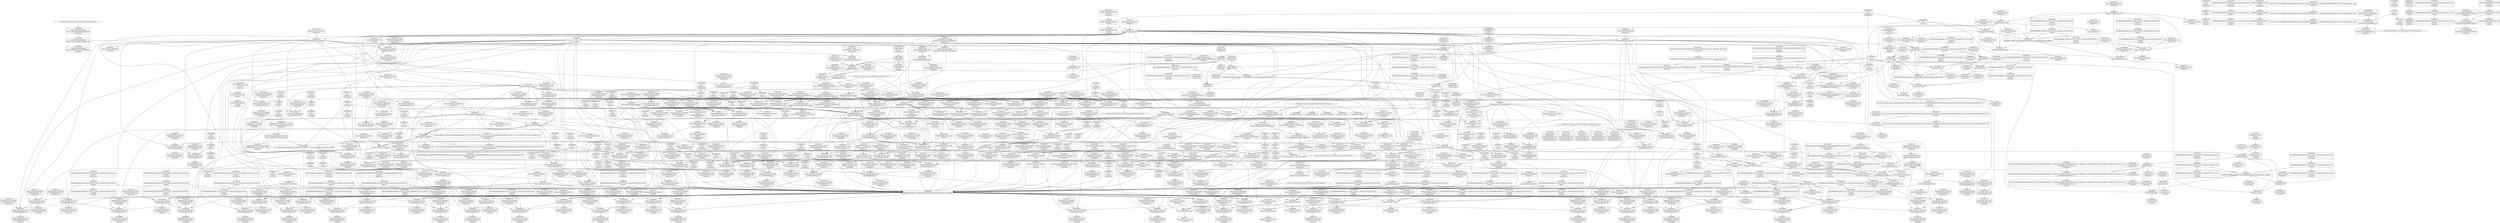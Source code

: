 digraph {
	CE0x4d6d3f0 [shape=record,shape=Mrecord,label="{CE0x4d6d3f0|selinux_xfrm_alloc_user:conv12|security/selinux/xfrm.c,91}"]
	CE0x4d92150 [shape=record,shape=Mrecord,label="{CE0x4d92150|selinux_xfrm_alloc_user:do.end|*SummSource*}"]
	CE0x4d9e980 [shape=record,shape=Mrecord,label="{CE0x4d9e980|get_current227:tmp}"]
	CE0x4e26730 [shape=record,shape=Mrecord,label="{CE0x4e26730|selinux_xfrm_alloc_user:tmp65|security/selinux/xfrm.c,111|*SummSource*}"]
	CE0x4e26e90 [shape=record,shape=Mrecord,label="{CE0x4e26e90|i32_(i32,_i32,_i16,_i32,_%struct.common_audit_data.1017*)*_bitcast_(i32_(i32,_i32,_i16,_i32,_%struct.common_audit_data.495*)*_avc_has_perm_to_i32_(i32,_i32,_i16,_i32,_%struct.common_audit_data.1017*)*)|*Constant*}"]
	"CONST[source:0(mediator),value:2(dynamic)][purpose:{object}][SnkIdx:1]"
	CE0x4d885d0 [shape=record,shape=Mrecord,label="{CE0x4d885d0|selinux_xfrm_alloc_user:tmp46|security/selinux/xfrm.c,95|*SummSink*}"]
	CE0x4d84ea0 [shape=record,shape=Mrecord,label="{CE0x4d84ea0|kmalloc222:tmp3}"]
	CE0x4e279f0 [shape=record,shape=Mrecord,label="{CE0x4e279f0|avc_has_perm:entry|*SummSink*}"]
	CE0x4e11d80 [shape=record,shape=Mrecord,label="{CE0x4e11d80|atomic_inc221:counter|./arch/x86/include/asm/atomic.h,93|*SummSource*}"]
	CE0x4d6f6d0 [shape=record,shape=Mrecord,label="{CE0x4d6f6d0|selinux_xfrm_alloc_user:tmp66|security/selinux/xfrm.c,113}"]
	CE0x4d6f4c0 [shape=record,shape=Mrecord,label="{CE0x4d6f4c0|i64_28|*Constant*}"]
	CE0x4d82f90 [shape=record,shape=Mrecord,label="{CE0x4d82f90|selinux_xfrm_alloc_user:tmp36|security/selinux/xfrm.c,89}"]
	CE0x4dd10d0 [shape=record,shape=Mrecord,label="{CE0x4dd10d0|_call_void_mcount()_#3|*SummSource*}"]
	CE0x4d7c3b0 [shape=record,shape=Mrecord,label="{CE0x4d7c3b0|i32_85|*Constant*}"]
	CE0x4ddb470 [shape=record,shape=Mrecord,label="{CE0x4ddb470|selinux_xfrm_alloc_user:conv34|security/selinux/xfrm.c,105}"]
	CE0x4d5c070 [shape=record,shape=Mrecord,label="{CE0x4d5c070|selinux_xfrm_policy_alloc:tmp1|*SummSink*}"]
	CE0x4da0570 [shape=record,shape=Mrecord,label="{CE0x4da0570|selinux_xfrm_alloc_user:tmp10|security/selinux/xfrm.c,85}"]
	CE0x4d84930 [shape=record,shape=Mrecord,label="{CE0x4d84930|i64*_getelementptr_inbounds_(_34_x_i64_,_34_x_i64_*___llvm_gcov_ctr20,_i64_0,_i64_18)|*Constant*|*SummSink*}"]
	CE0x4d7e760 [shape=record,shape=Mrecord,label="{CE0x4d7e760|selinux_xfrm_alloc_user:if.then15|*SummSink*}"]
	CE0x4d98d10 [shape=record,shape=Mrecord,label="{CE0x4d98d10|selinux_xfrm_alloc_user:if.then21|*SummSink*}"]
	CE0x4d9edc0 [shape=record,shape=Mrecord,label="{CE0x4d9edc0|i1_true|*Constant*|*SummSource*}"]
	CE0x4e2e240 [shape=record,shape=Mrecord,label="{CE0x4e2e240|selinux_xfrm_alloc_user:tmp69|security/selinux/xfrm.c,113|*SummSink*}"]
	CE0x4e3cdd0 [shape=record,shape=Mrecord,label="{CE0x4e3cdd0|get_current227:bb|*SummSource*}"]
	CE0x4d81ca0 [shape=record,shape=Mrecord,label="{CE0x4d81ca0|i64_4096|*Constant*|*SummSink*}"]
	CE0x4d68ec0 [shape=record,shape=Mrecord,label="{CE0x4d68ec0|selinux_xfrm_alloc_user:tmp6|security/selinux/xfrm.c,85}"]
	CE0x4d5c6d0 [shape=record,shape=Mrecord,label="{CE0x4d5c6d0|selinux_xfrm_alloc_user:tmp3|*SummSource*}"]
	CE0x4d80580 [shape=record,shape=Mrecord,label="{CE0x4d80580|selinux_xfrm_alloc_user:tmp24|security/selinux/xfrm.c,89}"]
	CE0x4d96940 [shape=record,shape=Mrecord,label="{CE0x4d96940|selinux_xfrm_alloc_user:if.then27}"]
	CE0x4de6670 [shape=record,shape=Mrecord,label="{CE0x4de6670|selinux_xfrm_alloc_user:tmp72|security/selinux/xfrm.c,116}"]
	CE0x4e24c50 [shape=record,shape=Mrecord,label="{CE0x4e24c50|4:_i32,_:_CR_0,4_|*MultipleSource*|security/selinux/xfrm.c,111|security/selinux/xfrm.c,85|security/selinux/xfrm.c,85}"]
	CE0x4dd5890 [shape=record,shape=Mrecord,label="{CE0x4dd5890|GLOBAL:__kmalloc|*Constant*}"]
	CE0x4d5a970 [shape=record,shape=Mrecord,label="{CE0x4d5a970|selinux_xfrm_alloc_user:tobool46|security/selinux/xfrm.c,113|*SummSink*}"]
	CE0x4dc7190 [shape=record,shape=Mrecord,label="{CE0x4dc7190|selinux_xfrm_alloc_user:tmp51|security/selinux/xfrm.c,99|*SummSink*}"]
	CE0x4d87560 [shape=record,shape=Mrecord,label="{CE0x4d87560|selinux_xfrm_alloc_user:tmp43|security/selinux/xfrm.c,95|*SummSource*}"]
	CE0x4da8a20 [shape=record,shape=Mrecord,label="{CE0x4da8a20|selinux_xfrm_alloc_user:tmp49|security/selinux/xfrm.c,98|*SummSink*}"]
	"CONST[source:1(input),value:2(dynamic)][purpose:{object}][SrcIdx:13]"
	CE0x4d86cd0 [shape=record,shape=Mrecord,label="{CE0x4d86cd0|selinux_xfrm_alloc_user:tmp32|security/selinux/xfrm.c,90|*SummSink*}"]
	CE0x4dcc180 [shape=record,shape=Mrecord,label="{CE0x4dcc180|selinux_xfrm_alloc_user:conv34|security/selinux/xfrm.c,105|*SummSource*}"]
	CE0x4d8d490 [shape=record,shape=Mrecord,label="{CE0x4d8d490|i64_12|*Constant*|*SummSink*}"]
	CE0x4da4930 [shape=record,shape=Mrecord,label="{CE0x4da4930|i64*_getelementptr_inbounds_(_2_x_i64_,_2_x_i64_*___llvm_gcov_ctr22,_i64_0,_i64_0)|*Constant*}"]
	CE0x4e3b0f0 [shape=record,shape=Mrecord,label="{CE0x4e3b0f0|i32_-22|*Constant*|*SummSink*}"]
	CE0x6c84900 [shape=record,shape=Mrecord,label="{CE0x6c84900|selinux_xfrm_alloc_user:if.then47|*SummSource*}"]
	CE0x4d957f0 [shape=record,shape=Mrecord,label="{CE0x4d957f0|selinux_xfrm_alloc_user:if.end}"]
	CE0x4d89f70 [shape=record,shape=Mrecord,label="{CE0x4d89f70|selinux_xfrm_alloc_user:tmp41|security/selinux/xfrm.c,92}"]
	CE0x4ddd3d0 [shape=record,shape=Mrecord,label="{CE0x4ddd3d0|selinux_xfrm_alloc_user:ctx_str39|security/selinux/xfrm.c,107}"]
	CE0x4d817a0 [shape=record,shape=Mrecord,label="{CE0x4d817a0|selinux_xfrm_alloc_user:conv18|security/selinux/xfrm.c,95|*SummSink*}"]
	CE0x4d80910 [shape=record,shape=Mrecord,label="{CE0x4d80910|selinux_xfrm_alloc_user:tmp24|security/selinux/xfrm.c,89|*SummSource*}"]
	CE0x4dd9bd0 [shape=record,shape=Mrecord,label="{CE0x4dd9bd0|i32_1|*Constant*|*SummSource*}"]
	CE0x4d8a820 [shape=record,shape=Mrecord,label="{CE0x4d8a820|i32_4|*Constant*|*SummSink*}"]
	CE0x4d60cb0 [shape=record,shape=Mrecord,label="{CE0x4d60cb0|selinux_xfrm_alloc_user:if.then|*SummSource*}"]
	CE0x4e3df60 [shape=record,shape=Mrecord,label="{CE0x4e3df60|atomic_inc221:counter|./arch/x86/include/asm/atomic.h,93}"]
	CE0x4de4280 [shape=record,shape=Mrecord,label="{CE0x4de4280|COLLAPSED:_CMRE_4,8_}"]
	CE0x56939f0 [shape=record,shape=Mrecord,label="{CE0x56939f0|selinux_xfrm_alloc_user:tmp12|security/selinux/xfrm.c,85|*SummSource*}"]
	CE0x4d7bb50 [shape=record,shape=Mrecord,label="{CE0x4d7bb50|selinux_xfrm_alloc_user:tmp11|security/selinux/xfrm.c,85|*SummSource*}"]
	CE0x4da92a0 [shape=record,shape=Mrecord,label="{CE0x4da92a0|selinux_xfrm_alloc_user:tobool26|security/selinux/xfrm.c,99|*SummSource*}"]
	CE0x4d5ead0 [shape=record,shape=Mrecord,label="{CE0x4d5ead0|selinux_xfrm_alloc_user:tmp22|security/selinux/xfrm.c,89|*SummSource*}"]
	CE0x4d74b40 [shape=record,shape=Mrecord,label="{CE0x4d74b40|i32_22|*Constant*|*SummSource*}"]
	CE0x4d83800 [shape=record,shape=Mrecord,label="{CE0x4d83800|selinux_xfrm_alloc_user:tmp38|security/selinux/xfrm.c,89}"]
	CE0x4dc8ed0 [shape=record,shape=Mrecord,label="{CE0x4dc8ed0|selinux_xfrm_alloc_user:ctx_doi29|security/selinux/xfrm.c,102|*SummSink*}"]
	CE0x4da64b0 [shape=record,shape=Mrecord,label="{CE0x4da64b0|selinux_xfrm_alloc_user:add|security/selinux/xfrm.c,98}"]
	CE0x4da5f60 [shape=record,shape=Mrecord,label="{CE0x4da5f60|i64_8|*Constant*|*SummSource*}"]
	CE0x4e3a870 [shape=record,shape=Mrecord,label="{CE0x4e3a870|i32_-12|*Constant*}"]
	CE0x4d81110 [shape=record,shape=Mrecord,label="{CE0x4d81110|selinux_xfrm_alloc_user:conv17|security/selinux/xfrm.c,94|*SummSource*}"]
	CE0x4de57a0 [shape=record,shape=Mrecord,label="{CE0x4de57a0|selinux_xfrm_alloc_user:tmp71|security/selinux/xfrm.c,114|*SummSink*}"]
	CE0x4d72470 [shape=record,shape=Mrecord,label="{CE0x4d72470|selinux_xfrm_policy_alloc:entry|*SummSink*}"]
	CE0x4d470a0 [shape=record,shape=Mrecord,label="{CE0x4d470a0|selinux_xfrm_alloc_user:entry|*SummSink*}"]
	CE0x4dd3540 [shape=record,shape=Mrecord,label="{CE0x4dd3540|GLOBAL:selinux_xfrm_alloc_user.__warned|Global_var:selinux_xfrm_alloc_user.__warned|*SummSource*}"]
	CE0x4e37da0 [shape=record,shape=Mrecord,label="{CE0x4e37da0|_ret_void,_!dbg_!27715|./arch/x86/include/asm/atomic.h,94|*SummSource*}"]
	CE0x4e373d0 [shape=record,shape=Mrecord,label="{CE0x4e373d0|GLOBAL:selinux_xfrm_refcount|Global_var:selinux_xfrm_refcount}"]
	CE0x4dd6600 [shape=record,shape=Mrecord,label="{CE0x4dd6600|selinux_xfrm_alloc_user:tmp5|security/selinux/xfrm.c,85|*SummSource*}"]
	CE0x4d8ba20 [shape=record,shape=Mrecord,label="{CE0x4d8ba20|selinux_xfrm_alloc_user:ctx_doi|security/selinux/xfrm.c,90|*SummSink*}"]
	CE0x4dca8c0 [shape=record,shape=Mrecord,label="{CE0x4dca8c0|selinux_xfrm_alloc_user:tmp54|security/selinux/xfrm.c,100|*SummSink*}"]
	CE0x4d57bb0 [shape=record,shape=Mrecord,label="{CE0x4d57bb0|i64_1|*Constant*|*SummSink*}"]
	CE0x4dd6e50 [shape=record,shape=Mrecord,label="{CE0x4dd6e50|selinux_xfrm_alloc_user:arraydecay|security/selinux/xfrm.c,107|*SummSink*}"]
	CE0x4e3ace0 [shape=record,shape=Mrecord,label="{CE0x4e3ace0|i64*_getelementptr_inbounds_(_34_x_i64_,_34_x_i64_*___llvm_gcov_ctr20,_i64_0,_i64_33)|*Constant*}"]
	CE0x4d895c0 [shape=record,shape=Mrecord,label="{CE0x4d895c0|_call_void_mcount()_#3|*SummSink*}"]
	CE0x4e2d840 [shape=record,shape=Mrecord,label="{CE0x4e2d840|selinux_xfrm_alloc_user:tmp67|security/selinux/xfrm.c,113|*SummSink*}"]
	CE0x4da6c40 [shape=record,shape=Mrecord,label="{CE0x4da6c40|selinux_xfrm_alloc_user:tmp19|security/selinux/xfrm.c,85|*SummSink*}"]
	CE0x4d695f0 [shape=record,shape=Mrecord,label="{CE0x4d695f0|kmalloc222:entry}"]
	CE0x4e2deb0 [shape=record,shape=Mrecord,label="{CE0x4e2deb0|selinux_xfrm_alloc_user:tmp69|security/selinux/xfrm.c,113}"]
	CE0x4dcd550 [shape=record,shape=Mrecord,label="{CE0x4dcd550|selinux_xfrm_alloc_user:arrayidx|security/selinux/xfrm.c,105}"]
	CE0x4d46560 [shape=record,shape=Mrecord,label="{CE0x4d46560|i64*_getelementptr_inbounds_(_2_x_i64_,_2_x_i64_*___llvm_gcov_ctr6,_i64_0,_i64_1)|*Constant*|*SummSource*}"]
	CE0x4e2e7e0 [shape=record,shape=Mrecord,label="{CE0x4e2e7e0|i64*_getelementptr_inbounds_(_34_x_i64_,_34_x_i64_*___llvm_gcov_ctr20,_i64_0,_i64_30)|*Constant*|*SummSource*}"]
	CE0x4e4e2d0 [shape=record,shape=Mrecord,label="{CE0x4e4e2d0|i64*_getelementptr_inbounds_(_2_x_i64_,_2_x_i64_*___llvm_gcov_ctr22,_i64_0,_i64_0)|*Constant*|*SummSink*}"]
	CE0x60f04f0 [shape=record,shape=Mrecord,label="{CE0x60f04f0|selinux_xfrm_alloc_user:lor.lhs.false8}"]
	CE0x4d94520 [shape=record,shape=Mrecord,label="{CE0x4d94520|selinux_xfrm_alloc_user:if.end|*SummSource*}"]
	CE0x4d946b0 [shape=record,shape=Mrecord,label="{CE0x4d946b0|selinux_xfrm_alloc_user:if.then42|*SummSource*}"]
	CE0x4da7160 [shape=record,shape=Mrecord,label="{CE0x4da7160|kmalloc222:tmp3|*SummSource*}"]
	CE0x4ddb530 [shape=record,shape=Mrecord,label="{CE0x4ddb530|selinux_xfrm_alloc_user:tmp57|security/selinux/xfrm.c,105}"]
	CE0x4da9ad0 [shape=record,shape=Mrecord,label="{CE0x4da9ad0|i64*_getelementptr_inbounds_(_2_x_i64_,_2_x_i64_*___llvm_gcov_ctr26,_i64_0,_i64_0)|*Constant*|*SummSource*}"]
	CE0x4dc6550 [shape=record,shape=Mrecord,label="{CE0x4dc6550|i64_22|*Constant*|*SummSink*}"]
	CE0x4d5b940 [shape=record,shape=Mrecord,label="{CE0x4d5b940|COLLAPSED:_CMRE:_elem_0::|security/selinux/xfrm.c,90}"]
	CE0x4d7a7b0 [shape=record,shape=Mrecord,label="{CE0x4d7a7b0|selinux_xfrm_alloc_user:if.end16|*SummSource*}"]
	CE0x4d824f0 [shape=record,shape=Mrecord,label="{CE0x4d824f0|i64_20|*Constant*}"]
	CE0x4d6b8e0 [shape=record,shape=Mrecord,label="{CE0x4d6b8e0|i32_78|*Constant*|*SummSource*}"]
	CE0x4d63350 [shape=record,shape=Mrecord,label="{CE0x4d63350|i64*_getelementptr_inbounds_(_34_x_i64_,_34_x_i64_*___llvm_gcov_ctr20,_i64_0,_i64_1)|*Constant*}"]
	CE0x4e2ea50 [shape=record,shape=Mrecord,label="{CE0x4e2ea50|i64*_getelementptr_inbounds_(_34_x_i64_,_34_x_i64_*___llvm_gcov_ctr20,_i64_0,_i64_30)|*Constant*|*SummSink*}"]
	CE0x4e3bda0 [shape=record,shape=Mrecord,label="{CE0x4e3bda0|selinux_xfrm_alloc_user:tmp77|security/selinux/xfrm.c,123|*SummSource*}"]
	CE0x4d70980 [shape=record,shape=Mrecord,label="{CE0x4d70980|selinux_xfrm_alloc_user:if.end22|*SummSink*}"]
	CE0x4e38bb0 [shape=record,shape=Mrecord,label="{CE0x4e38bb0|selinux_xfrm_alloc_user:tmp74|security/selinux/xfrm.c,121|*SummSource*}"]
	CE0x4dd0650 [shape=record,shape=Mrecord,label="{CE0x4dd0650|kmalloc222:tmp1|*SummSource*}"]
	CE0x4dcf9b0 [shape=record,shape=Mrecord,label="{CE0x4dcf9b0|i8*_getelementptr_inbounds_(_24_x_i8_,_24_x_i8_*_.str244,_i32_0,_i32_0)|*Constant*|*SummSource*}"]
	CE0x4d9e420 [shape=record,shape=Mrecord,label="{CE0x4d9e420|i32_3|*Constant*}"]
	CE0x4d9ef30 [shape=record,shape=Mrecord,label="{CE0x4d9ef30|_call_void_asm_sideeffect_.pushsection_.smp_locks,_22a_22_0A.balign_4_0A.long_671f_-_._0A.popsection_0A671:_0A_09lock_incl_$0_,_*m,*m,_dirflag_,_fpsr_,_flags_(i32*_%counter,_i32*_%counter)_#3,_!dbg_!27713,_!srcloc_!27714|./arch/x86/include/asm/atomic.h,92}"]
	CE0x4d46130 [shape=record,shape=Mrecord,label="{CE0x4d46130|selinux_xfrm_policy_alloc:tmp2|*SummSink*}"]
	CE0x4d5ac80 [shape=record,shape=Mrecord,label="{CE0x4d5ac80|selinux_xfrm_alloc_user:tobool46|security/selinux/xfrm.c,113}"]
	CE0x4dcfe20 [shape=record,shape=Mrecord,label="{CE0x4dcfe20|GLOBAL:__kmalloc|*Constant*|*SummSource*}"]
	CE0x4da1df0 [shape=record,shape=Mrecord,label="{CE0x4da1df0|i64_4|*Constant*}"]
	CE0x4d59c00 [shape=record,shape=Mrecord,label="{CE0x4d59c00|i64*_getelementptr_inbounds_(_2_x_i64_,_2_x_i64_*___llvm_gcov_ctr6,_i64_0,_i64_0)|*Constant*}"]
	CE0x4e257f0 [shape=record,shape=Mrecord,label="{CE0x4e257f0|selinux_xfrm_alloc_user:tmp64|security/selinux/xfrm.c,111|*SummSource*}"]
	CE0x4d8b420 [shape=record,shape=Mrecord,label="{CE0x4d8b420|selinux_xfrm_alloc_user:conv17|security/selinux/xfrm.c,94}"]
	CE0x4d85e20 [shape=record,shape=Mrecord,label="{CE0x4d85e20|selinux_xfrm_alloc_user:tmp60|security/selinux/xfrm.c,108|*SummSource*}"]
	CE0x4d6e3a0 [shape=record,shape=Mrecord,label="{CE0x4d6e3a0|i64_16|*Constant*|*SummSink*}"]
	CE0x4da2be0 [shape=record,shape=Mrecord,label="{CE0x4da2be0|i8_1|*Constant*|*SummSink*}"]
	CE0x4e3a310 [shape=record,shape=Mrecord,label="{CE0x4e3a310|_call_void_kfree(i8*_%tmp76)_#10,_!dbg_!27813|security/selinux/xfrm.c,121|*SummSource*}"]
	CE0x4dd5b30 [shape=record,shape=Mrecord,label="{CE0x4dd5b30|selinux_xfrm_alloc_user:tmp5|security/selinux/xfrm.c,85}"]
	CE0x4e2e180 [shape=record,shape=Mrecord,label="{CE0x4e2e180|selinux_xfrm_alloc_user:tmp69|security/selinux/xfrm.c,113|*SummSource*}"]
	CE0x4dcd850 [shape=record,shape=Mrecord,label="{CE0x4dcd850|selinux_xfrm_alloc_user:arrayidx|security/selinux/xfrm.c,105|*SummSink*}"]
	CE0x4da0070 [shape=record,shape=Mrecord,label="{CE0x4da0070|get_current227:tmp|*SummSink*}"]
	CE0x4ddb940 [shape=record,shape=Mrecord,label="{CE0x4ddb940|selinux_xfrm_alloc_user:idxprom|security/selinux/xfrm.c,106|*SummSink*}"]
	CE0x4d842d0 [shape=record,shape=Mrecord,label="{CE0x4d842d0|i64*_getelementptr_inbounds_(_34_x_i64_,_34_x_i64_*___llvm_gcov_ctr20,_i64_0,_i64_18)|*Constant*}"]
	CE0x4d7f1c0 [shape=record,shape=Mrecord,label="{CE0x4d7f1c0|selinux_xfrm_alloc_user:tmp24|security/selinux/xfrm.c,89|*SummSink*}"]
	CE0x4da8120 [shape=record,shape=Mrecord,label="{CE0x4da8120|_ret_i8*_%call,_!dbg_!27714|include/linux/slab.h,429|*SummSink*}"]
	CE0x4d73070 [shape=record,shape=Mrecord,label="{CE0x4d73070|_ret_i32_%retval.0,_!dbg_!27815|security/selinux/xfrm.c,123}"]
	CE0x4d9d0b0 [shape=record,shape=Mrecord,label="{CE0x4d9d0b0|kmalloc222:bb}"]
	CE0x4d7c540 [shape=record,shape=Mrecord,label="{CE0x4d7c540|i32_85|*Constant*|*SummSink*}"]
	CE0x4e37a70 [shape=record,shape=Mrecord,label="{CE0x4e37a70|atomic_inc221:v|Function::atomic_inc221&Arg::v::|*SummSink*}"]
	CE0x4d8d3f0 [shape=record,shape=Mrecord,label="{CE0x4d8d3f0|i64_12|*Constant*|*SummSource*}"]
	CE0x4d586b0 [shape=record,shape=Mrecord,label="{CE0x4d586b0|selinux_xfrm_alloc_user:if.end43}"]
	CE0x4dd9c90 [shape=record,shape=Mrecord,label="{CE0x4dd9c90|i32_1|*Constant*|*SummSink*}"]
	CE0x4d72ab0 [shape=record,shape=Mrecord,label="{CE0x4d72ab0|selinux_xfrm_policy_alloc:gfp|Function::selinux_xfrm_policy_alloc&Arg::gfp::|*SummSource*}"]
	CE0x4dd05e0 [shape=record,shape=Mrecord,label="{CE0x4dd05e0|kmalloc222:tmp1}"]
	CE0x4da5880 [shape=record,shape=Mrecord,label="{CE0x4da5880|selinux_xfrm_alloc_user:conv23|security/selinux/xfrm.c,98}"]
	CE0x4dce1e0 [shape=record,shape=Mrecord,label="{CE0x4dce1e0|selinux_xfrm_alloc_user:tobool1|security/selinux/xfrm.c,85}"]
	CE0x4d58340 [shape=record,shape=Mrecord,label="{CE0x4d58340|_call_void_mcount()_#3|*SummSource*}"]
	CE0x4d5e800 [shape=record,shape=Mrecord,label="{CE0x4d5e800|i64_10|*Constant*}"]
	CE0x4e44630 [shape=record,shape=Mrecord,label="{CE0x4e44630|get_current227:tmp4|./arch/x86/include/asm/current.h,14}"]
	CE0x4d78f30 [shape=record,shape=Mrecord,label="{CE0x4d78f30|selinux_xfrm_alloc_user:tmp|*SummSink*}"]
	CE0x4d5c8a0 [shape=record,shape=Mrecord,label="{CE0x4d5c8a0|selinux_xfrm_policy_alloc:gfp|Function::selinux_xfrm_policy_alloc&Arg::gfp::|*SummSink*}"]
	CE0x4de4930 [shape=record,shape=Mrecord,label="{CE0x4de4930|atomic_inc221:entry}"]
	CE0x4d57fd0 [shape=record,shape=Mrecord,label="{CE0x4d57fd0|selinux_xfrm_policy_alloc:ctxp|Function::selinux_xfrm_policy_alloc&Arg::ctxp::}"]
	CE0x4d85ac0 [shape=record,shape=Mrecord,label="{CE0x4d85ac0|selinux_xfrm_alloc_user:tmp60|security/selinux/xfrm.c,108}"]
	CE0x4ddc2f0 [shape=record,shape=Mrecord,label="{CE0x4ddc2f0|selinux_xfrm_alloc_user:ctx_str37|security/selinux/xfrm.c,106}"]
	CE0x4d74140 [shape=record,shape=Mrecord,label="{CE0x4d74140|get_current227:entry|*SummSink*}"]
	CE0x4e3f550 [shape=record,shape=Mrecord,label="{CE0x4e3f550|COLLAPSED:_GCMRE___llvm_gcov_ctr26_internal_global_2_x_i64_zeroinitializer:_elem_0:default:}"]
	CE0x4d9e610 [shape=record,shape=Mrecord,label="{CE0x4d9e610|i64*_getelementptr_inbounds_(_2_x_i64_,_2_x_i64_*___llvm_gcov_ctr22,_i64_0,_i64_1)|*Constant*|*SummSource*}"]
	CE0x4d8bd10 [shape=record,shape=Mrecord,label="{CE0x4d8bd10|selinux_xfrm_alloc_user:tmp30|*LoadInst*|security/selinux/xfrm.c,90}"]
	CE0x4e24100 [shape=record,shape=Mrecord,label="{CE0x4e24100|selinux_xfrm_alloc_user:sid|security/selinux/xfrm.c,111|*SummSource*}"]
	CE0x4d6d0c0 [shape=record,shape=Mrecord,label="{CE0x4d6d0c0|selinux_xfrm_alloc_user:tmp35|*LoadInst*|security/selinux/xfrm.c,91|*SummSource*}"]
	CE0x4ddd650 [shape=record,shape=Mrecord,label="{CE0x4ddd650|get_current227:tmp1|*SummSource*}"]
	CE0x4ddc5d0 [shape=record,shape=Mrecord,label="{CE0x4ddc5d0|selinux_xfrm_alloc_user:ctx_str37|security/selinux/xfrm.c,106|*SummSink*}"]
	CE0x4de2870 [shape=record,shape=Mrecord,label="{CE0x4de2870|i64_26|*Constant*}"]
	CE0x4d76ea0 [shape=record,shape=Mrecord,label="{CE0x4d76ea0|selinux_xfrm_alloc_user:tmp18|security/selinux/xfrm.c,85}"]
	CE0x4e3afc0 [shape=record,shape=Mrecord,label="{CE0x4e3afc0|i32_-22|*Constant*}"]
	CE0x4da4520 [shape=record,shape=Mrecord,label="{CE0x4da4520|i64_11|*Constant*|*SummSource*}"]
	CE0x4d70530 [shape=record,shape=Mrecord,label="{CE0x4d70530|i32_2|*Constant*|*SummSink*}"]
	CE0x4d6c4e0 [shape=record,shape=Mrecord,label="{CE0x4d6c4e0|GLOBAL:lockdep_rcu_suspicious|*Constant*|*SummSink*}"]
	CE0x4d89b40 [shape=record,shape=Mrecord,label="{CE0x4d89b40|selinux_xfrm_alloc_user:tmp40|security/selinux/xfrm.c,92|*SummSink*}"]
	CE0x4d5d460 [shape=record,shape=Mrecord,label="{CE0x4d5d460|selinux_xfrm_alloc_user:tmp33|security/selinux/xfrm.c,90}"]
	CE0x4dcb320 [shape=record,shape=Mrecord,label="{CE0x4dcb320|selinux_xfrm_alloc_user:conv31|security/selinux/xfrm.c,104|*SummSink*}"]
	CE0x4de4ef0 [shape=record,shape=Mrecord,label="{CE0x4de4ef0|selinux_xfrm_alloc_user:tmp70|security/selinux/xfrm.c,114}"]
	CE0x4dd9940 [shape=record,shape=Mrecord,label="{CE0x4dd9940|i32_1|*Constant*}"]
	CE0x4e39c40 [shape=record,shape=Mrecord,label="{CE0x4e39c40|selinux_xfrm_alloc_user:tmp76|security/selinux/xfrm.c,121}"]
	CE0x4d80b80 [shape=record,shape=Mrecord,label="{CE0x4d80b80|kmalloc222:tmp|*SummSource*}"]
	CE0x4d6c890 [shape=record,shape=Mrecord,label="{CE0x4d6c890|COLLAPSED:_GCMRE___llvm_gcov_ctr22_internal_global_2_x_i64_zeroinitializer:_elem_0:default:}"]
	CE0x4dd8500 [shape=record,shape=Mrecord,label="{CE0x4dd8500|selinux_xfrm_alloc_user:tmp62|security/selinux/xfrm.c,109|*SummSource*}"]
	CE0x4d84b20 [shape=record,shape=Mrecord,label="{CE0x4d84b20|kmalloc222:tmp2|*SummSource*}"]
	CE0x4d5d9c0 [shape=record,shape=Mrecord,label="{CE0x4d5d9c0|selinux_xfrm_alloc_user:tmp34|security/selinux/xfrm.c,90}"]
	CE0x4dceb50 [shape=record,shape=Mrecord,label="{CE0x4dceb50|_call_void_lockdep_rcu_suspicious(i8*_getelementptr_inbounds_(_24_x_i8_,_24_x_i8_*_.str244,_i32_0,_i32_0),_i32_85,_i8*_getelementptr_inbounds_(_45_x_i8_,_45_x_i8_*_.str1245,_i32_0,_i32_0))_#10,_!dbg_!27731|security/selinux/xfrm.c,85}"]
	CE0x4de28e0 [shape=record,shape=Mrecord,label="{CE0x4de28e0|i64_26|*Constant*|*SummSource*}"]
	CE0x4de3970 [shape=record,shape=Mrecord,label="{CE0x4de3970|COLLAPSED:_CMRE_1,2_}"]
	CE0x4da75b0 [shape=record,shape=Mrecord,label="{CE0x4da75b0|selinux_xfrm_alloc_user:add24|security/selinux/xfrm.c,98|*SummSource*}"]
	CE0x4dcb750 [shape=record,shape=Mrecord,label="{CE0x4dcb750|selinux_xfrm_alloc_user:ctx_len32|security/selinux/xfrm.c,104}"]
	CE0x4d780c0 [shape=record,shape=Mrecord,label="{CE0x4d780c0|i64_0|*Constant*}"]
	CE0x4d46410 [shape=record,shape=Mrecord,label="{CE0x4d46410|GLOBAL:selinux_xfrm_alloc_user|*Constant*}"]
	CE0x4dc7d80 [shape=record,shape=Mrecord,label="{CE0x4dc7d80|i64*_getelementptr_inbounds_(_34_x_i64_,_34_x_i64_*___llvm_gcov_ctr20,_i64_0,_i64_24)|*Constant*}"]
	CE0x4e3d040 [shape=record,shape=Mrecord,label="{CE0x4e3d040|i64*_getelementptr_inbounds_(_2_x_i64_,_2_x_i64_*___llvm_gcov_ctr21,_i64_0,_i64_0)|*Constant*}"]
	CE0x4dd1d40 [shape=record,shape=Mrecord,label="{CE0x4dd1d40|GLOBAL:selinux_xfrm_alloc_user.__warned|Global_var:selinux_xfrm_alloc_user.__warned}"]
	CE0x4db25a0 [shape=record,shape=Mrecord,label="{CE0x4db25a0|i64*_getelementptr_inbounds_(_2_x_i64_,_2_x_i64_*___llvm_gcov_ctr21,_i64_0,_i64_1)|*Constant*}"]
	CE0x4de4350 [shape=record,shape=Mrecord,label="{CE0x4de4350|COLLAPSED:_CMRE_8,8_}"]
	CE0x4d81650 [shape=record,shape=Mrecord,label="{CE0x4d81650|selinux_xfrm_alloc_user:conv18|security/selinux/xfrm.c,95|*SummSource*}"]
	CE0x4d5c520 [shape=record,shape=Mrecord,label="{CE0x4d5c520|selinux_xfrm_alloc_user:tmp3}"]
	CE0x4d8c040 [shape=record,shape=Mrecord,label="{CE0x4d8c040|selinux_xfrm_alloc_user:conv|security/selinux/xfrm.c,90}"]
	CE0x4da0160 [shape=record,shape=Mrecord,label="{CE0x4da0160|i64*_getelementptr_inbounds_(_2_x_i64_,_2_x_i64_*___llvm_gcov_ctr22,_i64_0,_i64_1)|*Constant*|*SummSink*}"]
	CE0x6a50570 [shape=record,shape=Mrecord,label="{CE0x6a50570|selinux_xfrm_alloc_user:do.body|*SummSource*}"]
	CE0x4dc7bd0 [shape=record,shape=Mrecord,label="{CE0x4dc7bd0|selinux_xfrm_alloc_user:tmp53|security/selinux/xfrm.c,99|*SummSink*}"]
	CE0x4d53020 [shape=record,shape=Mrecord,label="{CE0x4d53020|selinux_xfrm_policy_alloc:entry}"]
	CE0x4d73e90 [shape=record,shape=Mrecord,label="{CE0x4d73e90|get_current227:entry}"]
	CE0x4dd9e00 [shape=record,shape=Mrecord,label="{CE0x4dd9e00|i64_14|*Constant*}"]
	CE0x4d688a0 [shape=record,shape=Mrecord,label="{CE0x4d688a0|selinux_xfrm_alloc_user:security|security/selinux/xfrm.c,85|*SummSource*}"]
	CE0x4d851f0 [shape=record,shape=Mrecord,label="{CE0x4d851f0|i64_25|*Constant*|*SummSource*}"]
	CE0x4e4a2a0 [shape=record,shape=Mrecord,label="{CE0x4e4a2a0|atomic_inc221:tmp2}"]
	CE0x4da1d10 [shape=record,shape=Mrecord,label="{CE0x4da1d10|i64_5|*Constant*}"]
	CE0x4d715d0 [shape=record,shape=Mrecord,label="{CE0x4d715d0|i64*_getelementptr_inbounds_(_34_x_i64_,_34_x_i64_*___llvm_gcov_ctr20,_i64_0,_i64_0)|*Constant*|*SummSink*}"]
	CE0x4d8a1e0 [shape=record,shape=Mrecord,label="{CE0x4d8a1e0|selinux_xfrm_alloc_user:tmp41|security/selinux/xfrm.c,92|*SummSink*}"]
	CE0x4e396b0 [shape=record,shape=Mrecord,label="{CE0x4e396b0|selinux_xfrm_alloc_user:tmp75|security/selinux/xfrm.c,121}"]
	CE0x4dc8170 [shape=record,shape=Mrecord,label="{CE0x4dc8170|i64*_getelementptr_inbounds_(_34_x_i64_,_34_x_i64_*___llvm_gcov_ctr20,_i64_0,_i64_24)|*Constant*|*SummSource*}"]
	CE0x4e4e080 [shape=record,shape=Mrecord,label="{CE0x4e4e080|atomic_inc221:tmp3|*SummSource*}"]
	CE0x4dc8c60 [shape=record,shape=Mrecord,label="{CE0x4dc8c60|selinux_xfrm_alloc_user:ctx_doi29|security/selinux/xfrm.c,102}"]
	CE0x4dd5720 [shape=record,shape=Mrecord,label="{CE0x4dd5720|kmalloc222:call|include/linux/slab.h,429|*SummSource*}"]
	CE0x4d75ab0 [shape=record,shape=Mrecord,label="{CE0x4d75ab0|selinux_xfrm_alloc_user:if.then47}"]
	CE0x4d6e680 [shape=record,shape=Mrecord,label="{CE0x4d6e680|i64_17|*Constant*}"]
	CE0x4d9d5a0 [shape=record,shape=Mrecord,label="{CE0x4d9d5a0|selinux_xfrm_alloc_user:tmp28|security/selinux/xfrm.c,89}"]
	CE0x4d788a0 [shape=record,shape=Mrecord,label="{CE0x4d788a0|_call_void_mcount()_#3|*SummSink*}"]
	CE0x4db26f0 [shape=record,shape=Mrecord,label="{CE0x4db26f0|i64*_getelementptr_inbounds_(_2_x_i64_,_2_x_i64_*___llvm_gcov_ctr21,_i64_0,_i64_0)|*Constant*|*SummSink*}"]
	CE0x4d9cd10 [shape=record,shape=Mrecord,label="{CE0x4d9cd10|COLLAPSED:_GCMRE___llvm_gcov_ctr21_internal_global_2_x_i64_zeroinitializer:_elem_0:default:}"]
	CE0x4dcae30 [shape=record,shape=Mrecord,label="{CE0x4dcae30|selinux_xfrm_alloc_user:tmp55|security/selinux/xfrm.c,100|*SummSource*}"]
	CE0x4d6bc30 [shape=record,shape=Mrecord,label="{CE0x4d6bc30|selinux_xfrm_alloc_user:cred|security/selinux/xfrm.c,85}"]
	CE0x4d71d90 [shape=record,shape=Mrecord,label="{CE0x4d71d90|void_(i32*,_i32*)*_asm_sideeffect_.pushsection_.smp_locks,_22a_22_0A.balign_4_0A.long_671f_-_._0A.popsection_0A671:_0A_09lock_incl_$0_,_*m,*m,_dirflag_,_fpsr_,_flags_|*SummSource*}"]
	CE0x4dd6c00 [shape=record,shape=Mrecord,label="{CE0x4dd6c00|selinux_xfrm_alloc_user:arraydecay|security/selinux/xfrm.c,107|*SummSource*}"]
	CE0x4d7a620 [shape=record,shape=Mrecord,label="{CE0x4d7a620|selinux_xfrm_alloc_user:tobool41|security/selinux/xfrm.c,108|*SummSink*}"]
	CE0x4d945e0 [shape=record,shape=Mrecord,label="{CE0x4d945e0|selinux_xfrm_alloc_user:if.end|*SummSink*}"]
	CE0x4d5ae20 [shape=record,shape=Mrecord,label="{CE0x4d5ae20|selinux_xfrm_alloc_user:tobool46|security/selinux/xfrm.c,113|*SummSource*}"]
	CE0x4da1a50 [shape=record,shape=Mrecord,label="{CE0x4da1a50|_call_void_mcount()_#3|*SummSink*}"]
	CE0x4e27f60 [shape=record,shape=Mrecord,label="{CE0x4e27f60|avc_has_perm:ssid|Function::avc_has_perm&Arg::ssid::|*SummSink*}"]
	CE0x4da13e0 [shape=record,shape=Mrecord,label="{CE0x4da13e0|selinux_xfrm_alloc_user:tmp15|security/selinux/xfrm.c,85|*SummSink*}"]
	CE0x4e3b7e0 [shape=record,shape=Mrecord,label="{CE0x4e3b7e0|i64*_getelementptr_inbounds_(_34_x_i64_,_34_x_i64_*___llvm_gcov_ctr20,_i64_0,_i64_33)|*Constant*|*SummSource*}"]
	CE0x4da4310 [shape=record,shape=Mrecord,label="{CE0x4da4310|selinux_xfrm_alloc_user:tmp21|security/selinux/xfrm.c,85|*SummSink*}"]
	CE0x4de61f0 [shape=record,shape=Mrecord,label="{CE0x4de61f0|i64*_getelementptr_inbounds_(_34_x_i64_,_34_x_i64_*___llvm_gcov_ctr20,_i64_0,_i64_31)|*Constant*|*SummSink*}"]
	CE0x4da58f0 [shape=record,shape=Mrecord,label="{CE0x4da58f0|selinux_xfrm_alloc_user:conv23|security/selinux/xfrm.c,98|*SummSource*}"]
	CE0x4e3ce90 [shape=record,shape=Mrecord,label="{CE0x4e3ce90|get_current227:bb|*SummSink*}"]
	CE0x4d5fd00 [shape=record,shape=Mrecord,label="{CE0x4d5fd00|selinux_xfrm_alloc_user:bb}"]
	CE0x4dc6d30 [shape=record,shape=Mrecord,label="{CE0x4dc6d30|selinux_xfrm_alloc_user:tmp50|security/selinux/xfrm.c,99|*SummSink*}"]
	CE0x4dd0040 [shape=record,shape=Mrecord,label="{CE0x4dd0040|atomic_inc221:bb}"]
	CE0x4e39770 [shape=record,shape=Mrecord,label="{CE0x4e39770|selinux_xfrm_alloc_user:tmp75|security/selinux/xfrm.c,121|*SummSource*}"]
	CE0x4da76c0 [shape=record,shape=Mrecord,label="{CE0x4da76c0|selinux_xfrm_alloc_user:add24|security/selinux/xfrm.c,98|*SummSink*}"]
	CE0x4d8c4e0 [shape=record,shape=Mrecord,label="{CE0x4d8c4e0|_call_void_asm_sideeffect_.pushsection_.smp_locks,_22a_22_0A.balign_4_0A.long_671f_-_._0A.popsection_0A671:_0A_09lock_incl_$0_,_*m,*m,_dirflag_,_fpsr_,_flags_(i32*_%counter,_i32*_%counter)_#3,_!dbg_!27713,_!srcloc_!27714|./arch/x86/include/asm/atomic.h,92|*SummSink*}"]
	CE0x4dcf330 [shape=record,shape=Mrecord,label="{CE0x4dcf330|i32_0|*Constant*|*SummSink*}"]
	CE0x4d8a670 [shape=record,shape=Mrecord,label="{CE0x4d8a670|i32_4|*Constant*|*SummSource*}"]
	CE0x4d8aba0 [shape=record,shape=Mrecord,label="{CE0x4d8aba0|selinux_xfrm_alloc_user:tmp42|*LoadInst*|security/selinux/xfrm.c,94}"]
	CE0x4dca850 [shape=record,shape=Mrecord,label="{CE0x4dca850|selinux_xfrm_alloc_user:tmp54|security/selinux/xfrm.c,100|*SummSource*}"]
	CE0x4d6dfc0 [shape=record,shape=Mrecord,label="{CE0x4d6dfc0|i64_16|*Constant*}"]
	CE0x4d64fa0 [shape=record,shape=Mrecord,label="{CE0x4d64fa0|selinux_xfrm_alloc_user:ctxp|Function::selinux_xfrm_alloc_user&Arg::ctxp::|*SummSink*}"]
	CE0x4d9f430 [shape=record,shape=Mrecord,label="{CE0x4d9f430|selinux_xfrm_alloc_user:tmp10|security/selinux/xfrm.c,85|*SummSource*}"]
	CE0x4e29080 [shape=record,shape=Mrecord,label="{CE0x4e29080|avc_has_perm:requested|Function::avc_has_perm&Arg::requested::|*SummSink*}"]
	CE0x4e3d6d0 [shape=record,shape=Mrecord,label="{CE0x4e3d6d0|atomic_inc221:tmp2|*SummSource*}"]
	CE0x4dd0d00 [shape=record,shape=Mrecord,label="{CE0x4dd0d00|selinux_xfrm_alloc_user:tmp8|security/selinux/xfrm.c,85}"]
	CE0x4e36f80 [shape=record,shape=Mrecord,label="{CE0x4e36f80|GLOBAL:atomic_inc221|*Constant*|*SummSink*}"]
	CE0x4da99b0 [shape=record,shape=Mrecord,label="{CE0x4da99b0|i64*_getelementptr_inbounds_(_2_x_i64_,_2_x_i64_*___llvm_gcov_ctr26,_i64_0,_i64_0)|*Constant*}"]
	CE0x4de38b0 [shape=record,shape=Mrecord,label="{CE0x4de38b0|COLLAPSED:_CMRE_0,1_}"]
	CE0x4d7b090 [shape=record,shape=Mrecord,label="{CE0x4d7b090|selinux_xfrm_alloc_user:if.then21}"]
	CE0x4da4ea0 [shape=record,shape=Mrecord,label="{CE0x4da4ea0|selinux_xfrm_alloc_user:tmp48|security/selinux/xfrm.c,96}"]
	CE0x4d89a60 [shape=record,shape=Mrecord,label="{CE0x4d89a60|selinux_xfrm_alloc_user:tmp40|security/selinux/xfrm.c,92}"]
	CE0x4dd8aa0 [shape=record,shape=Mrecord,label="{CE0x4dd8aa0|selinux_xfrm_alloc_user:tmp63|security/selinux/xfrm.c,109}"]
	CE0x4d8c670 [shape=record,shape=Mrecord,label="{CE0x4d8c670|void_(i32*,_i32*)*_asm_sideeffect_.pushsection_.smp_locks,_22a_22_0A.balign_4_0A.long_671f_-_._0A.popsection_0A671:_0A_09lock_incl_$0_,_*m,*m,_dirflag_,_fpsr_,_flags_|*SummSink*}"]
	CE0x4d7fc90 [shape=record,shape=Mrecord,label="{CE0x4d7fc90|%struct.xfrm_user_sec_ctx*_null|*Constant*|*SummSink*}"]
	CE0x4d9e4e0 [shape=record,shape=Mrecord,label="{CE0x4d9e4e0|i32_3|*Constant*|*SummSource*}"]
	CE0x4d86dc0 [shape=record,shape=Mrecord,label="{CE0x4d86dc0|selinux_xfrm_alloc_user:ctx_str39|security/selinux/xfrm.c,107|*SummSource*}"]
	CE0x4d82180 [shape=record,shape=Mrecord,label="{CE0x4d82180|selinux_xfrm_alloc_user:cmp19|security/selinux/xfrm.c,95|*SummSource*}"]
	CE0x4d9f520 [shape=record,shape=Mrecord,label="{CE0x4d9f520|selinux_xfrm_alloc_user:tmp10|security/selinux/xfrm.c,85|*SummSink*}"]
	CE0x4dcf270 [shape=record,shape=Mrecord,label="{CE0x4dcf270|i32_0|*Constant*|*SummSource*}"]
	CE0x4d5d200 [shape=record,shape=Mrecord,label="{CE0x4d5d200|selinux_xfrm_alloc_user:call4|security/selinux/xfrm.c,85|*SummSource*}"]
	CE0x4d9cfc0 [shape=record,shape=Mrecord,label="{CE0x4d9cfc0|i64*_getelementptr_inbounds_(_2_x_i64_,_2_x_i64_*___llvm_gcov_ctr21,_i64_0,_i64_0)|*Constant*|*SummSource*}"]
	CE0x4da7ab0 [shape=record,shape=Mrecord,label="{CE0x4da7ab0|selinux_xfrm_alloc_user:call25|security/selinux/xfrm.c,98|*SummSource*}"]
	CE0x4dc6c20 [shape=record,shape=Mrecord,label="{CE0x4dc6c20|selinux_xfrm_alloc_user:tmp50|security/selinux/xfrm.c,99|*SummSource*}"]
	CE0x4dcc900 [shape=record,shape=Mrecord,label="{CE0x4dcc900|selinux_xfrm_alloc_user:ctx_str|security/selinux/xfrm.c,105|*SummSource*}"]
	CE0x4d88240 [shape=record,shape=Mrecord,label="{CE0x4d88240|selinux_xfrm_alloc_user:tmp46|security/selinux/xfrm.c,95}"]
	CE0x4d6a360 [shape=record,shape=Mrecord,label="{CE0x4d6a360|selinux_xfrm_alloc_user:gfp|Function::selinux_xfrm_alloc_user&Arg::gfp::}"]
	CE0x4e24be0 [shape=record,shape=Mrecord,label="{CE0x4e24be0|selinux_xfrm_alloc_user:tmp64|security/selinux/xfrm.c,111}"]
	CE0x4d83080 [shape=record,shape=Mrecord,label="{CE0x4d83080|selinux_xfrm_alloc_user:tmp36|security/selinux/xfrm.c,89|*SummSource*}"]
	CE0x4d61aa0 [shape=record,shape=Mrecord,label="{CE0x4d61aa0|selinux_xfrm_alloc_user:tmp13|security/selinux/xfrm.c,85|*SummSource*}"]
	CE0x4da7ce0 [shape=record,shape=Mrecord,label="{CE0x4da7ce0|GLOBAL:kmalloc222|*Constant*}"]
	CE0x4dcc340 [shape=record,shape=Mrecord,label="{CE0x4dcc340|selinux_xfrm_alloc_user:conv34|security/selinux/xfrm.c,105|*SummSink*}"]
	CE0x4da8e20 [shape=record,shape=Mrecord,label="{CE0x4da8e20|%struct.xfrm_sec_ctx*_null|*Constant*|*SummSink*}"]
	CE0x4d71030 [shape=record,shape=Mrecord,label="{CE0x4d71030|i64*_getelementptr_inbounds_(_34_x_i64_,_34_x_i64_*___llvm_gcov_ctr20,_i64_0,_i64_1)|*Constant*|*SummSink*}"]
	CE0x4d72f50 [shape=record,shape=Mrecord,label="{CE0x4d72f50|i64*_getelementptr_inbounds_(_34_x_i64_,_34_x_i64_*___llvm_gcov_ctr20,_i64_0,_i64_6)|*Constant*}"]
	CE0x4e26cf0 [shape=record,shape=Mrecord,label="{CE0x4e26cf0|selinux_xfrm_alloc_user:call45|security/selinux/xfrm.c,111|*SummSource*}"]
	CE0x4e3bd30 [shape=record,shape=Mrecord,label="{CE0x4e3bd30|selinux_xfrm_alloc_user:tmp77|security/selinux/xfrm.c,123}"]
	CE0x4e28220 [shape=record,shape=Mrecord,label="{CE0x4e28220|avc_has_perm:tsid|Function::avc_has_perm&Arg::tsid::|*SummSource*}"]
	CE0x4de4f60 [shape=record,shape=Mrecord,label="{CE0x4de4f60|selinux_xfrm_alloc_user:tmp70|security/selinux/xfrm.c,114|*SummSource*}"]
	CE0x4de55f0 [shape=record,shape=Mrecord,label="{CE0x4de55f0|selinux_xfrm_alloc_user:tmp71|security/selinux/xfrm.c,114|*SummSource*}"]
	CE0x4da1b70 [shape=record,shape=Mrecord,label="{CE0x4da1b70|selinux_xfrm_alloc_user:tobool1|security/selinux/xfrm.c,85|*SummSource*}"]
	CE0x4e27490 [shape=record,shape=Mrecord,label="{CE0x4e27490|avc_has_perm:entry}"]
	CE0x4da72a0 [shape=record,shape=Mrecord,label="{CE0x4da72a0|_call_void_mcount()_#3}"]
	CE0x4d64890 [shape=record,shape=Mrecord,label="{CE0x4d64890|selinux_xfrm_alloc_user:land.lhs.true2|*SummSource*}"]
	CE0x4d9d9c0 [shape=record,shape=Mrecord,label="{CE0x4d9d9c0|selinux_xfrm_alloc_user:tmp28|security/selinux/xfrm.c,89|*SummSink*}"]
	CE0x4d72060 [shape=record,shape=Mrecord,label="{CE0x4d72060|selinux_xfrm_policy_alloc:uctx|Function::selinux_xfrm_policy_alloc&Arg::uctx::|*SummSource*}"]
	CE0x4d73550 [shape=record,shape=Mrecord,label="{CE0x4d73550|selinux_xfrm_alloc_user:lor.lhs.false11|*SummSource*}"]
	CE0x4d8bed0 [shape=record,shape=Mrecord,label="{CE0x4d8bed0|selinux_xfrm_alloc_user:tmp30|*LoadInst*|security/selinux/xfrm.c,90|*SummSource*}"]
	CE0x4d6bbc0 [shape=record,shape=Mrecord,label="{CE0x4d6bbc0|selinux_xfrm_alloc_user:cred|security/selinux/xfrm.c,85|*SummSource*}"]
	CE0x4d5d790 [shape=record,shape=Mrecord,label="{CE0x4d5d790|selinux_xfrm_alloc_user:tmp33|security/selinux/xfrm.c,90|*SummSource*}"]
	CE0x4d6d780 [shape=record,shape=Mrecord,label="{CE0x4d6d780|selinux_xfrm_alloc_user:conv12|security/selinux/xfrm.c,91|*SummSource*}"]
	CE0x4d6e4c0 [shape=record,shape=Mrecord,label="{CE0x4d6e4c0|selinux_xfrm_alloc_user:tmp37|security/selinux/xfrm.c,89}"]
	CE0x4dca590 [shape=record,shape=Mrecord,label="{CE0x4dca590|selinux_xfrm_alloc_user:conv31|security/selinux/xfrm.c,104|*SummSource*}"]
	CE0x4d9e720 [shape=record,shape=Mrecord,label="{CE0x4d9e720|i64_1|*Constant*}"]
	CE0x4d9c210 [shape=record,shape=Mrecord,label="{CE0x4d9c210|selinux_xfrm_alloc_user:cred|security/selinux/xfrm.c,85|*SummSink*}"]
	"CONST[source:0(mediator),value:2(dynamic)][purpose:{subject}][SnkIdx:0]"
	CE0x4de6750 [shape=record,shape=Mrecord,label="{CE0x4de6750|selinux_xfrm_alloc_user:tmp72|security/selinux/xfrm.c,116|*SummSink*}"]
	CE0x4dd72f0 [shape=record,shape=Mrecord,label="{CE0x4dd72f0|selinux_xfrm_alloc_user:ctx_sid|security/selinux/xfrm.c,107|*SummSink*}"]
	CE0x4da1450 [shape=record,shape=Mrecord,label="{CE0x4da1450|selinux_xfrm_alloc_user:tmp15|security/selinux/xfrm.c,85}"]
	CE0x4d8ac10 [shape=record,shape=Mrecord,label="{CE0x4d8ac10|selinux_xfrm_alloc_user:ctx_len|security/selinux/xfrm.c,94}"]
	CE0x4d87a40 [shape=record,shape=Mrecord,label="{CE0x4d87a40|selinux_xfrm_alloc_user:tmp44|security/selinux/xfrm.c,95|*SummSource*}"]
	CE0x4ddcf90 [shape=record,shape=Mrecord,label="{CE0x4ddcf90|i8_0|*Constant*|*SummSink*}"]
	CE0x4dc9be0 [shape=record,shape=Mrecord,label="{CE0x4dc9be0|selinux_xfrm_alloc_user:ctx_alg30|security/selinux/xfrm.c,103|*SummSink*}"]
	CE0x4e3c330 [shape=record,shape=Mrecord,label="{CE0x4e3c330|selinux_xfrm_alloc_user:tmp78|security/selinux/xfrm.c,123}"]
	CE0x4d78130 [shape=record,shape=Mrecord,label="{CE0x4d78130|selinux_xfrm_alloc_user:tmp4|security/selinux/xfrm.c,85|*SummSink*}"]
	CE0x4d71980 [shape=record,shape=Mrecord,label="{CE0x4d71980|i32_78|*Constant*}"]
	CE0x4dd2bb0 [shape=record,shape=Mrecord,label="{CE0x4dd2bb0|GLOBAL:lockdep_rcu_suspicious|*Constant*}"]
	CE0x4d6da30 [shape=record,shape=Mrecord,label="{CE0x4d6da30|selinux_xfrm_alloc_user:cmp13|security/selinux/xfrm.c,91}"]
	CE0x4dccab0 [shape=record,shape=Mrecord,label="{CE0x4dccab0|selinux_xfrm_alloc_user:ctx_str|security/selinux/xfrm.c,105|*SummSink*}"]
	CE0x4dc6390 [shape=record,shape=Mrecord,label="{CE0x4dc6390|i64_22|*Constant*|*SummSource*}"]
	CE0x4d9d430 [shape=record,shape=Mrecord,label="{CE0x4d9d430|selinux_xfrm_alloc_user:tmp27|security/selinux/xfrm.c,89|*SummSink*}"]
	CE0x4d68cb0 [shape=record,shape=Mrecord,label="{CE0x4d68cb0|selinux_xfrm_alloc_user:cmp9|security/selinux/xfrm.c,90|*SummSink*}"]
	CE0x4d8fc40 [shape=record,shape=Mrecord,label="{CE0x4d8fc40|selinux_xfrm_alloc_user:lor.lhs.false11|*SummSink*}"]
	CE0x4dcec30 [shape=record,shape=Mrecord,label="{CE0x4dcec30|_call_void_lockdep_rcu_suspicious(i8*_getelementptr_inbounds_(_24_x_i8_,_24_x_i8_*_.str244,_i32_0,_i32_0),_i32_85,_i8*_getelementptr_inbounds_(_45_x_i8_,_45_x_i8_*_.str1245,_i32_0,_i32_0))_#10,_!dbg_!27731|security/selinux/xfrm.c,85|*SummSink*}"]
	CE0x4dcdee0 [shape=record,shape=Mrecord,label="{CE0x4dcdee0|%struct.task_struct.1015**_bitcast_(%struct.task_struct**_current_task_to_%struct.task_struct.1015**)|*Constant*}"]
	CE0x4d6bce0 [shape=record,shape=Mrecord,label="{CE0x4d6bce0|i64_3|*Constant*|*SummSink*}"]
	CE0x4d63630 [shape=record,shape=Mrecord,label="{CE0x4d63630|selinux_xfrm_alloc_user:tmp1|*SummSink*}"]
	CE0x4d56b20 [shape=record,shape=Mrecord,label="{CE0x4d56b20|i64*_getelementptr_inbounds_(_2_x_i64_,_2_x_i64_*___llvm_gcov_ctr6,_i64_0,_i64_1)|*Constant*}"]
	CE0x4d46ff0 [shape=record,shape=Mrecord,label="{CE0x4d46ff0|selinux_xfrm_alloc_user:err|*SummSink*}"]
	CE0x4e3d740 [shape=record,shape=Mrecord,label="{CE0x4e3d740|atomic_inc221:tmp2|*SummSink*}"]
	CE0x4e43da0 [shape=record,shape=Mrecord,label="{CE0x4e43da0|get_current227:tmp3}"]
	CE0x4d86160 [shape=record,shape=Mrecord,label="{CE0x4d86160|%struct.task_struct.1015*_(%struct.task_struct.1015**)*_asm_movq_%gs:$_1:P_,$0_,_r,im,_dirflag_,_fpsr_,_flags_}"]
	CE0x4e25b70 [shape=record,shape=Mrecord,label="{CE0x4e25b70|selinux_xfrm_alloc_user:ctx_sid44|security/selinux/xfrm.c,111|*SummSource*}"]
	CE0x4dd21b0 [shape=record,shape=Mrecord,label="{CE0x4dd21b0|get_current227:tmp|*SummSource*}"]
	CE0x4d73900 [shape=record,shape=Mrecord,label="{CE0x4d73900|selinux_xfrm_alloc_user:tmp17|security/selinux/xfrm.c,85|*SummSource*}"]
	"CONST[source:0(mediator),value:2(dynamic)][purpose:{object}][SnkIdx:2]"
	CE0x4dda940 [shape=record,shape=Mrecord,label="{CE0x4dda940|i64_14|*Constant*|*SummSource*}"]
	CE0x4d82970 [shape=record,shape=Mrecord,label="{CE0x4d82970|i64_19|*Constant*|*SummSource*}"]
	CE0x4d57540 [shape=record,shape=Mrecord,label="{CE0x4d57540|GLOBAL:selinux_xfrm_alloc_user|*Constant*|*SummSource*}"]
	CE0x4d762a0 [shape=record,shape=Mrecord,label="{CE0x4d762a0|GLOBAL:__llvm_gcov_ctr20|Global_var:__llvm_gcov_ctr20|*SummSink*}"]
	CE0x4d81bb0 [shape=record,shape=Mrecord,label="{CE0x4d81bb0|i64_4096|*Constant*|*SummSource*}"]
	CE0x4da41e0 [shape=record,shape=Mrecord,label="{CE0x4da41e0|selinux_xfrm_alloc_user:tmp21|security/selinux/xfrm.c,85}"]
	CE0x4dd4480 [shape=record,shape=Mrecord,label="{CE0x4dd4480|atomic_inc221:tmp|*SummSink*}"]
	CE0x4dcff20 [shape=record,shape=Mrecord,label="{CE0x4dcff20|GLOBAL:__kmalloc|*Constant*|*SummSink*}"]
	CE0x4d8b0f0 [shape=record,shape=Mrecord,label="{CE0x4d8b0f0|selinux_xfrm_alloc_user:tmp42|*LoadInst*|security/selinux/xfrm.c,94|*SummSource*}"]
	CE0x4ddca90 [shape=record,shape=Mrecord,label="{CE0x4ddca90|selinux_xfrm_alloc_user:arrayidx38|security/selinux/xfrm.c,106|*SummSink*}"]
	CE0x4d69fb0 [shape=record,shape=Mrecord,label="{CE0x4d69fb0|kmalloc222:flags|Function::kmalloc222&Arg::flags::|*SummSource*}"]
	CE0x4e3a800 [shape=record,shape=Mrecord,label="{CE0x4e3a800|GLOBAL:kfree|*Constant*|*SummSink*}"]
	CE0x4de6c90 [shape=record,shape=Mrecord,label="{CE0x4de6c90|i64_15|*Constant*|*SummSource*}"]
	CE0x4d88780 [shape=record,shape=Mrecord,label="{CE0x4d88780|i64*_getelementptr_inbounds_(_34_x_i64_,_34_x_i64_*___llvm_gcov_ctr20,_i64_0,_i64_21)|*Constant*}"]
	CE0x4de2f30 [shape=record,shape=Mrecord,label="{CE0x4de2f30|selinux_xfrm_alloc_user:tmp73|security/selinux/xfrm.c,116|*SummSource*}"]
	CE0x4d66ba0 [shape=record,shape=Mrecord,label="{CE0x4d66ba0|selinux_xfrm_alloc_user:tmp14|security/selinux/xfrm.c,85|*SummSink*}"]
	CE0x4d702c0 [shape=record,shape=Mrecord,label="{CE0x4d702c0|i32_2|*Constant*}"]
	CE0x4dcd2b0 [shape=record,shape=Mrecord,label="{CE0x4dcd2b0|selinux_xfrm_alloc_user:tmp56|security/selinux/xfrm.c,105|*SummSource*}"]
	CE0x4d656d0 [shape=record,shape=Mrecord,label="{CE0x4d656d0|i8*_getelementptr_inbounds_(_45_x_i8_,_45_x_i8_*_.str1245,_i32_0,_i32_0)|*Constant*|*SummSource*}"]
	CE0x4d63eb0 [shape=record,shape=Mrecord,label="{CE0x4d63eb0|i64*_getelementptr_inbounds_(_2_x_i64_,_2_x_i64_*___llvm_gcov_ctr21,_i64_0,_i64_1)|*Constant*|*SummSink*}"]
	CE0x4d5f4a0 [shape=record,shape=Mrecord,label="{CE0x4d5f4a0|selinux_xfrm_alloc_user:tmp20|security/selinux/xfrm.c,85|*SummSink*}"]
	CE0x4e37e10 [shape=record,shape=Mrecord,label="{CE0x4e37e10|_ret_void,_!dbg_!27715|./arch/x86/include/asm/atomic.h,94|*SummSink*}"]
	CE0x4d6f8b0 [shape=record,shape=Mrecord,label="{CE0x4d6f8b0|selinux_xfrm_alloc_user:tmp66|security/selinux/xfrm.c,113|*SummSink*}"]
	CE0x4dd11a0 [shape=record,shape=Mrecord,label="{CE0x4dd11a0|_call_void_mcount()_#3|*SummSink*}"]
	CE0x4d757e0 [shape=record,shape=Mrecord,label="{CE0x4d757e0|selinux_xfrm_alloc_user:if.end28|*SummSource*}"]
	CE0x4d51b10 [shape=record,shape=Mrecord,label="{CE0x4d51b10|selinux_xfrm_policy_alloc:ctxp|Function::selinux_xfrm_policy_alloc&Arg::ctxp::|*SummSource*}"]
	CE0x4d79a50 [shape=record,shape=Mrecord,label="{CE0x4d79a50|selinux_xfrm_alloc_user:call40|security/selinux/xfrm.c,107|*SummSource*}"]
	CE0x4d64650 [shape=record,shape=Mrecord,label="{CE0x4d64650|selinux_xfrm_alloc_user:gfp|Function::selinux_xfrm_alloc_user&Arg::gfp::|*SummSink*}"]
	CE0x4da4f60 [shape=record,shape=Mrecord,label="{CE0x4da4f60|selinux_xfrm_alloc_user:tmp48|security/selinux/xfrm.c,96|*SummSource*}"]
	CE0x4e39cb0 [shape=record,shape=Mrecord,label="{CE0x4e39cb0|selinux_xfrm_alloc_user:tmp76|security/selinux/xfrm.c,121|*SummSource*}"]
	CE0x4de6d00 [shape=record,shape=Mrecord,label="{CE0x4de6d00|i64_15|*Constant*|*SummSink*}"]
	CE0x4dc9a60 [shape=record,shape=Mrecord,label="{CE0x4dc9a60|selinux_xfrm_alloc_user:ctx_alg30|security/selinux/xfrm.c,103|*SummSource*}"]
	CE0x4d92010 [shape=record,shape=Mrecord,label="{CE0x4d92010|selinux_xfrm_alloc_user:do.end}"]
	CE0x4e382c0 [shape=record,shape=Mrecord,label="{CE0x4e382c0|selinux_xfrm_alloc_user:rc.0|*SummSink*}"]
	CE0x4d599f0 [shape=record,shape=Mrecord,label="{CE0x4d599f0|selinux_xfrm_policy_alloc:tmp|*SummSource*}"]
	CE0x4dd8570 [shape=record,shape=Mrecord,label="{CE0x4dd8570|selinux_xfrm_alloc_user:tmp62|security/selinux/xfrm.c,109|*SummSink*}"]
	CE0x4d5eba0 [shape=record,shape=Mrecord,label="{CE0x4d5eba0|selinux_xfrm_alloc_user:tmp22|security/selinux/xfrm.c,89|*SummSink*}"]
	CE0x4da9400 [shape=record,shape=Mrecord,label="{CE0x4da9400|selinux_xfrm_alloc_user:tobool26|security/selinux/xfrm.c,99|*SummSink*}"]
	CE0x4de4420 [shape=record,shape=Mrecord,label="{CE0x4de4420|_call_void_atomic_inc221(%struct.atomic_t*_selinux_xfrm_refcount)_#10,_!dbg_!27810|security/selinux/xfrm.c,117}"]
	CE0x4d5f850 [shape=record,shape=Mrecord,label="{CE0x4d5f850|%struct.xfrm_sec_ctx**_null|*Constant*|*SummSource*}"]
	CE0x4de3b20 [shape=record,shape=Mrecord,label="{CE0x4de3b20|GLOBAL:atomic_inc221|*Constant*|*SummSource*}"]
	CE0x4d8b870 [shape=record,shape=Mrecord,label="{CE0x4d8b870|kmalloc222:tmp2}"]
	CE0x4dd0f50 [shape=record,shape=Mrecord,label="{CE0x4dd0f50|kmalloc222:tmp|*SummSink*}"]
	CE0x4d9b350 [shape=record,shape=Mrecord,label="{CE0x4d9b350|_call_void_mcount()_#3}"]
	CE0x4d83d90 [shape=record,shape=Mrecord,label="{CE0x4d83d90|selinux_xfrm_alloc_user:tmp39|security/selinux/xfrm.c,89}"]
	CE0x4d82090 [shape=record,shape=Mrecord,label="{CE0x4d82090|selinux_xfrm_alloc_user:cmp19|security/selinux/xfrm.c,95}"]
	CE0x4e3be10 [shape=record,shape=Mrecord,label="{CE0x4e3be10|selinux_xfrm_alloc_user:tmp77|security/selinux/xfrm.c,123|*SummSink*}"]
	CE0x4d8b950 [shape=record,shape=Mrecord,label="{CE0x4d8b950|selinux_xfrm_alloc_user:ctx_doi|security/selinux/xfrm.c,90|*SummSource*}"]
	CE0x4d68830 [shape=record,shape=Mrecord,label="{CE0x4d68830|selinux_xfrm_alloc_user:security|security/selinux/xfrm.c,85}"]
	CE0x4da0460 [shape=record,shape=Mrecord,label="{CE0x4da0460|i64_4|*Constant*|*SummSink*}"]
	CE0x4d6f7a0 [shape=record,shape=Mrecord,label="{CE0x4d6f7a0|selinux_xfrm_alloc_user:tmp66|security/selinux/xfrm.c,113|*SummSource*}"]
	CE0x4d63790 [shape=record,shape=Mrecord,label="{CE0x4d63790|i1_true|*Constant*|*SummSink*}"]
	CE0x4d7f2e0 [shape=record,shape=Mrecord,label="{CE0x4d7f2e0|selinux_xfrm_alloc_user:tmp25|security/selinux/xfrm.c,89}"]
	CE0x4d6d8b0 [shape=record,shape=Mrecord,label="{CE0x4d6d8b0|selinux_xfrm_alloc_user:conv12|security/selinux/xfrm.c,91|*SummSink*}"]
	CE0x4da4250 [shape=record,shape=Mrecord,label="{CE0x4da4250|selinux_xfrm_alloc_user:tmp21|security/selinux/xfrm.c,85|*SummSource*}"]
	CE0x4da1ca0 [shape=record,shape=Mrecord,label="{CE0x4da1ca0|selinux_xfrm_alloc_user:tobool1|security/selinux/xfrm.c,85|*SummSink*}"]
	CE0x4d6de10 [shape=record,shape=Mrecord,label="{CE0x4d6de10|selinux_xfrm_alloc_user:cmp13|security/selinux/xfrm.c,91|*SummSink*}"]
	CE0x4d78910 [shape=record,shape=Mrecord,label="{CE0x4d78910|selinux_xfrm_policy_alloc:call|security/selinux/xfrm.c,289}"]
	CE0x4d7e6a0 [shape=record,shape=Mrecord,label="{CE0x4d7e6a0|selinux_xfrm_alloc_user:if.then15}"]
	CE0x4ddb810 [shape=record,shape=Mrecord,label="{CE0x4ddb810|selinux_xfrm_alloc_user:idxprom|security/selinux/xfrm.c,106}"]
	CE0x4dd9690 [shape=record,shape=Mrecord,label="{CE0x4dd9690|selinux_xfrm_alloc_user:conv|security/selinux/xfrm.c,90|*SummSource*}"]
	CE0x4d7a3c0 [shape=record,shape=Mrecord,label="{CE0x4d7a3c0|selinux_xfrm_alloc_user:tobool41|security/selinux/xfrm.c,108}"]
	CE0x4d896d0 [shape=record,shape=Mrecord,label="{CE0x4d896d0|kmalloc222:call|include/linux/slab.h,429}"]
	CE0x4d64900 [shape=record,shape=Mrecord,label="{CE0x4d64900|selinux_xfrm_alloc_user:land.lhs.true2}"]
	CE0x4dd7560 [shape=record,shape=Mrecord,label="{CE0x4dd7560|selinux_xfrm_alloc_user:tmp61|security/selinux/xfrm.c,108}"]
	CE0x4da9180 [shape=record,shape=Mrecord,label="{CE0x4da9180|selinux_xfrm_alloc_user:tobool26|security/selinux/xfrm.c,99}"]
	CE0x4d63de0 [shape=record,shape=Mrecord,label="{CE0x4d63de0|selinux_xfrm_policy_alloc:tmp3}"]
	CE0x4dcfa20 [shape=record,shape=Mrecord,label="{CE0x4dcfa20|i8*_getelementptr_inbounds_(_24_x_i8_,_24_x_i8_*_.str244,_i32_0,_i32_0)|*Constant*|*SummSink*}"]
	CE0x4d9de00 [shape=record,shape=Mrecord,label="{CE0x4d9de00|selinux_xfrm_alloc_user:tmp29|security/selinux/xfrm.c,89|*SummSource*}"]
	CE0x4d892b0 [shape=record,shape=Mrecord,label="{CE0x4d892b0|selinux_xfrm_alloc_user:tmp47|security/selinux/xfrm.c,96|*SummSink*}"]
	CE0x4e27160 [shape=record,shape=Mrecord,label="{CE0x4e27160|i32_(i32,_i32,_i16,_i32,_%struct.common_audit_data.1017*)*_bitcast_(i32_(i32,_i32,_i16,_i32,_%struct.common_audit_data.495*)*_avc_has_perm_to_i32_(i32,_i32,_i16,_i32,_%struct.common_audit_data.1017*)*)|*Constant*|*SummSource*}"]
	CE0x4dc6b00 [shape=record,shape=Mrecord,label="{CE0x4dc6b00|selinux_xfrm_alloc_user:tmp50|security/selinux/xfrm.c,99}"]
	CE0x4e25d10 [shape=record,shape=Mrecord,label="{CE0x4e25d10|avc_has_perm:auditdata|Function::avc_has_perm&Arg::auditdata::|*SummSource*}"]
	CE0x4d588c0 [shape=record,shape=Mrecord,label="{CE0x4d588c0|selinux_xfrm_alloc_user:if.end28|*SummSink*}"]
	CE0x4d956e0 [shape=record,shape=Mrecord,label="{CE0x4d956e0|selinux_xfrm_alloc_user:if.then27|*SummSink*}"]
	CE0x4d83590 [shape=record,shape=Mrecord,label="{CE0x4d83590|selinux_xfrm_alloc_user:tmp37|security/selinux/xfrm.c,89|*SummSource*}"]
	CE0x4ddab80 [shape=record,shape=Mrecord,label="{CE0x4ddab80|selinux_xfrm_alloc_user:tmp57|security/selinux/xfrm.c,105}"]
	CE0x4d57b10 [shape=record,shape=Mrecord,label="{CE0x4d57b10|selinux_xfrm_policy_alloc:call|security/selinux/xfrm.c,289|*SummSink*}"]
	CE0x4de3f90 [shape=record,shape=Mrecord,label="{CE0x4de3f90|COLLAPSED:_CMRE_2,4_}"]
	CE0x4d6cba0 [shape=record,shape=Mrecord,label="{CE0x4d6cba0|selinux_xfrm_alloc_user:tmp35|*LoadInst*|security/selinux/xfrm.c,91}"]
	CE0x4dd9fc0 [shape=record,shape=Mrecord,label="{CE0x4dd9fc0|selinux_xfrm_alloc_user:cmp9|security/selinux/xfrm.c,90|*SummSource*}"]
	CE0x4dd6b90 [shape=record,shape=Mrecord,label="{CE0x4dd6b90|selinux_xfrm_alloc_user:arraydecay|security/selinux/xfrm.c,107}"]
	CE0x4da0500 [shape=record,shape=Mrecord,label="{CE0x4da0500|selinux_xfrm_alloc_user:tmp9|security/selinux/xfrm.c,85|*SummSource*}"]
	CE0x4d5e650 [shape=record,shape=Mrecord,label="{CE0x4d5e650|i64_10|*Constant*|*SummSink*}"]
	CE0x4d8cb80 [shape=record,shape=Mrecord,label="{CE0x4d8cb80|selinux_xfrm_alloc_user:cmp7|security/selinux/xfrm.c,89}"]
	CE0x4ddd440 [shape=record,shape=Mrecord,label="{CE0x4ddd440|atomic_inc221:tmp3|*SummSink*}"]
	CE0x4dd7890 [shape=record,shape=Mrecord,label="{CE0x4dd7890|selinux_xfrm_alloc_user:tmp61|security/selinux/xfrm.c,108|*SummSink*}"]
	CE0x4dc7b10 [shape=record,shape=Mrecord,label="{CE0x4dc7b10|selinux_xfrm_alloc_user:tmp53|security/selinux/xfrm.c,99|*SummSource*}"]
	CE0x4d86050 [shape=record,shape=Mrecord,label="{CE0x4d86050|get_current227:tmp4|./arch/x86/include/asm/current.h,14|*SummSink*}"]
	CE0x4d78fa0 [shape=record,shape=Mrecord,label="{CE0x4d78fa0|selinux_xfrm_alloc_user:tmp1}"]
	CE0x4d74920 [shape=record,shape=Mrecord,label="{CE0x4d74920|i32_22|*Constant*}"]
	CE0x4ddaea0 [shape=record,shape=Mrecord,label="{CE0x4ddaea0|selinux_xfrm_alloc_user:tmp57|security/selinux/xfrm.c,105|*SummSource*}"]
	CE0x4dce810 [shape=record,shape=Mrecord,label="{CE0x4dce810|i64*_getelementptr_inbounds_(_2_x_i64_,_2_x_i64_*___llvm_gcov_ctr26,_i64_0,_i64_1)|*Constant*|*SummSource*}"]
	CE0x4de4620 [shape=record,shape=Mrecord,label="{CE0x4de4620|GLOBAL:atomic_inc221|*Constant*}"]
	CE0x4db0910 [shape=record,shape=Mrecord,label="{CE0x4db0910|i64*_getelementptr_inbounds_(_2_x_i64_,_2_x_i64_*___llvm_gcov_ctr22,_i64_0,_i64_0)|*Constant*|*SummSource*}"]
	CE0x4d80ae0 [shape=record,shape=Mrecord,label="{CE0x4d80ae0|i64*_getelementptr_inbounds_(_2_x_i64_,_2_x_i64_*___llvm_gcov_ctr26,_i64_0,_i64_0)|*Constant*|*SummSink*}"]
	CE0x4da8500 [shape=record,shape=Mrecord,label="{CE0x4da8500|selinux_xfrm_alloc_user:tmp49|security/selinux/xfrm.c,98|*SummSource*}"]
	CE0x4d7c750 [shape=record,shape=Mrecord,label="{CE0x4d7c750|_call_void_mcount()_#3|*SummSource*}"]
	CE0x4dd73f0 [shape=record,shape=Mrecord,label="{CE0x4dd73f0|selinux_xfrm_alloc_user:tmp60|security/selinux/xfrm.c,108|*SummSink*}"]
	CE0x4d66740 [shape=record,shape=Mrecord,label="{CE0x4d66740|selinux_xfrm_alloc_user:uctx|Function::selinux_xfrm_alloc_user&Arg::uctx::}"]
	CE0x4d7fbd0 [shape=record,shape=Mrecord,label="{CE0x4d7fbd0|%struct.xfrm_user_sec_ctx*_null|*Constant*|*SummSource*}"]
	CE0x4da5110 [shape=record,shape=Mrecord,label="{CE0x4da5110|selinux_xfrm_alloc_user:tmp48|security/selinux/xfrm.c,96|*SummSink*}"]
	CE0x4d84120 [shape=record,shape=Mrecord,label="{CE0x4d84120|selinux_xfrm_alloc_user:tmp39|security/selinux/xfrm.c,89|*SummSink*}"]
	CE0x4e3ba80 [shape=record,shape=Mrecord,label="{CE0x4e3ba80|i64*_getelementptr_inbounds_(_34_x_i64_,_34_x_i64_*___llvm_gcov_ctr20,_i64_0,_i64_33)|*Constant*|*SummSink*}"]
	CE0x4d6a820 [shape=record,shape=Mrecord,label="{CE0x4d6a820|selinux_xfrm_alloc_user:call|security/selinux/xfrm.c,85|*SummSink*}"]
	CE0x4dcb880 [shape=record,shape=Mrecord,label="{CE0x4dcb880|selinux_xfrm_alloc_user:ctx_len32|security/selinux/xfrm.c,104|*SummSource*}"]
	CE0x4d80410 [shape=record,shape=Mrecord,label="{CE0x4d80410|selinux_xfrm_alloc_user:tmp23|security/selinux/xfrm.c,89|*SummSink*}"]
	CE0x4d83190 [shape=record,shape=Mrecord,label="{CE0x4d83190|selinux_xfrm_alloc_user:tmp36|security/selinux/xfrm.c,89|*SummSink*}"]
	CE0x4e27ec0 [shape=record,shape=Mrecord,label="{CE0x4e27ec0|avc_has_perm:ssid|Function::avc_has_perm&Arg::ssid::|*SummSource*}"]
	CE0x4d6aac0 [shape=record,shape=Mrecord,label="{CE0x4d6aac0|_call_void_mcount()_#3|*SummSink*}"]
	CE0x4dd02f0 [shape=record,shape=Mrecord,label="{CE0x4dd02f0|i8*_getelementptr_inbounds_(_24_x_i8_,_24_x_i8_*_.str244,_i32_0,_i32_0)|*Constant*}"]
	CE0x4d58970 [shape=record,shape=Mrecord,label="{CE0x4d58970|selinux_xfrm_alloc_user:entry}"]
	CE0x4da4680 [shape=record,shape=Mrecord,label="{CE0x4da4680|i64_11|*Constant*|*SummSink*}"]
	CE0x4e39ee0 [shape=record,shape=Mrecord,label="{CE0x4e39ee0|GLOBAL:kfree|*Constant*}"]
	CE0x4d891d0 [shape=record,shape=Mrecord,label="{CE0x4d891d0|selinux_xfrm_alloc_user:tmp47|security/selinux/xfrm.c,96}"]
	CE0x4d829e0 [shape=record,shape=Mrecord,label="{CE0x4d829e0|i64_19|*Constant*|*SummSink*}"]
	CE0x4e28ad0 [shape=record,shape=Mrecord,label="{CE0x4e28ad0|avc_has_perm:tclass|Function::avc_has_perm&Arg::tclass::|*SummSource*}"]
	CE0x4d87670 [shape=record,shape=Mrecord,label="{CE0x4d87670|selinux_xfrm_alloc_user:tmp43|security/selinux/xfrm.c,95|*SummSink*}"]
	CE0x4dd5d40 [shape=record,shape=Mrecord,label="{CE0x4dd5d40|selinux_xfrm_alloc_user:tmp7|security/selinux/xfrm.c,85}"]
	CE0x4dd6480 [shape=record,shape=Mrecord,label="{CE0x4dd6480|i64_0|*Constant*|*SummSource*}"]
	CE0x4d6dcc0 [shape=record,shape=Mrecord,label="{CE0x4d6dcc0|selinux_xfrm_alloc_user:cmp13|security/selinux/xfrm.c,91|*SummSource*}"]
	CE0x4d98ef0 [shape=record,shape=Mrecord,label="{CE0x4d98ef0|selinux_xfrm_alloc_user:if.then42}"]
	CE0x4d5fd70 [shape=record,shape=Mrecord,label="{CE0x4d5fd70|selinux_xfrm_alloc_user:bb|*SummSource*}"]
	CE0x4d743e0 [shape=record,shape=Mrecord,label="{CE0x4d743e0|selinux_xfrm_alloc_user:land.lhs.true|*SummSink*}"]
	CE0x4dc8d20 [shape=record,shape=Mrecord,label="{CE0x4dc8d20|selinux_xfrm_alloc_user:ctx_doi29|security/selinux/xfrm.c,102|*SummSource*}"]
	CE0x4dc72b0 [shape=record,shape=Mrecord,label="{CE0x4dc72b0|selinux_xfrm_alloc_user:tmp52|security/selinux/xfrm.c,99}"]
	CE0x4d716b0 [shape=record,shape=Mrecord,label="{CE0x4d716b0|selinux_xfrm_alloc_user:tmp}"]
	CE0x4d5f510 [shape=record,shape=Mrecord,label="{CE0x4d5f510|selinux_xfrm_alloc_user:tmp20|security/selinux/xfrm.c,85|*SummSource*}"]
	CE0x4d61c80 [shape=record,shape=Mrecord,label="{CE0x4d61c80|selinux_xfrm_alloc_user:uctx|Function::selinux_xfrm_alloc_user&Arg::uctx::|*SummSource*}"]
	CE0x4de6c20 [shape=record,shape=Mrecord,label="{CE0x4de6c20|i64_15|*Constant*}"]
	CE0x4dca7e0 [shape=record,shape=Mrecord,label="{CE0x4dca7e0|selinux_xfrm_alloc_user:tmp54|security/selinux/xfrm.c,100}"]
	CE0x4d6f140 [shape=record,shape=Mrecord,label="{CE0x4d6f140|i64_29|*Constant*|*SummSink*}"]
	CE0x4e292c0 [shape=record,shape=Mrecord,label="{CE0x4e292c0|%struct.common_audit_data.1017*_null|*Constant*|*SummSource*}"]
	CE0x4d69c30 [shape=record,shape=Mrecord,label="{CE0x4d69c30|kmalloc222:size|Function::kmalloc222&Arg::size::|*SummSource*}"]
	CE0x4d84060 [shape=record,shape=Mrecord,label="{CE0x4d84060|selinux_xfrm_alloc_user:tmp39|security/selinux/xfrm.c,89|*SummSource*}"]
	CE0x4d8c920 [shape=record,shape=Mrecord,label="{CE0x4d8c920|i64_13|*Constant*}"]
	CE0x4d813c0 [shape=record,shape=Mrecord,label="{CE0x4d813c0|selinux_xfrm_alloc_user:conv18|security/selinux/xfrm.c,95}"]
	CE0x4de30d0 [shape=record,shape=Mrecord,label="{CE0x4de30d0|selinux_xfrm_alloc_user:tmp73|security/selinux/xfrm.c,116|*SummSink*}"]
	CE0x4e3a8e0 [shape=record,shape=Mrecord,label="{CE0x4e3a8e0|i32_-12|*Constant*|*SummSource*}"]
	CE0x4e3e050 [shape=record,shape=Mrecord,label="{CE0x4e3e050|atomic_inc221:counter|./arch/x86/include/asm/atomic.h,93|*SummSink*}"]
	CE0x4d9db30 [shape=record,shape=Mrecord,label="{CE0x4d9db30|selinux_xfrm_alloc_user:tmp29|security/selinux/xfrm.c,89}"]
	CE0x4d82740 [shape=record,shape=Mrecord,label="{CE0x4d82740|selinux_xfrm_alloc_user:tmp44|security/selinux/xfrm.c,95}"]
	CE0x4e25940 [shape=record,shape=Mrecord,label="{CE0x4e25940|selinux_xfrm_alloc_user:ctx_sid44|security/selinux/xfrm.c,111}"]
	CE0x4d67630 [shape=record,shape=Mrecord,label="{CE0x4d67630|GLOBAL:get_current227|*Constant*|*SummSource*}"]
	CE0x4d8d1e0 [shape=record,shape=Mrecord,label="{CE0x4d8d1e0|selinux_xfrm_alloc_user:tmp27|security/selinux/xfrm.c,89}"]
	CE0x4e26b00 [shape=record,shape=Mrecord,label="{CE0x4e26b00|selinux_xfrm_alloc_user:call45|security/selinux/xfrm.c,111}"]
	CE0x4e28660 [shape=record,shape=Mrecord,label="{CE0x4e28660|i16_39|*Constant*|*SummSource*}"]
	CE0x4de4fd0 [shape=record,shape=Mrecord,label="{CE0x4de4fd0|selinux_xfrm_alloc_user:tmp70|security/selinux/xfrm.c,114|*SummSink*}"]
	CE0x4d527d0 [shape=record,shape=Mrecord,label="{CE0x4d527d0|selinux_xfrm_policy_alloc:tmp2}"]
	CE0x4dd80a0 [shape=record,shape=Mrecord,label="{CE0x4dd80a0|i64*_getelementptr_inbounds_(_34_x_i64_,_34_x_i64_*___llvm_gcov_ctr20,_i64_0,_i64_27)|*Constant*|*SummSink*}"]
	CE0x4d6e2e0 [shape=record,shape=Mrecord,label="{CE0x4d6e2e0|i64_16|*Constant*|*SummSource*}"]
	CE0x4d77f10 [shape=record,shape=Mrecord,label="{CE0x4d77f10|i64_2|*Constant*|*SummSink*}"]
	CE0x4d71be0 [shape=record,shape=Mrecord,label="{CE0x4d71be0|_ret_%struct.task_struct.1015*_%tmp4,_!dbg_!27714|./arch/x86/include/asm/current.h,14|*SummSource*}"]
	CE0x4d8cfb0 [shape=record,shape=Mrecord,label="{CE0x4d8cfb0|i64_13|*Constant*|*SummSource*}"]
	CE0x4d708c0 [shape=record,shape=Mrecord,label="{CE0x4d708c0|selinux_xfrm_alloc_user:if.end22|*SummSource*}"]
	CE0x4e386d0 [shape=record,shape=Mrecord,label="{CE0x4e386d0|i64*_getelementptr_inbounds_(_34_x_i64_,_34_x_i64_*___llvm_gcov_ctr20,_i64_0,_i64_32)|*Constant*|*SummSource*}"]
	CE0x4d7efb0 [shape=record,shape=Mrecord,label="{CE0x4d7efb0|selinux_xfrm_policy_alloc:gfp|Function::selinux_xfrm_policy_alloc&Arg::gfp::}"]
	CE0x4e2d920 [shape=record,shape=Mrecord,label="{CE0x4e2d920|selinux_xfrm_alloc_user:tmp68|security/selinux/xfrm.c,113}"]
	CE0x4d85040 [shape=record,shape=Mrecord,label="{CE0x4d85040|selinux_xfrm_alloc_user:tmp59|security/selinux/xfrm.c,108}"]
	CE0x4da4820 [shape=record,shape=Mrecord,label="{CE0x4da4820|atomic_inc221:bb|*SummSink*}"]
	CE0x4e259b0 [shape=record,shape=Mrecord,label="{CE0x4e259b0|selinux_xfrm_alloc_user:tmp64|security/selinux/xfrm.c,111|*SummSink*}"]
	CE0x4e39100 [shape=record,shape=Mrecord,label="{CE0x4e39100|selinux_xfrm_alloc_user:tmp74|security/selinux/xfrm.c,121|*SummSink*}"]
	CE0x4da59b0 [shape=record,shape=Mrecord,label="{CE0x4da59b0|selinux_xfrm_alloc_user:conv23|security/selinux/xfrm.c,98|*SummSink*}"]
	CE0x4da6570 [shape=record,shape=Mrecord,label="{CE0x4da6570|selinux_xfrm_alloc_user:add|security/selinux/xfrm.c,98|*SummSource*}"]
	CE0x4dc9810 [shape=record,shape=Mrecord,label="{CE0x4dc9810|selinux_xfrm_alloc_user:ctx_alg30|security/selinux/xfrm.c,103}"]
	CE0x4de3840 [shape=record,shape=Mrecord,label="{CE0x4de3840|0:_%struct.xfrm_sec_ctx*,_:_CME:_elem_0:default:}"]
	CE0x4d77200 [shape=record,shape=Mrecord,label="{CE0x4d77200|selinux_xfrm_alloc_user:tmp18|security/selinux/xfrm.c,85|*SummSink*}"]
	CE0x4ddd500 [shape=record,shape=Mrecord,label="{CE0x4ddd500|_call_void_mcount()_#3}"]
	CE0x4d71cf0 [shape=record,shape=Mrecord,label="{CE0x4d71cf0|_ret_%struct.task_struct.1015*_%tmp4,_!dbg_!27714|./arch/x86/include/asm/current.h,14|*SummSink*}"]
	CE0x4d6a890 [shape=record,shape=Mrecord,label="{CE0x4d6a890|i32_0|*Constant*}"]
	CE0x4d790e0 [shape=record,shape=Mrecord,label="{CE0x4d790e0|selinux_xfrm_alloc_user:tmp1|*SummSource*}"]
	CE0x4e24040 [shape=record,shape=Mrecord,label="{CE0x4e24040|selinux_xfrm_alloc_user:sid|security/selinux/xfrm.c,111}"]
	CE0x4e37790 [shape=record,shape=Mrecord,label="{CE0x4e37790|atomic_inc221:v|Function::atomic_inc221&Arg::v::}"]
	CE0x4ddce60 [shape=record,shape=Mrecord,label="{CE0x4ddce60|i8_0|*Constant*|*SummSource*}"]
	CE0x4d543c0 [shape=record,shape=Mrecord,label="{CE0x4d543c0|_call_void_mcount()_#3}"]
	CE0x4d9b550 [shape=record,shape=Mrecord,label="{CE0x4d9b550|selinux_xfrm_alloc_user:tmp16|security/selinux/xfrm.c,85}"]
	CE0x4da1d80 [shape=record,shape=Mrecord,label="{CE0x4da1d80|i64_5|*Constant*|*SummSource*}"]
	CE0x4dd3600 [shape=record,shape=Mrecord,label="{CE0x4dd3600|GLOBAL:selinux_xfrm_alloc_user.__warned|Global_var:selinux_xfrm_alloc_user.__warned|*SummSink*}"]
	CE0x4d583f0 [shape=record,shape=Mrecord,label="{CE0x4d583f0|selinux_xfrm_policy_alloc:tmp|*SummSink*}"]
	CE0x4d6ac00 [shape=record,shape=Mrecord,label="{CE0x4d6ac00|_ret_i32_%call,_!dbg_!27715|security/selinux/xfrm.c,289|*SummSource*}"]
	CE0x4d9fb10 [shape=record,shape=Mrecord,label="{CE0x4d9fb10|i8_1|*Constant*}"]
	CE0x4d87cb0 [shape=record,shape=Mrecord,label="{CE0x4d87cb0|selinux_xfrm_alloc_user:tmp45|security/selinux/xfrm.c,95}"]
	CE0x4d7a090 [shape=record,shape=Mrecord,label="{CE0x4d7a090|GLOBAL:security_context_to_sid|*Constant*|*SummSink*}"]
	CE0x4e38170 [shape=record,shape=Mrecord,label="{CE0x4e38170|selinux_xfrm_alloc_user:rc.0|*SummSource*}"]
	CE0x4e3b2e0 [shape=record,shape=Mrecord,label="{CE0x4e3b2e0|selinux_xfrm_alloc_user:retval.0|*SummSource*}"]
	CE0x4e3b080 [shape=record,shape=Mrecord,label="{CE0x4e3b080|i32_-22|*Constant*|*SummSource*}"]
	CE0x4e25110 [shape=record,shape=Mrecord,label="{CE0x4e25110|4:_i32,_:_CR_8,12_|*MultipleSource*|security/selinux/xfrm.c,111|security/selinux/xfrm.c,85|security/selinux/xfrm.c,85}"]
	CE0x4d8cd70 [shape=record,shape=Mrecord,label="{CE0x4d8cd70|selinux_xfrm_alloc_user:cmp7|security/selinux/xfrm.c,89|*SummSink*}"]
	CE0x4d98dd0 [shape=record,shape=Mrecord,label="{CE0x4d98dd0|selinux_xfrm_alloc_user:if.end16}"]
	CE0x4da5b60 [shape=record,shape=Mrecord,label="{CE0x4da5b60|i64_8|*Constant*}"]
	CE0x4dd5cd0 [shape=record,shape=Mrecord,label="{CE0x4dd5cd0|selinux_xfrm_alloc_user:tmp6|security/selinux/xfrm.c,85|*SummSink*}"]
	CE0x4d699e0 [shape=record,shape=Mrecord,label="{CE0x4d699e0|kmalloc222:size|Function::kmalloc222&Arg::size::}"]
	CE0x4e25470 [shape=record,shape=Mrecord,label="{CE0x4e25470|4:_i32,_:_CR_16,20_|*MultipleSource*|security/selinux/xfrm.c,111|security/selinux/xfrm.c,85|security/selinux/xfrm.c,85}"]
	CE0x4e39d70 [shape=record,shape=Mrecord,label="{CE0x4e39d70|selinux_xfrm_alloc_user:tmp76|security/selinux/xfrm.c,121|*SummSink*}"]
	CE0x4d90fe0 [shape=record,shape=Mrecord,label="{CE0x4d90fe0|selinux_xfrm_alloc_user:if.end28}"]
	CE0x4e28b70 [shape=record,shape=Mrecord,label="{CE0x4e28b70|avc_has_perm:tclass|Function::avc_has_perm&Arg::tclass::|*SummSink*}"]
	CE0x4d76190 [shape=record,shape=Mrecord,label="{CE0x4d76190|GLOBAL:__llvm_gcov_ctr20|Global_var:__llvm_gcov_ctr20|*SummSource*}"]
	CE0x4e24d60 [shape=record,shape=Mrecord,label="{CE0x4e24d60|4:_i32,_:_CR_4,8_|*MultipleSource*|security/selinux/xfrm.c,111|security/selinux/xfrm.c,85|security/selinux/xfrm.c,85}"]
	CE0x4d9b8a0 [shape=record,shape=Mrecord,label="{CE0x4d9b8a0|selinux_xfrm_alloc_user:tmp16|security/selinux/xfrm.c,85|*SummSink*}"]
	CE0x4da05e0 [shape=record,shape=Mrecord,label="{CE0x4da05e0|selinux_xfrm_alloc_user:tmp9|security/selinux/xfrm.c,85|*SummSink*}"]
	CE0x4d66ae0 [shape=record,shape=Mrecord,label="{CE0x4d66ae0|selinux_xfrm_alloc_user:tmp14|security/selinux/xfrm.c,85|*SummSource*}"]
	CE0x4da0eb0 [shape=record,shape=Mrecord,label="{CE0x4da0eb0|kmalloc222:bb|*SummSource*}"]
	CE0x4d58550 [shape=record,shape=Mrecord,label="{CE0x4d58550|selinux_xfrm_alloc_user:err|*SummSource*}"]
	CE0x4d859a0 [shape=record,shape=Mrecord,label="{CE0x4d859a0|selinux_xfrm_alloc_user:tmp59|security/selinux/xfrm.c,108|*SummSink*}"]
	CE0x4d83650 [shape=record,shape=Mrecord,label="{CE0x4d83650|selinux_xfrm_alloc_user:tmp37|security/selinux/xfrm.c,89|*SummSink*}"]
	CE0x4dcd790 [shape=record,shape=Mrecord,label="{CE0x4dcd790|selinux_xfrm_alloc_user:arrayidx|security/selinux/xfrm.c,105|*SummSource*}"]
	CE0x4da1960 [shape=record,shape=Mrecord,label="{CE0x4da1960|_call_void_mcount()_#3|*SummSource*}"]
	CE0x4da3160 [shape=record,shape=Mrecord,label="{CE0x4da3160|%struct.task_struct.1015*_(%struct.task_struct.1015**)*_asm_movq_%gs:$_1:P_,$0_,_r,im,_dirflag_,_fpsr_,_flags_|*SummSource*}"]
	CE0x4d5c280 [shape=record,shape=Mrecord,label="{CE0x4d5c280|selinux_xfrm_alloc_user:if.end43|*SummSource*}"]
	CE0x4d86c10 [shape=record,shape=Mrecord,label="{CE0x4d86c10|selinux_xfrm_alloc_user:tmp32|security/selinux/xfrm.c,90|*SummSource*}"]
	CE0x4dc70d0 [shape=record,shape=Mrecord,label="{CE0x4dc70d0|selinux_xfrm_alloc_user:tmp51|security/selinux/xfrm.c,99|*SummSource*}"]
	CE0x4da0380 [shape=record,shape=Mrecord,label="{CE0x4da0380|i64_4|*Constant*|*SummSource*}"]
	CE0x4dcafe0 [shape=record,shape=Mrecord,label="{CE0x4dcafe0|selinux_xfrm_alloc_user:tmp55|security/selinux/xfrm.c,100|*SummSink*}"]
	CE0x4d7f5b0 [shape=record,shape=Mrecord,label="{CE0x4d7f5b0|selinux_xfrm_alloc_user:tmp25|security/selinux/xfrm.c,89|*SummSource*}"]
	CE0x4e371e0 [shape=record,shape=Mrecord,label="{CE0x4e371e0|atomic_inc221:entry|*SummSource*}"]
	CE0x4d74c00 [shape=record,shape=Mrecord,label="{CE0x4d74c00|i32_22|*Constant*|*SummSink*}"]
	CE0x4e388d0 [shape=record,shape=Mrecord,label="{CE0x4e388d0|i64*_getelementptr_inbounds_(_34_x_i64_,_34_x_i64_*___llvm_gcov_ctr20,_i64_0,_i64_32)|*Constant*|*SummSink*}"]
	CE0x4ddb270 [shape=record,shape=Mrecord,label="{CE0x4ddb270|i32_1|*Constant*}"]
	CE0x4e37c50 [shape=record,shape=Mrecord,label="{CE0x4e37c50|_ret_void,_!dbg_!27715|./arch/x86/include/asm/atomic.h,94}"]
	CE0x6c849f0 [shape=record,shape=Mrecord,label="{CE0x6c849f0|selinux_xfrm_alloc_user:if.end48|*SummSource*}"]
	CE0x4d9d370 [shape=record,shape=Mrecord,label="{CE0x4d9d370|selinux_xfrm_alloc_user:tmp27|security/selinux/xfrm.c,89|*SummSource*}"]
	CE0x4d71640 [shape=record,shape=Mrecord,label="{CE0x4d71640|selinux_xfrm_alloc_user:tmp|*SummSource*}"]
	CE0x4dd64f0 [shape=record,shape=Mrecord,label="{CE0x4dd64f0|i64_0|*Constant*|*SummSink*}"]
	CE0x4d57e70 [shape=record,shape=Mrecord,label="{CE0x4d57e70|i64*_getelementptr_inbounds_(_2_x_i64_,_2_x_i64_*___llvm_gcov_ctr6,_i64_0,_i64_0)|*Constant*|*SummSource*}"]
	CE0x4d645e0 [shape=record,shape=Mrecord,label="{CE0x4d645e0|selinux_xfrm_alloc_user:gfp|Function::selinux_xfrm_alloc_user&Arg::gfp::|*SummSource*}"]
	CE0x4e3c560 [shape=record,shape=Mrecord,label="{CE0x4e3c560|selinux_xfrm_alloc_user:tmp78|security/selinux/xfrm.c,123|*SummSink*}"]
	CE0x4d65230 [shape=record,shape=Mrecord,label="{CE0x4d65230|i64*_getelementptr_inbounds_(_2_x_i64_,_2_x_i64_*___llvm_gcov_ctr21,_i64_0,_i64_1)|*Constant*|*SummSource*}"]
	CE0x4dd0b90 [shape=record,shape=Mrecord,label="{CE0x4dd0b90|0:_i8,_:_GCMR_selinux_xfrm_alloc_user.__warned_internal_global_i8_0,_section_.data.unlikely_,_align_1:_elem_0:default:}"]
	CE0x4e3a250 [shape=record,shape=Mrecord,label="{CE0x4e3a250|_call_void_kfree(i8*_%tmp76)_#10,_!dbg_!27813|security/selinux/xfrm.c,121}"]
	CE0x4d82560 [shape=record,shape=Mrecord,label="{CE0x4d82560|i64_20|*Constant*|*SummSource*}"]
	CE0x4e252e0 [shape=record,shape=Mrecord,label="{CE0x4e252e0|4:_i32,_:_CR_12,16_|*MultipleSource*|security/selinux/xfrm.c,111|security/selinux/xfrm.c,85|security/selinux/xfrm.c,85}"]
	CE0x4d649a0 [shape=record,shape=Mrecord,label="{CE0x4d649a0|selinux_xfrm_alloc_user:land.lhs.true2|*SummSink*}"]
	CE0x4d657a0 [shape=record,shape=Mrecord,label="{CE0x4d657a0|i8*_getelementptr_inbounds_(_45_x_i8_,_45_x_i8_*_.str1245,_i32_0,_i32_0)|*Constant*|*SummSink*}"]
	CE0x4d97bf0 [shape=record,shape=Mrecord,label="{CE0x4d97bf0|selinux_xfrm_alloc_user:return|*SummSink*}"]
	CE0x4d464b0 [shape=record,shape=Mrecord,label="{CE0x4d464b0|selinux_xfrm_policy_alloc:tmp}"]
	CE0x4d90f10 [shape=record,shape=Mrecord,label="{CE0x4d90f10|selinux_xfrm_alloc_user:lor.lhs.false}"]
	CE0x4de4520 [shape=record,shape=Mrecord,label="{CE0x4de4520|_call_void_atomic_inc221(%struct.atomic_t*_selinux_xfrm_refcount)_#10,_!dbg_!27810|security/selinux/xfrm.c,117|*SummSink*}"]
	CE0x4ddd110 [shape=record,shape=Mrecord,label="{CE0x4ddd110|selinux_xfrm_alloc_user:ctx_str39|security/selinux/xfrm.c,107|*SummSink*}"]
	CE0x4d77dd0 [shape=record,shape=Mrecord,label="{CE0x4d77dd0|i64_2|*Constant*}"]
	CE0x4e276b0 [shape=record,shape=Mrecord,label="{CE0x4e276b0|avc_has_perm:entry|*SummSource*}"]
	CE0x4dd0110 [shape=record,shape=Mrecord,label="{CE0x4dd0110|atomic_inc221:bb|*SummSource*}"]
	CE0x4d9c930 [shape=record,shape=Mrecord,label="{CE0x4d9c930|i64_3|*Constant*|*SummSource*}"]
	CE0x4d9cdb0 [shape=record,shape=Mrecord,label="{CE0x4d9cdb0|selinux_xfrm_alloc_user:if.end48|*SummSink*}"]
	CE0x4d69330 [shape=record,shape=Mrecord,label="{CE0x4d69330|GLOBAL:kmalloc222|*Constant*|*SummSource*}"]
	CE0x4d69de0 [shape=record,shape=Mrecord,label="{CE0x4d69de0|kmalloc222:flags|Function::kmalloc222&Arg::flags::}"]
	CE0x4d5eef0 [shape=record,shape=Mrecord,label="{CE0x4d5eef0|selinux_xfrm_policy_alloc:tmp2|*SummSource*}"]
	CE0x4d5bc70 [shape=record,shape=Mrecord,label="{CE0x4d5bc70|selinux_xfrm_alloc_user:entry|*SummSource*}"]
	CE0x4d57750 [shape=record,shape=Mrecord,label="{CE0x4d57750|_ret_i32_%call,_!dbg_!27715|security/selinux/xfrm.c,289|*SummSink*}"]
	CE0x4dd97c0 [shape=record,shape=Mrecord,label="{CE0x4dd97c0|selinux_xfrm_alloc_user:conv|security/selinux/xfrm.c,90|*SummSink*}"]
	CE0x4dcef30 [shape=record,shape=Mrecord,label="{CE0x4dcef30|%struct.task_struct.1015*_(%struct.task_struct.1015**)*_asm_movq_%gs:$_1:P_,$0_,_r,im,_dirflag_,_fpsr_,_flags_|*SummSink*}"]
	CE0x4da1120 [shape=record,shape=Mrecord,label="{CE0x4da1120|kmalloc222:bb|*SummSink*}"]
	CE0x4dc66c0 [shape=record,shape=Mrecord,label="{CE0x4dc66c0|i64_23|*Constant*|*SummSink*}"]
	CE0x4d6a0c0 [shape=record,shape=Mrecord,label="{CE0x4d6a0c0|kmalloc222:flags|Function::kmalloc222&Arg::flags::|*SummSink*}"]
	CE0x4d5c120 [shape=record,shape=Mrecord,label="{CE0x4d5c120|selinux_xfrm_policy_alloc:bb}"]
	CE0x4e38000 [shape=record,shape=Mrecord,label="{CE0x4e38000|selinux_xfrm_alloc_user:rc.0}"]
	CE0x4da77a0 [shape=record,shape=Mrecord,label="{CE0x4da77a0|selinux_xfrm_alloc_user:call25|security/selinux/xfrm.c,98}"]
	CE0x4da0310 [shape=record,shape=Mrecord,label="{CE0x4da0310|i64_5|*Constant*|*SummSink*}"]
	CE0x4dd44f0 [shape=record,shape=Mrecord,label="{CE0x4dd44f0|atomic_inc221:tmp1}"]
	CE0x4ddb640 [shape=record,shape=Mrecord,label="{CE0x4ddb640|selinux_xfrm_alloc_user:idxprom|security/selinux/xfrm.c,106|*SummSource*}"]
	CE0x4db0a10 [shape=record,shape=Mrecord,label="{CE0x4db0a10|atomic_inc221:tmp}"]
	CE0x4d85390 [shape=record,shape=Mrecord,label="{CE0x4d85390|selinux_xfrm_alloc_user:tmp58|security/selinux/xfrm.c,108}"]
	CE0x4d46610 [shape=record,shape=Mrecord,label="{CE0x4d46610|_call_void_mcount()_#3}"]
	CE0x4d5c770 [shape=record,shape=Mrecord,label="{CE0x4d5c770|selinux_xfrm_alloc_user:tmp3|*SummSink*}"]
	CE0x4d63890 [shape=record,shape=Mrecord,label="{CE0x4d63890|i64*_getelementptr_inbounds_(_34_x_i64_,_34_x_i64_*___llvm_gcov_ctr20,_i64_0,_i64_8)|*Constant*}"]
	CE0x4de5530 [shape=record,shape=Mrecord,label="{CE0x4de5530|selinux_xfrm_alloc_user:tmp71|security/selinux/xfrm.c,114}"]
	CE0x4d8ad70 [shape=record,shape=Mrecord,label="{CE0x4d8ad70|selinux_xfrm_alloc_user:ctx_len|security/selinux/xfrm.c,94|*SummSink*}"]
	CE0x4de5f10 [shape=record,shape=Mrecord,label="{CE0x4de5f10|i64*_getelementptr_inbounds_(_34_x_i64_,_34_x_i64_*___llvm_gcov_ctr20,_i64_0,_i64_31)|*Constant*}"]
	CE0x4d9d900 [shape=record,shape=Mrecord,label="{CE0x4d9d900|selinux_xfrm_alloc_user:tmp28|security/selinux/xfrm.c,89|*SummSource*}"]
	CE0x4d7af80 [shape=record,shape=Mrecord,label="{CE0x4d7af80|i64*_getelementptr_inbounds_(_34_x_i64_,_34_x_i64_*___llvm_gcov_ctr20,_i64_0,_i64_9)|*Constant*|*SummSink*}"]
	CE0x4d5a250 [shape=record,shape=Mrecord,label="{CE0x4d5a250|selinux_xfrm_alloc_user:call|security/selinux/xfrm.c,85}"]
	CE0x4de6ff0 [shape=record,shape=Mrecord,label="{CE0x4de6ff0|selinux_xfrm_alloc_user:tmp31|security/selinux/xfrm.c,90|*SummSink*}"]
	CE0x4d73490 [shape=record,shape=Mrecord,label="{CE0x4d73490|selinux_xfrm_alloc_user:lor.lhs.false11}"]
	CE0x4d6fd60 [shape=record,shape=Mrecord,label="{CE0x4d6fd60|selinux_xfrm_alloc_user:tmp34|security/selinux/xfrm.c,90|*SummSink*}"]
	CE0x4da7b70 [shape=record,shape=Mrecord,label="{CE0x4da7b70|selinux_xfrm_alloc_user:call25|security/selinux/xfrm.c,98|*SummSink*}"]
	CE0x4dc7840 [shape=record,shape=Mrecord,label="{CE0x4dc7840|selinux_xfrm_alloc_user:tmp53|security/selinux/xfrm.c,99}"]
	CE0x4d85180 [shape=record,shape=Mrecord,label="{CE0x4d85180|i64_25|*Constant*}"]
	CE0x4dc6a90 [shape=record,shape=Mrecord,label="{CE0x4dc6a90|selinux_xfrm_alloc_user:tmp51|security/selinux/xfrm.c,99}"]
	CE0x4e37680 [shape=record,shape=Mrecord,label="{CE0x4e37680|GLOBAL:selinux_xfrm_refcount|Global_var:selinux_xfrm_refcount|*SummSink*}"]
	CE0x4d7c420 [shape=record,shape=Mrecord,label="{CE0x4d7c420|i32_85|*Constant*|*SummSource*}"]
	CE0x4d88de0 [shape=record,shape=Mrecord,label="{CE0x4d88de0|i64*_getelementptr_inbounds_(_34_x_i64_,_34_x_i64_*___llvm_gcov_ctr20,_i64_0,_i64_21)|*Constant*|*SummSink*}"]
	CE0x4d60d70 [shape=record,shape=Mrecord,label="{CE0x4d60d70|selinux_xfrm_alloc_user:if.then|*SummSink*}"]
	CE0x4d65390 [shape=record,shape=Mrecord,label="{CE0x4d65390|selinux_xfrm_alloc_user:ctxp|Function::selinux_xfrm_alloc_user&Arg::ctxp::}"]
	CE0x4ddc930 [shape=record,shape=Mrecord,label="{CE0x4ddc930|selinux_xfrm_alloc_user:arrayidx38|security/selinux/xfrm.c,106|*SummSource*}"]
	CE0x4d6baa0 [shape=record,shape=Mrecord,label="{CE0x4d6baa0|i32_78|*Constant*|*SummSink*}"]
	CE0x4dd1bd0 [shape=record,shape=Mrecord,label="{CE0x4dd1bd0|selinux_xfrm_alloc_user:tmp7|security/selinux/xfrm.c,85|*SummSink*}"]
	CE0x4ddcc10 [shape=record,shape=Mrecord,label="{CE0x4ddcc10|i8_0|*Constant*}"]
	CE0x4d6cc10 [shape=record,shape=Mrecord,label="{CE0x4d6cc10|selinux_xfrm_alloc_user:ctx_alg|security/selinux/xfrm.c,91}"]
	CE0x4d730e0 [shape=record,shape=Mrecord,label="{CE0x4d730e0|_ret_i32_%call,_!dbg_!27715|security/selinux/xfrm.c,289}"]
	CE0x4d576a0 [shape=record,shape=Mrecord,label="{CE0x4d576a0|selinux_xfrm_policy_alloc:bb|*SummSource*}"]
	CE0x4dd1b10 [shape=record,shape=Mrecord,label="{CE0x4dd1b10|selinux_xfrm_alloc_user:tmp7|security/selinux/xfrm.c,85|*SummSource*}"]
	CE0x4e3a6e0 [shape=record,shape=Mrecord,label="{CE0x4e3a6e0|GLOBAL:kfree|*Constant*|*SummSource*}"]
	CE0x4d8fd00 [shape=record,shape=Mrecord,label="{CE0x4d8fd00|selinux_xfrm_alloc_user:return|*SummSource*}"]
	CE0x4d9dec0 [shape=record,shape=Mrecord,label="{CE0x4d9dec0|selinux_xfrm_alloc_user:tmp29|security/selinux/xfrm.c,89|*SummSink*}"]
	CE0x4d81950 [shape=record,shape=Mrecord,label="{CE0x4d81950|i64_4096|*Constant*}"]
	CE0x4e2dc80 [shape=record,shape=Mrecord,label="{CE0x4e2dc80|selinux_xfrm_alloc_user:tmp68|security/selinux/xfrm.c,113|*SummSource*}"]
	CE0x4de66e0 [shape=record,shape=Mrecord,label="{CE0x4de66e0|selinux_xfrm_alloc_user:tmp72|security/selinux/xfrm.c,116|*SummSource*}"]
	CE0x4d9cc00 [shape=record,shape=Mrecord,label="{CE0x4d9cc00|i64*_getelementptr_inbounds_(_2_x_i64_,_2_x_i64_*___llvm_gcov_ctr22,_i64_0,_i64_1)|*Constant*}"]
	"CONST[source:1(input),value:2(dynamic)][purpose:{object}][SrcIdx:11]"
	CE0x4dce590 [shape=record,shape=Mrecord,label="{CE0x4dce590|i64*_getelementptr_inbounds_(_2_x_i64_,_2_x_i64_*___llvm_gcov_ctr26,_i64_0,_i64_1)|*Constant*}"]
	CE0x4dd7a40 [shape=record,shape=Mrecord,label="{CE0x4dd7a40|i64*_getelementptr_inbounds_(_34_x_i64_,_34_x_i64_*___llvm_gcov_ctr20,_i64_0,_i64_27)|*Constant*}"]
	CE0x4e38b40 [shape=record,shape=Mrecord,label="{CE0x4e38b40|selinux_xfrm_alloc_user:tmp74|security/selinux/xfrm.c,121}"]
	CE0x4d866b0 [shape=record,shape=Mrecord,label="{CE0x4d866b0|get_current227:tmp2|*SummSource*}"]
	CE0x4e25630 [shape=record,shape=Mrecord,label="{CE0x4e25630|4:_i32,_:_CR_20,24_|*MultipleSource*|security/selinux/xfrm.c,111|security/selinux/xfrm.c,85|security/selinux/xfrm.c,85}"]
	CE0x4d8d070 [shape=record,shape=Mrecord,label="{CE0x4d8d070|i64_13|*Constant*|*SummSink*}"]
	CE0x4d8b2b0 [shape=record,shape=Mrecord,label="{CE0x4d8b2b0|selinux_xfrm_alloc_user:tmp42|*LoadInst*|security/selinux/xfrm.c,94|*SummSink*}"]
	CE0x4e372f0 [shape=record,shape=Mrecord,label="{CE0x4e372f0|atomic_inc221:entry|*SummSink*}"]
	CE0x4e38430 [shape=record,shape=Mrecord,label="{CE0x4e38430|i64*_getelementptr_inbounds_(_34_x_i64_,_34_x_i64_*___llvm_gcov_ctr20,_i64_0,_i64_32)|*Constant*}"]
	CE0x4d85fb0 [shape=record,shape=Mrecord,label="{CE0x4d85fb0|get_current227:tmp4|./arch/x86/include/asm/current.h,14|*SummSource*}"]
	CE0x4d5b6b0 [shape=record,shape=Mrecord,label="{CE0x4d5b6b0|i32_3|*Constant*|*SummSink*}"]
	CE0x4e0fb60 [shape=record,shape=Mrecord,label="{CE0x4e0fb60|atomic_inc221:tmp|*SummSource*}"]
	CE0x4d6d280 [shape=record,shape=Mrecord,label="{CE0x4d6d280|selinux_xfrm_alloc_user:tmp35|*LoadInst*|security/selinux/xfrm.c,91|*SummSink*}"]
	CE0x4d6f5d0 [shape=record,shape=Mrecord,label="{CE0x4d6f5d0|i64_28|*Constant*|*SummSink*}"]
	CE0x4d81e80 [shape=record,shape=Mrecord,label="{CE0x4d81e80|selinux_xfrm_alloc_user:cmp19|security/selinux/xfrm.c,95|*SummSink*}"]
	CE0x4d760a0 [shape=record,shape=Mrecord,label="{CE0x4d760a0|GLOBAL:__llvm_gcov_ctr20|Global_var:__llvm_gcov_ctr20}"]
	CE0x4d86640 [shape=record,shape=Mrecord,label="{CE0x4d86640|get_current227:tmp2}"]
	CE0x4d9ca20 [shape=record,shape=Mrecord,label="{CE0x4d9ca20|atomic_inc221:tmp1|*SummSink*}"]
	CE0x4d7ed40 [shape=record,shape=Mrecord,label="{CE0x4d7ed40|i64*_getelementptr_inbounds_(_34_x_i64_,_34_x_i64_*___llvm_gcov_ctr20,_i64_0,_i64_6)|*Constant*|*SummSink*}"]
	CE0x4d89240 [shape=record,shape=Mrecord,label="{CE0x4d89240|selinux_xfrm_alloc_user:tmp47|security/selinux/xfrm.c,96|*SummSource*}"]
	CE0x4e375e0 [shape=record,shape=Mrecord,label="{CE0x4e375e0|GLOBAL:selinux_xfrm_refcount|Global_var:selinux_xfrm_refcount|*SummSource*}"]
	CE0x4d61dc0 [shape=record,shape=Mrecord,label="{CE0x4d61dc0|selinux_xfrm_policy_alloc:tmp3|*SummSource*}"]
	CE0x4d87b00 [shape=record,shape=Mrecord,label="{CE0x4d87b00|selinux_xfrm_alloc_user:tmp44|security/selinux/xfrm.c,95|*SummSink*}"]
	CE0x4e263a0 [shape=record,shape=Mrecord,label="{CE0x4e263a0|selinux_xfrm_alloc_user:tmp65|security/selinux/xfrm.c,111}"]
	CE0x4d64cb0 [shape=record,shape=Mrecord,label="{CE0x4d64cb0|selinux_xfrm_policy_alloc:uctx|Function::selinux_xfrm_policy_alloc&Arg::uctx::}"]
	CE0x4da7540 [shape=record,shape=Mrecord,label="{CE0x4da7540|selinux_xfrm_alloc_user:add24|security/selinux/xfrm.c,98}"]
	CE0x4d8d530 [shape=record,shape=Mrecord,label="{CE0x4d8d530|selinux_xfrm_alloc_user:tmp26|security/selinux/xfrm.c,89}"]
	CE0x4d68940 [shape=record,shape=Mrecord,label="{CE0x4d68940|selinux_xfrm_alloc_user:security|security/selinux/xfrm.c,85|*SummSink*}"]
	CE0x4d6f300 [shape=record,shape=Mrecord,label="{CE0x4d6f300|selinux_xfrm_alloc_user:tmp67|security/selinux/xfrm.c,113}"]
	CE0x4de49a0 [shape=record,shape=Mrecord,label="{CE0x4de49a0|_call_void_atomic_inc221(%struct.atomic_t*_selinux_xfrm_refcount)_#10,_!dbg_!27810|security/selinux/xfrm.c,117|*SummSource*}"]
	"CONST[source:0(mediator),value:0(static)][purpose:{operation}][SnkIdx:3]"
	CE0x4e28900 [shape=record,shape=Mrecord,label="{CE0x4e28900|%struct.common_audit_data.1017*_null|*Constant*}"]
	CE0x4e3aba0 [shape=record,shape=Mrecord,label="{CE0x4e3aba0|i32_-12|*Constant*|*SummSink*}"]
	CE0x4da2b20 [shape=record,shape=Mrecord,label="{CE0x4da2b20|i8_1|*Constant*|*SummSource*}"]
	CE0x4d63900 [shape=record,shape=Mrecord,label="{CE0x4d63900|i64*_getelementptr_inbounds_(_34_x_i64_,_34_x_i64_*___llvm_gcov_ctr20,_i64_0,_i64_8)|*Constant*|*SummSink*}"]
	CE0x4da83f0 [shape=record,shape=Mrecord,label="{CE0x4da83f0|selinux_xfrm_alloc_user:tmp49|security/selinux/xfrm.c,98}"]
	CE0x4e2dd40 [shape=record,shape=Mrecord,label="{CE0x4e2dd40|selinux_xfrm_alloc_user:tmp68|security/selinux/xfrm.c,113|*SummSink*}"]
	CE0x4d93300 [shape=record,shape=Mrecord,label="{CE0x4d93300|selinux_xfrm_alloc_user:err}"]
	CE0x4dd5790 [shape=record,shape=Mrecord,label="{CE0x4dd5790|kmalloc222:call|include/linux/slab.h,429|*SummSink*}"]
	CE0x4d78c90 [shape=record,shape=Mrecord,label="{CE0x4d78c90|COLLAPSED:_GCMRE___llvm_gcov_ctr6_internal_global_2_x_i64_zeroinitializer:_elem_0:default:}"]
	CE0x4d5ba90 [shape=record,shape=Mrecord,label="{CE0x4d5ba90|selinux_xfrm_alloc_user:tmp2}"]
	CE0x4d77140 [shape=record,shape=Mrecord,label="{CE0x4d77140|selinux_xfrm_alloc_user:tmp18|security/selinux/xfrm.c,85|*SummSource*}"]
	CE0x4d5a720 [shape=record,shape=Mrecord,label="{CE0x4d5a720|_ret_i32_%retval.0,_!dbg_!27728|security/selinux/avc.c,775|*SummSource*}"]
	CE0x4d61930 [shape=record,shape=Mrecord,label="{CE0x4d61930|selinux_xfrm_alloc_user:tmp13|security/selinux/xfrm.c,85}"]
	CE0x4d75da0 [shape=record,shape=Mrecord,label="{CE0x4d75da0|selinux_xfrm_policy_alloc:entry|*SummSource*}"]
	CE0x4dcad70 [shape=record,shape=Mrecord,label="{CE0x4dcad70|selinux_xfrm_alloc_user:tmp55|security/selinux/xfrm.c,100}"]
	CE0x4d9f010 [shape=record,shape=Mrecord,label="{CE0x4d9f010|_call_void_asm_sideeffect_.pushsection_.smp_locks,_22a_22_0A.balign_4_0A.long_671f_-_._0A.popsection_0A671:_0A_09lock_incl_$0_,_*m,*m,_dirflag_,_fpsr_,_flags_(i32*_%counter,_i32*_%counter)_#3,_!dbg_!27713,_!srcloc_!27714|./arch/x86/include/asm/atomic.h,92|*SummSource*}"]
	CE0x4d85460 [shape=record,shape=Mrecord,label="{CE0x4d85460|selinux_xfrm_alloc_user:tmp58|security/selinux/xfrm.c,108|*SummSource*}"]
	CE0x4da10b0 [shape=record,shape=Mrecord,label="{CE0x4da10b0|%struct.task_struct.1015**_bitcast_(%struct.task_struct**_current_task_to_%struct.task_struct.1015**)|*Constant*|*SummSource*}"]
	CE0x4d96a00 [shape=record,shape=Mrecord,label="{CE0x4d96a00|selinux_xfrm_alloc_user:if.then27|*SummSource*}"]
	CE0x4d578b0 [shape=record,shape=Mrecord,label="{CE0x4d578b0|selinux_xfrm_alloc_user:tobool|security/selinux/xfrm.c,85}"]
	CE0x4da60b0 [shape=record,shape=Mrecord,label="{CE0x4da60b0|i64_8|*Constant*|*SummSink*}"]
	CE0x4d5bb70 [shape=record,shape=Mrecord,label="{CE0x4d5bb70|selinux_xfrm_alloc_user:tmp2|*SummSource*}"]
	CE0x4d5f3b0 [shape=record,shape=Mrecord,label="{CE0x4d5f3b0|selinux_xfrm_alloc_user:tmp20|security/selinux/xfrm.c,85}"]
	CE0x4d7bf60 [shape=record,shape=Mrecord,label="{CE0x4d7bf60|selinux_xfrm_alloc_user:uctx|Function::selinux_xfrm_alloc_user&Arg::uctx::|*SummSink*}"]
	CE0x4d82900 [shape=record,shape=Mrecord,label="{CE0x4d82900|i64_19|*Constant*}"]
	CE0x4d6ef80 [shape=record,shape=Mrecord,label="{CE0x4d6ef80|i64_29|*Constant*|*SummSource*}"]
	CE0x4d87440 [shape=record,shape=Mrecord,label="{CE0x4d87440|selinux_xfrm_alloc_user:tmp43|security/selinux/xfrm.c,95}"]
	CE0x4d59de0 [shape=record,shape=Mrecord,label="{CE0x4d59de0|COLLAPSED:_GCMRE___llvm_gcov_ctr20_internal_global_34_x_i64_zeroinitializer:_elem_0:default:}"]
	CE0x4d9e790 [shape=record,shape=Mrecord,label="{CE0x4d9e790|get_current227:tmp1}"]
	CE0x4d5f910 [shape=record,shape=Mrecord,label="{CE0x4d5f910|%struct.xfrm_sec_ctx**_null|*Constant*|*SummSink*}"]
	CE0x4dd77d0 [shape=record,shape=Mrecord,label="{CE0x4dd77d0|selinux_xfrm_alloc_user:tmp61|security/selinux/xfrm.c,108|*SummSource*}"]
	CE0x4d8ac80 [shape=record,shape=Mrecord,label="{CE0x4d8ac80|selinux_xfrm_alloc_user:ctx_len|security/selinux/xfrm.c,94|*SummSource*}"]
	CE0x4e2d780 [shape=record,shape=Mrecord,label="{CE0x4e2d780|selinux_xfrm_alloc_user:tmp67|security/selinux/xfrm.c,113|*SummSource*}"]
	CE0x4e28350 [shape=record,shape=Mrecord,label="{CE0x4e28350|avc_has_perm:tsid|Function::avc_has_perm&Arg::tsid::|*SummSink*}"]
	CE0x4d86720 [shape=record,shape=Mrecord,label="{CE0x4d86720|get_current227:tmp2|*SummSink*}"]
	CE0x4dc6960 [shape=record,shape=Mrecord,label="{CE0x4dc6960|i64_23|*Constant*|*SummSource*}"]
	CE0x4d63970 [shape=record,shape=Mrecord,label="{CE0x4d63970|i64*_getelementptr_inbounds_(_34_x_i64_,_34_x_i64_*___llvm_gcov_ctr20,_i64_0,_i64_8)|*Constant*|*SummSource*}"]
	CE0x4d5bb00 [shape=record,shape=Mrecord,label="{CE0x4d5bb00|selinux_xfrm_alloc_user:tmp2|*SummSink*}"]
	CE0x4d71410 [shape=record,shape=Mrecord,label="{CE0x4d71410|i64*_getelementptr_inbounds_(_34_x_i64_,_34_x_i64_*___llvm_gcov_ctr20,_i64_0,_i64_0)|*Constant*|*SummSource*}"]
	CE0x4d5d850 [shape=record,shape=Mrecord,label="{CE0x4d5d850|selinux_xfrm_alloc_user:tmp33|security/selinux/xfrm.c,90|*SummSink*}"]
	CE0x4d97b00 [shape=record,shape=Mrecord,label="{CE0x4d97b00|selinux_xfrm_alloc_user:return}"]
	CE0x4d69880 [shape=record,shape=Mrecord,label="{CE0x4d69880|kmalloc222:entry|*SummSink*}"]
	CE0x4da4030 [shape=record,shape=Mrecord,label="{CE0x4da4030|selinux_xfrm_alloc_user:cmp|security/selinux/xfrm.c,89|*SummSource*}"]
	CE0x4e25b00 [shape=record,shape=Mrecord,label="{CE0x4e25b00|selinux_xfrm_alloc_user:ctx_sid44|security/selinux/xfrm.c,111|*SummSink*}"]
	CE0x4e41a70 [shape=record,shape=Mrecord,label="{CE0x4e41a70|atomic_inc221:tmp1|*SummSource*}"]
	CE0x4d58a20 [shape=record,shape=Mrecord,label="{CE0x4d58a20|i64_1|*Constant*}"]
	CE0x4d8a030 [shape=record,shape=Mrecord,label="{CE0x4d8a030|selinux_xfrm_alloc_user:tmp41|security/selinux/xfrm.c,92|*SummSource*}"]
	CE0x4d9b7e0 [shape=record,shape=Mrecord,label="{CE0x4d9b7e0|selinux_xfrm_alloc_user:tmp16|security/selinux/xfrm.c,85|*SummSource*}"]
	CE0x4d9ad30 [shape=record,shape=Mrecord,label="{CE0x4d9ad30|selinux_xfrm_alloc_user:tmp11|security/selinux/xfrm.c,85}"]
	CE0x4dd7e30 [shape=record,shape=Mrecord,label="{CE0x4dd7e30|i64*_getelementptr_inbounds_(_34_x_i64_,_34_x_i64_*___llvm_gcov_ctr20,_i64_0,_i64_27)|*Constant*|*SummSource*}"]
	CE0x4d56f40 [shape=record,shape=Mrecord,label="{CE0x4d56f40|selinux_xfrm_policy_alloc:bb|*SummSink*}"]
	CE0x4dcba30 [shape=record,shape=Mrecord,label="{CE0x4dcba30|selinux_xfrm_alloc_user:ctx_len32|security/selinux/xfrm.c,104|*SummSink*}"]
	CE0x4d5a1b0 [shape=record,shape=Mrecord,label="{CE0x4d5a1b0|selinux_xfrm_alloc_user:call|security/selinux/xfrm.c,85|*SummSource*}"]
	"CONST[source:1(input),value:2(dynamic)][purpose:{object}][SrcIdx:12]"
	CE0x4d671d0 [shape=record,shape=Mrecord,label="{CE0x4d671d0|GLOBAL:get_current227|*Constant*}"]
	CE0x4d6f530 [shape=record,shape=Mrecord,label="{CE0x4d6f530|i64_28|*Constant*|*SummSource*}"]
	CE0x4e28f10 [shape=record,shape=Mrecord,label="{CE0x4e28f10|avc_has_perm:requested|Function::avc_has_perm&Arg::requested::|*SummSource*}"]
	CE0x4d88010 [shape=record,shape=Mrecord,label="{CE0x4d88010|selinux_xfrm_alloc_user:tmp45|security/selinux/xfrm.c,95|*SummSource*}"]
	CE0x4d79790 [shape=record,shape=Mrecord,label="{CE0x4d79790|selinux_xfrm_alloc_user:call40|security/selinux/xfrm.c,107}"]
	CE0x4d9fe70 [shape=record,shape=Mrecord,label="{CE0x4d9fe70|get_current227:tmp3|*SummSource*}"]
	CE0x4dcd240 [shape=record,shape=Mrecord,label="{CE0x4dcd240|selinux_xfrm_alloc_user:tmp56|security/selinux/xfrm.c,105}"]
	CE0x4e28e30 [shape=record,shape=Mrecord,label="{CE0x4e28e30|avc_has_perm:requested|Function::avc_has_perm&Arg::requested::}"]
	CE0x4d733d0 [shape=record,shape=Mrecord,label="{CE0x4d733d0|selinux_xfrm_alloc_user:lor.lhs.false8|*SummSink*}"]
	CE0x4da3f90 [shape=record,shape=Mrecord,label="{CE0x4da3f90|selinux_xfrm_alloc_user:cmp|security/selinux/xfrm.c,89}"]
	CE0x4da4380 [shape=record,shape=Mrecord,label="{CE0x4da4380|selinux_xfrm_alloc_user:cmp|security/selinux/xfrm.c,89|*SummSink*}"]
	CE0x4d9c5d0 [shape=record,shape=Mrecord,label="{CE0x4d9c5d0|selinux_xfrm_alloc_user:tmp19|security/selinux/xfrm.c,85}"]
	CE0x4d846c0 [shape=record,shape=Mrecord,label="{CE0x4d846c0|i64*_getelementptr_inbounds_(_34_x_i64_,_34_x_i64_*___llvm_gcov_ctr20,_i64_0,_i64_18)|*Constant*|*SummSource*}"]
	CE0x4d93450 [shape=record,shape=Mrecord,label="{CE0x4d93450|selinux_xfrm_alloc_user:if.then47|*SummSink*}"]
	CE0x4d79d80 [shape=record,shape=Mrecord,label="{CE0x4d79d80|GLOBAL:security_context_to_sid|*Constant*}"]
	CE0x4dcc110 [shape=record,shape=Mrecord,label="{CE0x4dcc110|selinux_xfrm_alloc_user:conv34|security/selinux/xfrm.c,105}"]
	CE0x4ddb0f0 [shape=record,shape=Mrecord,label="{CE0x4ddb0f0|selinux_xfrm_alloc_user:tmp57|security/selinux/xfrm.c,105|*SummSink*}"]
	CE0x4dc7610 [shape=record,shape=Mrecord,label="{CE0x4dc7610|selinux_xfrm_alloc_user:tmp52|security/selinux/xfrm.c,99|*SummSource*}"]
	CE0x4da7e50 [shape=record,shape=Mrecord,label="{CE0x4da7e50|_ret_i8*_%call,_!dbg_!27714|include/linux/slab.h,429}"]
	CE0x6c84a60 [shape=record,shape=Mrecord,label="{CE0x6c84a60|selinux_xfrm_alloc_user:if.end48}"]
	CE0x4e2e3f0 [shape=record,shape=Mrecord,label="{CE0x4e2e3f0|i64*_getelementptr_inbounds_(_34_x_i64_,_34_x_i64_*___llvm_gcov_ctr20,_i64_0,_i64_30)|*Constant*}"]
	CE0x4d64780 [shape=record,shape=Mrecord,label="{CE0x4d64780|get_current227:tmp1|*SummSink*}"]
	CE0x4d9ff10 [shape=record,shape=Mrecord,label="{CE0x4d9ff10|get_current227:tmp3|*SummSink*}"]
	CE0x4d858e0 [shape=record,shape=Mrecord,label="{CE0x4d858e0|selinux_xfrm_alloc_user:tmp59|security/selinux/xfrm.c,108|*SummSource*}"]
	CE0x4e37a00 [shape=record,shape=Mrecord,label="{CE0x4e37a00|atomic_inc221:v|Function::atomic_inc221&Arg::v::|*SummSource*}"]
	CE0x4d85570 [shape=record,shape=Mrecord,label="{CE0x4d85570|selinux_xfrm_alloc_user:tmp58|security/selinux/xfrm.c,108|*SummSink*}"]
	CE0x4d8c6e0 [shape=record,shape=Mrecord,label="{CE0x4d8c6e0|void_(i32*,_i32*)*_asm_sideeffect_.pushsection_.smp_locks,_22a_22_0A.balign_4_0A.long_671f_-_._0A.popsection_0A671:_0A_09lock_incl_$0_,_*m,*m,_dirflag_,_fpsr_,_flags_}"]
	CE0x4d75710 [shape=record,shape=Mrecord,label="{CE0x4d75710|selinux_xfrm_alloc_user:lor.lhs.false|*SummSink*}"]
	CE0x4d7b150 [shape=record,shape=Mrecord,label="{CE0x4d7b150|selinux_xfrm_alloc_user:if.then21|*SummSource*}"]
	CE0x4da1550 [shape=record,shape=Mrecord,label="{CE0x4da1550|selinux_xfrm_alloc_user:tmp15|security/selinux/xfrm.c,85|*SummSource*}"]
	CE0x4d70380 [shape=record,shape=Mrecord,label="{CE0x4d70380|i32_2|*Constant*|*SummSource*}"]
	CE0x4d69780 [shape=record,shape=Mrecord,label="{CE0x4d69780|kmalloc222:entry|*SummSource*}"]
	CE0x4dc68f0 [shape=record,shape=Mrecord,label="{CE0x4dc68f0|i64_23|*Constant*}"]
	CE0x4dcc7d0 [shape=record,shape=Mrecord,label="{CE0x4dcc7d0|selinux_xfrm_alloc_user:ctx_str|security/selinux/xfrm.c,105}"]
	CE0x4dd06c0 [shape=record,shape=Mrecord,label="{CE0x4dd06c0|kmalloc222:tmp1|*SummSink*}"]
	CE0x4dcebc0 [shape=record,shape=Mrecord,label="{CE0x4dcebc0|_call_void_lockdep_rcu_suspicious(i8*_getelementptr_inbounds_(_24_x_i8_,_24_x_i8_*_.str244,_i32_0,_i32_0),_i32_85,_i8*_getelementptr_inbounds_(_45_x_i8_,_45_x_i8_*_.str1245,_i32_0,_i32_0))_#10,_!dbg_!27731|security/selinux/xfrm.c,85|*SummSource*}"]
	CE0x4d69090 [shape=record,shape=Mrecord,label="{CE0x4d69090|selinux_xfrm_policy_alloc:tmp3|*SummSink*}"]
	CE0x4d58290 [shape=record,shape=Mrecord,label="{CE0x4d58290|GLOBAL:selinux_xfrm_alloc_user|*Constant*|*SummSink*}"]
	CE0x4d90e50 [shape=record,shape=Mrecord,label="{CE0x4d90e50|selinux_xfrm_alloc_user:do.end|*SummSink*}"]
	CE0x4d5ae90 [shape=record,shape=Mrecord,label="{CE0x4d5ae90|i64_29|*Constant*}"]
	CE0x4d5e980 [shape=record,shape=Mrecord,label="{CE0x4d5e980|selinux_xfrm_alloc_user:tmp22|security/selinux/xfrm.c,89}"]
	CE0x4e3a480 [shape=record,shape=Mrecord,label="{CE0x4e3a480|_call_void_kfree(i8*_%tmp76)_#10,_!dbg_!27813|security/selinux/xfrm.c,121|*SummSink*}"]
	CE0x4ddaa00 [shape=record,shape=Mrecord,label="{CE0x4ddaa00|i64_14|*Constant*|*SummSink*}"]
	CE0x4dc76d0 [shape=record,shape=Mrecord,label="{CE0x4dc76d0|selinux_xfrm_alloc_user:tmp52|security/selinux/xfrm.c,99|*SummSink*}"]
	CE0x4d9eb20 [shape=record,shape=Mrecord,label="{CE0x4d9eb20|i1_true|*Constant*}"]
	CE0x4e29480 [shape=record,shape=Mrecord,label="{CE0x4e29480|avc_has_perm:auditdata|Function::avc_has_perm&Arg::auditdata::|*SummSink*}"]
	CE0x4d7f670 [shape=record,shape=Mrecord,label="{CE0x4d7f670|selinux_xfrm_alloc_user:tmp25|security/selinux/xfrm.c,89|*SummSink*}"]
	CE0x4d5e910 [shape=record,shape=Mrecord,label="{CE0x4d5e910|selinux_xfrm_alloc_user:tmp23|security/selinux/xfrm.c,89}"]
	CE0x4d7adb0 [shape=record,shape=Mrecord,label="{CE0x4d7adb0|i64*_getelementptr_inbounds_(_34_x_i64_,_34_x_i64_*___llvm_gcov_ctr20,_i64_0,_i64_9)|*Constant*}"]
	CE0x4d69480 [shape=record,shape=Mrecord,label="{CE0x4d69480|GLOBAL:kmalloc222|*Constant*|*SummSink*}"]
	CE0x4d581e0 [shape=record,shape=Mrecord,label="{CE0x4d581e0|selinux_xfrm_alloc_user:land.lhs.true|*SummSource*}"]
	CE0x4d7bc10 [shape=record,shape=Mrecord,label="{CE0x4d7bc10|selinux_xfrm_alloc_user:tmp11|security/selinux/xfrm.c,85|*SummSink*}"]
	CE0x4d8d380 [shape=record,shape=Mrecord,label="{CE0x4d8d380|i64_12|*Constant*}"]
	CE0x4d7b2d0 [shape=record,shape=Mrecord,label="{CE0x4d7b2d0|selinux_xfrm_alloc_user:do.body}"]
	CE0x4e27c70 [shape=record,shape=Mrecord,label="{CE0x4e27c70|avc_has_perm:ssid|Function::avc_has_perm&Arg::ssid::}"]
	CE0x4e27320 [shape=record,shape=Mrecord,label="{CE0x4e27320|i32_(i32,_i32,_i16,_i32,_%struct.common_audit_data.1017*)*_bitcast_(i32_(i32,_i32,_i16,_i32,_%struct.common_audit_data.495*)*_avc_has_perm_to_i32_(i32,_i32,_i16,_i32,_%struct.common_audit_data.1017*)*)|*Constant*|*SummSink*}"]
	CE0x4e29600 [shape=record,shape=Mrecord,label="{CE0x4e29600|_ret_i32_%retval.0,_!dbg_!27728|security/selinux/avc.c,775}"]
	CE0x4d72580 [shape=record,shape=Mrecord,label="{CE0x4d72580|selinux_xfrm_policy_alloc:tmp1}"]
	CE0x4d9c7b0 [shape=record,shape=Mrecord,label="{CE0x4d9c7b0|selinux_xfrm_alloc_user:tobool|security/selinux/xfrm.c,85|*SummSink*}"]
	CE0x4e3b3f0 [shape=record,shape=Mrecord,label="{CE0x4e3b3f0|selinux_xfrm_alloc_user:retval.0|*SummSink*}"]
	CE0x4d70e30 [shape=record,shape=Mrecord,label="{CE0x4d70e30|i64*_getelementptr_inbounds_(_34_x_i64_,_34_x_i64_*___llvm_gcov_ctr20,_i64_0,_i64_1)|*Constant*|*SummSource*}"]
	CE0x4d73890 [shape=record,shape=Mrecord,label="{CE0x4d73890|selinux_xfrm_alloc_user:tmp17|security/selinux/xfrm.c,85}"]
	CE0x4e398e0 [shape=record,shape=Mrecord,label="{CE0x4e398e0|selinux_xfrm_alloc_user:tmp75|security/selinux/xfrm.c,121|*SummSink*}"]
	CE0x4d8b8e0 [shape=record,shape=Mrecord,label="{CE0x4d8b8e0|selinux_xfrm_alloc_user:ctx_doi|security/selinux/xfrm.c,90}"]
	CE0x4d89550 [shape=record,shape=Mrecord,label="{CE0x4d89550|_call_void_mcount()_#3|*SummSource*}"]
	CE0x4d921f0 [shape=record,shape=Mrecord,label="{CE0x4d921f0|selinux_xfrm_alloc_user:if.then42|*SummSink*}"]
	CE0x4d74020 [shape=record,shape=Mrecord,label="{CE0x4d74020|get_current227:entry|*SummSource*}"]
	CE0x4d8d650 [shape=record,shape=Mrecord,label="{CE0x4d8d650|selinux_xfrm_alloc_user:tmp26|security/selinux/xfrm.c,89|*SummSource*}"]
	CE0x4d5e870 [shape=record,shape=Mrecord,label="{CE0x4d5e870|i64_10|*Constant*|*SummSource*}"]
	CE0x4d7bd80 [shape=record,shape=Mrecord,label="{CE0x4d7bd80|selinux_xfrm_alloc_user:tmp12|security/selinux/xfrm.c,85}"]
	CE0x4d78df0 [shape=record,shape=Mrecord,label="{CE0x4d78df0|i64*_getelementptr_inbounds_(_2_x_i64_,_2_x_i64_*___llvm_gcov_ctr6,_i64_0,_i64_1)|*Constant*|*SummSink*}"]
	CE0x4d77fe0 [shape=record,shape=Mrecord,label="{CE0x4d77fe0|selinux_xfrm_alloc_user:tmp4|security/selinux/xfrm.c,85}"]
	CE0x4d80350 [shape=record,shape=Mrecord,label="{CE0x4d80350|selinux_xfrm_alloc_user:tmp23|security/selinux/xfrm.c,89|*SummSource*}"]
	CE0x4d6cd40 [shape=record,shape=Mrecord,label="{CE0x4d6cd40|selinux_xfrm_alloc_user:ctx_alg|security/selinux/xfrm.c,91|*SummSink*}"]
	CE0x4d56860 [shape=record,shape=Mrecord,label="{CE0x4d56860|selinux_xfrm_alloc_user:if.end43|*SummSink*}"]
	CE0x4d619a0 [shape=record,shape=Mrecord,label="{CE0x4d619a0|selinux_xfrm_alloc_user:tmp14|security/selinux/xfrm.c,85}"]
	CE0x4d64ab0 [shape=record,shape=Mrecord,label="{CE0x4d64ab0|selinux_xfrm_alloc_user:if.then}"]
	CE0x4da3e70 [shape=record,shape=Mrecord,label="{CE0x4da3e70|i64_11|*Constant*}"]
	CE0x4e28790 [shape=record,shape=Mrecord,label="{CE0x4e28790|i16_39|*Constant*|*SummSink*}"]
	CE0x4d89ad0 [shape=record,shape=Mrecord,label="{CE0x4d89ad0|selinux_xfrm_alloc_user:tmp40|security/selinux/xfrm.c,92|*SummSource*}"]
	CE0x4da1190 [shape=record,shape=Mrecord,label="{CE0x4da1190|%struct.task_struct.1015**_bitcast_(%struct.task_struct**_current_task_to_%struct.task_struct.1015**)|*Constant*|*SummSink*}"]
	CE0x4da8fc0 [shape=record,shape=Mrecord,label="{CE0x4da8fc0|i64_22|*Constant*}"]
	CE0x4d5c330 [shape=record,shape=Mrecord,label="{CE0x4d5c330|selinux_xfrm_policy_alloc:tmp1|*SummSource*}"]
	CE0x4e26980 [shape=record,shape=Mrecord,label="{CE0x4e26980|selinux_xfrm_alloc_user:tmp65|security/selinux/xfrm.c,111|*SummSink*}"]
	CE0x4e3c3f0 [shape=record,shape=Mrecord,label="{CE0x4e3c3f0|selinux_xfrm_alloc_user:tmp78|security/selinux/xfrm.c,123|*SummSource*}"]
	CE0x4d72370 [shape=record,shape=Mrecord,label="{CE0x4d72370|selinux_xfrm_policy_alloc:call|security/selinux/xfrm.c,289|*SummSource*}"]
	CE0x4dd8490 [shape=record,shape=Mrecord,label="{CE0x4dd8490|selinux_xfrm_alloc_user:tmp62|security/selinux/xfrm.c,109}"]
	CE0x4d7ae20 [shape=record,shape=Mrecord,label="{CE0x4d7ae20|i64*_getelementptr_inbounds_(_34_x_i64_,_34_x_i64_*___llvm_gcov_ctr20,_i64_0,_i64_9)|*Constant*|*SummSource*}"]
	CE0x60f05e0 [shape=record,shape=Mrecord,label="{CE0x60f05e0|selinux_xfrm_alloc_user:lor.lhs.false8|*SummSource*}"]
	CE0x4ddc420 [shape=record,shape=Mrecord,label="{CE0x4ddc420|selinux_xfrm_alloc_user:ctx_str37|security/selinux/xfrm.c,106|*SummSource*}"]
	CE0x4e26db0 [shape=record,shape=Mrecord,label="{CE0x4e26db0|selinux_xfrm_alloc_user:call45|security/selinux/xfrm.c,111|*SummSink*}"]
	CE0x4d65660 [shape=record,shape=Mrecord,label="{CE0x4d65660|i8*_getelementptr_inbounds_(_45_x_i8_,_45_x_i8_*_.str1245,_i32_0,_i32_0)|*Constant*}"]
	CE0x4dce250 [shape=record,shape=Mrecord,label="{CE0x4dce250|selinux_xfrm_alloc_user:tmp8|security/selinux/xfrm.c,85|*SummSink*}"]
	CE0x4d5f600 [shape=record,shape=Mrecord,label="{CE0x4d5f600|%struct.xfrm_sec_ctx**_null|*Constant*}"]
	CE0x4dd9f20 [shape=record,shape=Mrecord,label="{CE0x4dd9f20|selinux_xfrm_alloc_user:cmp9|security/selinux/xfrm.c,90}"]
	CE0x4d79010 [shape=record,shape=Mrecord,label="{CE0x4d79010|i64_1|*Constant*}"]
	CE0x4dd8d10 [shape=record,shape=Mrecord,label="{CE0x4dd8d10|selinux_xfrm_alloc_user:tmp63|security/selinux/xfrm.c,109|*SummSink*}"]
	CE0x4de2aa0 [shape=record,shape=Mrecord,label="{CE0x4de2aa0|i64_26|*Constant*|*SummSink*}"]
	CE0x4d75650 [shape=record,shape=Mrecord,label="{CE0x4d75650|selinux_xfrm_alloc_user:lor.lhs.false|*SummSource*}"]
	CE0x4dd6fd0 [shape=record,shape=Mrecord,label="{CE0x4dd6fd0|selinux_xfrm_alloc_user:ctx_sid|security/selinux/xfrm.c,107}"]
	CE0x4d59100 [shape=record,shape=Mrecord,label="{CE0x4d59100|selinux_xfrm_alloc_user:ctxp|Function::selinux_xfrm_alloc_user&Arg::ctxp::|*SummSource*}"]
	CE0x4dd9410 [shape=record,shape=Mrecord,label="{CE0x4dd9410|selinux_xfrm_alloc_user:tmp30|*LoadInst*|security/selinux/xfrm.c,90|*SummSink*}"]
	CE0x4e3f4e0 [shape=record,shape=Mrecord,label="{CE0x4e3f4e0|kmalloc222:tmp}"]
	CE0x4d880d0 [shape=record,shape=Mrecord,label="{CE0x4d880d0|selinux_xfrm_alloc_user:tmp45|security/selinux/xfrm.c,95|*SummSink*}"]
	CE0x4d5ced0 [shape=record,shape=Mrecord,label="{CE0x4d5ced0|selinux_xfrm_alloc_user:call4|security/selinux/xfrm.c,85}"]
	CE0x4d8cce0 [shape=record,shape=Mrecord,label="{CE0x4d8cce0|selinux_xfrm_alloc_user:cmp7|security/selinux/xfrm.c,89|*SummSource*}"]
	CE0x4ddc8c0 [shape=record,shape=Mrecord,label="{CE0x4ddc8c0|selinux_xfrm_alloc_user:arrayidx38|security/selinux/xfrm.c,106}"]
	CE0x4d73230 [shape=record,shape=Mrecord,label="{CE0x4d73230|_ret_i32_%retval.0,_!dbg_!27815|security/selinux/xfrm.c,123|*SummSink*}"]
	CE0x4d83b60 [shape=record,shape=Mrecord,label="{CE0x4d83b60|selinux_xfrm_alloc_user:tmp38|security/selinux/xfrm.c,89|*SummSource*}"]
	CE0x4dd8b60 [shape=record,shape=Mrecord,label="{CE0x4dd8b60|selinux_xfrm_alloc_user:tmp63|security/selinux/xfrm.c,109|*SummSource*}"]
	CE0x4d6cc80 [shape=record,shape=Mrecord,label="{CE0x4d6cc80|selinux_xfrm_alloc_user:ctx_alg|security/selinux/xfrm.c,91|*SummSource*}"]
	CE0x4d6ba30 [shape=record,shape=Mrecord,label="{CE0x4d6ba30|COLLAPSED:_GCMRE_current_task_external_global_%struct.task_struct*:_elem_0::|security/selinux/xfrm.c,85}"]
	CE0x6a50450 [shape=record,shape=Mrecord,label="{CE0x6a50450|selinux_xfrm_alloc_user:do.body|*SummSink*}"]
	CE0x4d7a870 [shape=record,shape=Mrecord,label="{CE0x4d7a870|selinux_xfrm_alloc_user:if.end16|*SummSink*}"]
	CE0x4d84b90 [shape=record,shape=Mrecord,label="{CE0x4d84b90|kmalloc222:tmp2|*SummSink*}"]
	CE0x4d81240 [shape=record,shape=Mrecord,label="{CE0x4d81240|selinux_xfrm_alloc_user:conv17|security/selinux/xfrm.c,94|*SummSink*}"]
	CE0x4da8290 [shape=record,shape=Mrecord,label="{CE0x4da8290|%struct.xfrm_sec_ctx*_null|*Constant*}"]
	CE0x4e28a60 [shape=record,shape=Mrecord,label="{CE0x4e28a60|avc_has_perm:tclass|Function::avc_has_perm&Arg::tclass::}"]
	CE0x4d82620 [shape=record,shape=Mrecord,label="{CE0x4d82620|i64_20|*Constant*|*SummSink*}"]
	CE0x4d9ce20 [shape=record,shape=Mrecord,label="{CE0x4d9ce20|selinux_xfrm_alloc_user:if.then15|*SummSource*}"]
	CE0x4e3b1c0 [shape=record,shape=Mrecord,label="{CE0x4e3b1c0|selinux_xfrm_alloc_user:retval.0}"]
	CE0x4d74fe0 [shape=record,shape=Mrecord,label="{CE0x4d74fe0|i64_3|*Constant*}"]
	CE0x4d82eb0 [shape=record,shape=Mrecord,label="{CE0x4d82eb0|i64_17|*Constant*|*SummSink*}"]
	CE0x4d5d2c0 [shape=record,shape=Mrecord,label="{CE0x4d5d2c0|selinux_xfrm_alloc_user:call4|security/selinux/xfrm.c,85|*SummSink*}"]
	CE0x4dc83e0 [shape=record,shape=Mrecord,label="{CE0x4dc83e0|i64*_getelementptr_inbounds_(_34_x_i64_,_34_x_i64_*___llvm_gcov_ctr20,_i64_0,_i64_24)|*Constant*|*SummSink*}"]
	CE0x4e284c0 [shape=record,shape=Mrecord,label="{CE0x4e284c0|i16_39|*Constant*}"]
	CE0x4d9b1b0 [shape=record,shape=Mrecord,label="{CE0x4d9b1b0|i32_0|*Constant*}"]
	CE0x5693ab0 [shape=record,shape=Mrecord,label="{CE0x5693ab0|selinux_xfrm_alloc_user:tmp12|security/selinux/xfrm.c,85|*SummSink*}"]
	CE0x4d79c10 [shape=record,shape=Mrecord,label="{CE0x4d79c10|selinux_xfrm_alloc_user:call40|security/selinux/xfrm.c,107|*SummSink*}"]
	CE0x4d6e6f0 [shape=record,shape=Mrecord,label="{CE0x4d6e6f0|i64_17|*Constant*|*SummSource*}"]
	CE0x4d7f7e0 [shape=record,shape=Mrecord,label="{CE0x4d7f7e0|%struct.xfrm_user_sec_ctx*_null|*Constant*}"]
	CE0x4d83c20 [shape=record,shape=Mrecord,label="{CE0x4d83c20|selinux_xfrm_alloc_user:tmp38|security/selinux/xfrm.c,89|*SummSink*}"]
	CE0x4d97cb0 [shape=record,shape=Mrecord,label="{CE0x4d97cb0|selinux_xfrm_alloc_user:land.lhs.true}"]
	CE0x4e28020 [shape=record,shape=Mrecord,label="{CE0x4e28020|avc_has_perm:tsid|Function::avc_has_perm&Arg::tsid::}"]
	CE0x4d59d40 [shape=record,shape=Mrecord,label="{CE0x4d59d40|selinux_xfrm_policy_alloc:ctxp|Function::selinux_xfrm_policy_alloc&Arg::ctxp::|*SummSink*}"]
	CE0x4dd71c0 [shape=record,shape=Mrecord,label="{CE0x4dd71c0|selinux_xfrm_alloc_user:ctx_sid|security/selinux/xfrm.c,107|*SummSource*}"]
	CE0x4da03f0 [shape=record,shape=Mrecord,label="{CE0x4da03f0|selinux_xfrm_alloc_user:tmp9|security/selinux/xfrm.c,85}"]
	CE0x4d69cd0 [shape=record,shape=Mrecord,label="{CE0x4d69cd0|kmalloc222:size|Function::kmalloc222&Arg::size::|*SummSink*}"]
	CE0x4d8b4d0 [shape=record,shape=Mrecord,label="{CE0x4d8b4d0|i64*_getelementptr_inbounds_(_2_x_i64_,_2_x_i64_*___llvm_gcov_ctr26,_i64_0,_i64_1)|*Constant*|*SummSink*}"]
	CE0x4da71d0 [shape=record,shape=Mrecord,label="{CE0x4da71d0|kmalloc222:tmp3|*SummSink*}"]
	CE0x4da8d30 [shape=record,shape=Mrecord,label="{CE0x4da8d30|%struct.xfrm_sec_ctx*_null|*Constant*|*SummSource*}"]
	CE0x4d70850 [shape=record,shape=Mrecord,label="{CE0x4d70850|selinux_xfrm_alloc_user:if.end22}"]
	CE0x4da7ff0 [shape=record,shape=Mrecord,label="{CE0x4da7ff0|_ret_i8*_%call,_!dbg_!27714|include/linux/slab.h,429|*SummSource*}"]
	CE0x4d867b0 [shape=record,shape=Mrecord,label="{CE0x4d867b0|selinux_xfrm_alloc_user:tmp32|security/selinux/xfrm.c,90}"]
	CE0x4d7a4c0 [shape=record,shape=Mrecord,label="{CE0x4d7a4c0|selinux_xfrm_alloc_user:tobool41|security/selinux/xfrm.c,108|*SummSource*}"]
	"CONST[source:0(mediator),value:2(dynamic)][purpose:{subject}][SrcIdx:15]"
	CE0x4d66860 [shape=record,shape=Mrecord,label="{CE0x4d66860|selinux_xfrm_alloc_user:tmp13|security/selinux/xfrm.c,85|*SummSink*}"]
	CE0x4d8a5b0 [shape=record,shape=Mrecord,label="{CE0x4d8a5b0|i32_4|*Constant*}"]
	CE0x4d628a0 [shape=record,shape=Mrecord,label="{CE0x4d628a0|_ret_i32_%retval.0,_!dbg_!27815|security/selinux/xfrm.c,123|*SummSource*}"]
	CE0x4d62120 [shape=record,shape=Mrecord,label="{CE0x4d62120|128:_i8*,_:_CR_128,136_|*MultipleSource*|security/selinux/xfrm.c,85|security/selinux/xfrm.c,85}"]
	CE0x4de2e70 [shape=record,shape=Mrecord,label="{CE0x4de2e70|selinux_xfrm_alloc_user:tmp73|security/selinux/xfrm.c,116}"]
	CE0x4de6e00 [shape=record,shape=Mrecord,label="{CE0x4de6e00|selinux_xfrm_alloc_user:tmp31|security/selinux/xfrm.c,90}"]
	CE0x4db41a0 [shape=record,shape=Mrecord,label="{CE0x4db41a0|atomic_inc221:tmp3}"]
	CE0x4de6f20 [shape=record,shape=Mrecord,label="{CE0x4de6f20|selinux_xfrm_alloc_user:tmp31|security/selinux/xfrm.c,90|*SummSource*}"]
	CE0x4d60e50 [shape=record,shape=Mrecord,label="{CE0x4d60e50|i64*_getelementptr_inbounds_(_34_x_i64_,_34_x_i64_*___llvm_gcov_ctr20,_i64_0,_i64_0)|*Constant*}"]
	CE0x4d71b70 [shape=record,shape=Mrecord,label="{CE0x4d71b70|_ret_%struct.task_struct.1015*_%tmp4,_!dbg_!27714|./arch/x86/include/asm/current.h,14}"]
	CE0x4d88510 [shape=record,shape=Mrecord,label="{CE0x4d88510|selinux_xfrm_alloc_user:tmp46|security/selinux/xfrm.c,95|*SummSource*}"]
	CE0x4d79fc0 [shape=record,shape=Mrecord,label="{CE0x4d79fc0|GLOBAL:security_context_to_sid|*Constant*|*SummSource*}"]
	CE0x4e29330 [shape=record,shape=Mrecord,label="{CE0x4e29330|%struct.common_audit_data.1017*_null|*Constant*|*SummSink*}"]
	CE0x4dd0d70 [shape=record,shape=Mrecord,label="{CE0x4dd0d70|selinux_xfrm_alloc_user:tmp8|security/selinux/xfrm.c,85|*SummSource*}"]
	CE0x4d569c0 [shape=record,shape=Mrecord,label="{CE0x4d569c0|i64*_getelementptr_inbounds_(_2_x_i64_,_2_x_i64_*___llvm_gcov_ctr6,_i64_0,_i64_0)|*Constant*|*SummSink*}"]
	CE0x4da6260 [shape=record,shape=Mrecord,label="{CE0x4da6260|selinux_xfrm_alloc_user:add|security/selinux/xfrm.c,98|*SummSink*}"]
	CE0x4dca520 [shape=record,shape=Mrecord,label="{CE0x4dca520|selinux_xfrm_alloc_user:conv31|security/selinux/xfrm.c,104}"]
	CE0x4e3cd60 [shape=record,shape=Mrecord,label="{CE0x4e3cd60|get_current227:bb}"]
	CE0x5693c20 [shape=record,shape=Mrecord,label="{CE0x5693c20|i64*_getelementptr_inbounds_(_34_x_i64_,_34_x_i64_*___llvm_gcov_ctr20,_i64_0,_i64_6)|*Constant*|*SummSource*}"]
	CE0x4d68f30 [shape=record,shape=Mrecord,label="{CE0x4d68f30|selinux_xfrm_alloc_user:tmp6|security/selinux/xfrm.c,85|*SummSource*}"]
	CE0x4d88b70 [shape=record,shape=Mrecord,label="{CE0x4d88b70|i64*_getelementptr_inbounds_(_34_x_i64_,_34_x_i64_*___llvm_gcov_ctr20,_i64_0,_i64_21)|*Constant*|*SummSource*}"]
	CE0x4d8d720 [shape=record,shape=Mrecord,label="{CE0x4d8d720|selinux_xfrm_alloc_user:tmp26|security/selinux/xfrm.c,89|*SummSink*}"]
	CE0x4d87230 [shape=record,shape=Mrecord,label="{CE0x4d87230|selinux_xfrm_alloc_user:tmp5|security/selinux/xfrm.c,85|*SummSink*}"]
	CE0x4d6fca0 [shape=record,shape=Mrecord,label="{CE0x4d6fca0|selinux_xfrm_alloc_user:tmp34|security/selinux/xfrm.c,90|*SummSource*}"]
	CE0x4d85290 [shape=record,shape=Mrecord,label="{CE0x4d85290|i64_25|*Constant*|*SummSink*}"]
	CE0x4de5f80 [shape=record,shape=Mrecord,label="{CE0x4de5f80|i64*_getelementptr_inbounds_(_34_x_i64_,_34_x_i64_*___llvm_gcov_ctr20,_i64_0,_i64_31)|*Constant*|*SummSource*}"]
	CE0x4d46d30 [shape=record,shape=Mrecord,label="{CE0x4d46d30|i64_2|*Constant*|*SummSource*}"]
	CE0x4dcd3e0 [shape=record,shape=Mrecord,label="{CE0x4dcd3e0|selinux_xfrm_alloc_user:tmp56|security/selinux/xfrm.c,105|*SummSink*}"]
	CE0x4e25e40 [shape=record,shape=Mrecord,label="{CE0x4e25e40|avc_has_perm:auditdata|Function::avc_has_perm&Arg::auditdata::}"]
	CE0x4d591b0 [shape=record,shape=Mrecord,label="{CE0x4d591b0|i64_1|*Constant*|*SummSource*}"]
	CE0x4da2d50 [shape=record,shape=Mrecord,label="{CE0x4da2d50|GLOBAL:lockdep_rcu_suspicious|*Constant*|*SummSource*}"]
	CE0x4d73970 [shape=record,shape=Mrecord,label="{CE0x4d73970|selinux_xfrm_alloc_user:tmp17|security/selinux/xfrm.c,85|*SummSink*}"]
	CE0x4d5a790 [shape=record,shape=Mrecord,label="{CE0x4d5a790|_ret_i32_%retval.0,_!dbg_!27728|security/selinux/avc.c,775|*SummSink*}"]
	CE0x4d73ce0 [shape=record,shape=Mrecord,label="{CE0x4d73ce0|GLOBAL:get_current227|*Constant*|*SummSink*}"]
	CE0x4e242a0 [shape=record,shape=Mrecord,label="{CE0x4e242a0|selinux_xfrm_alloc_user:sid|security/selinux/xfrm.c,111|*SummSink*}"]
	CE0x4d9c690 [shape=record,shape=Mrecord,label="{CE0x4d9c690|selinux_xfrm_alloc_user:tmp19|security/selinux/xfrm.c,85|*SummSource*}"]
	CE0x4d64d20 [shape=record,shape=Mrecord,label="{CE0x4d64d20|selinux_xfrm_policy_alloc:uctx|Function::selinux_xfrm_policy_alloc&Arg::uctx::|*SummSink*}"]
	CE0x4d78050 [shape=record,shape=Mrecord,label="{CE0x4d78050|selinux_xfrm_alloc_user:tmp4|security/selinux/xfrm.c,85|*SummSource*}"]
	CE0x4d5fde0 [shape=record,shape=Mrecord,label="{CE0x4d5fde0|selinux_xfrm_alloc_user:bb|*SummSink*}"]
	CE0x4d74f70 [shape=record,shape=Mrecord,label="{CE0x4d74f70|selinux_xfrm_alloc_user:tobool|security/selinux/xfrm.c,85|*SummSource*}"]
	CE0x4d9db30 -> CE0x4d9dec0
	CE0x4d92010 -> CE0x4d7f2e0
	CE0x4d64900 -> CE0x4d649a0
	CE0x4d58970 -> CE0x4d470a0
	CE0x4d64cb0 -> CE0x4d66740
	CE0x4d8c920 -> CE0x4d8d070
	CE0x4d8a820 -> "CONST[source:0(mediator),value:0(static)][purpose:{operation}][SnkIdx:3]"
	CE0x4d5fd70 -> CE0x4d5fd00
	CE0x4d88240 -> CE0x4d59de0
	CE0x4d867b0 -> CE0x4d86cd0
	CE0x4d92010 -> CE0x4d90e50
	CE0x4d8a5b0 -> CE0x4e28e30
	CE0x4dc9810 -> CE0x4dc9be0
	CE0x4d63890 -> CE0x4d59de0
	CE0x4d83d90 -> CE0x4d84120
	CE0x4dc8d20 -> CE0x4dc8c60
	CE0x4d64900 -> CE0x4d61930
	CE0x4d7a7b0 -> CE0x4d98dd0
	CE0x4d85040 -> CE0x4d85ac0
	CE0x4d846c0 -> CE0x4d842d0
	CE0x4e263a0 -> CE0x4e26980
	CE0x4d73e90 -> CE0x4d9e980
	CE0x4da75b0 -> CE0x4da7540
	CE0x4e373d0 -> CE0x4e37790
	CE0x4da4f60 -> CE0x4da4ea0
	CE0x4d97cb0 -> CE0x4da0570
	CE0x4e3df60 -> CE0x4e3e050
	"CONST[source:1(input),value:2(dynamic)][purpose:{object}][SrcIdx:11]" -> CE0x4d51b10
	CE0x4d9e980 -> CE0x4da0070
	CE0x4d9cc00 -> CE0x4da0160
	CE0x4dd02f0 -> CE0x4dcfa20
	CE0x4d780c0 -> CE0x4d5e910
	CE0x4d58550 -> CE0x4d93300
	CE0x4d7bd80 -> CE0x4d59de0
	CE0x4d7f2e0 -> CE0x4d59de0
	CE0x4d699e0 -> CE0x4d5b940
	CE0x4e3ace0 -> CE0x4e3ba80
	CE0x4d586b0 -> CE0x4e25940
	CE0x4d88780 -> CE0x4d88de0
	CE0x4d8cfb0 -> CE0x4d8c920
	CE0x4e25d10 -> CE0x4e25e40
	CE0x4d79790 -> CE0x4e38000
	CE0x4dce1e0 -> CE0x4d64900
	CE0x4de4930 -> CE0x4d6c890
	CE0x4d62120 -> CE0x4d5f3b0
	CE0x4d7b2d0 -> CE0x4d64ab0
	CE0x4da0500 -> CE0x4da03f0
	CE0x4e3c3f0 -> CE0x4e3c330
	CE0x4d97cb0 -> CE0x4da03f0
	CE0x4e24be0 -> CE0x4e27c70
	CE0x4d9c690 -> CE0x4d9c5d0
	CE0x4d76ea0 -> CE0x4d77200
	CE0x4da83f0 -> CE0x4ddd3d0
	CE0x4da1960 -> CE0x4d9b350
	CE0x4d75ab0 -> CE0x4de5530
	CE0x4e3cd60 -> CE0x4e3ce90
	CE0x4d63350 -> CE0x4d59de0
	CE0x4d8fd00 -> CE0x4d97b00
	CE0x4d695f0 -> CE0x4d9d0b0
	CE0x4d702c0 -> CE0x4d70530
	CE0x5693c20 -> CE0x4d72f50
	CE0x4da4250 -> CE0x4da41e0
	CE0x4d699e0 -> CE0x4d69cd0
	CE0x4d66740 -> CE0x4d8cb80
	CE0x4d780c0 -> CE0x4da0570
	CE0x4d6a360 -> CE0x4d69de0
	CE0x4d88b70 -> CE0x4d88780
	CE0x4da4030 -> CE0x4da3f90
	CE0x4d8d1e0 -> CE0x4d59de0
	CE0x4dcad70 -> CE0x4dcafe0
	CE0x4d7b2d0 -> CE0x4dd5d40
	CE0x4da7540 -> CE0x4da76c0
	CE0x4e284c0 -> CE0x4e28a60
	"CONST[source:1(input),value:2(dynamic)][purpose:{object}][SrcIdx:11]" -> CE0x4de3f90
	CE0x4dd9940 -> CE0x4dd9f20
	CE0x4d87560 -> CE0x4d87440
	CE0x4d8a5b0 -> CE0x4d8a820
	CE0x4d7b090 -> CE0x4da4ea0
	CE0x4da4ea0 -> CE0x4d59de0
	CE0x4d53020 -> CE0x4d5c120
	CE0x4e28900 -> CE0x4e25e40
	CE0x4d586b0 -> CE0x4d59de0
	CE0x4d5ac80 -> CE0x4d75ab0
	CE0x4d586b0 -> CE0x4d93300
	CE0x4d578b0 -> CE0x4d77fe0
	CE0x4d75650 -> CE0x4d90f10
	CE0x4d82090 -> CE0x4d87440
	CE0x4e375e0 -> CE0x4e373d0
	CE0x4d5ac80 -> CE0x4d6f6d0
	CE0x4d72060 -> CE0x4d64cb0
	CE0x4d90fe0 -> CE0x4d59de0
	CE0x4dd1b10 -> CE0x4dd5d40
	CE0x4da1d10 -> CE0x4da03f0
	CE0x4d59de0 -> CE0x4e38b40
	CE0x4dda940 -> CE0x4dd9e00
	CE0x4d9fe70 -> CE0x4e43da0
	CE0x4d5ae90 -> CE0x4d6f6d0
	CE0x4db0a10 -> CE0x4dd4480
	CE0x4d72ab0 -> CE0x4d7efb0
	CE0x4d9d5a0 -> CE0x4d9d9c0
	CE0x4d90fe0 -> CE0x4dd6b90
	CE0x4d64890 -> CE0x4d64900
	"CONST[source:0(mediator),value:2(dynamic)][purpose:{subject}][SrcIdx:15]" -> CE0x4e252e0
	CE0x4d576a0 -> CE0x4d5c120
	CE0x4e3afc0 -> CE0x4e3b0f0
	CE0x4da1b70 -> CE0x4dce1e0
	CE0x4d867b0 -> CE0x4d59de0
	CE0x4d9e720 -> CE0x4d84ea0
	"CONST[source:0(mediator),value:2(dynamic)][purpose:{subject}][SrcIdx:15]" -> CE0x4da4250
	CE0x4d58970 -> CE0x4d97b00
	CE0x4d6a890 -> CE0x4dd6b90
	CE0x4dd6fd0 -> CE0x4dd72f0
	CE0x4d7bb50 -> CE0x4d9ad30
	CE0x4dcdee0 -> CE0x4d6ba30
	CE0x4de6670 -> CE0x4de2e70
	CE0x4d92010 -> CE0x4d5ced0
	CE0x4d98dd0 -> CE0x4d88240
	CE0x4d8b950 -> CE0x4d8b8e0
	CE0x4dcf9b0 -> CE0x4dd02f0
	CE0x4e2d780 -> CE0x4d6f300
	CE0x4d79010 -> CE0x4da7540
	CE0x4d9cc00 -> CE0x4d6c890
	CE0x4de55f0 -> CE0x4de5530
	CE0x4d60e50 -> CE0x4d716b0
	CE0x4d8b420 -> CE0x4d813c0
	CE0x4d89f70 -> CE0x4d59de0
	CE0x4d9f430 -> CE0x4da0570
	CE0x4d74920 -> CE0x4d68830
	CE0x4d72f50 -> CE0x4d59de0
	CE0x4d716b0 -> CE0x4d78f30
	CE0x4d891d0 -> CE0x4da4ea0
	CE0x4e3a870 -> CE0x4e3b1c0
	CE0x4d97cb0 -> CE0x4d59de0
	CE0x4d58340 -> CE0x4d46610
	CE0x4ddb470 -> CE0x4dcc340
	CE0x4d464b0 -> CE0x4d583f0
	CE0x4d79010 -> CE0x4d57bb0
	CE0x4d98ef0 -> CE0x4dd8aa0
	CE0x4da92a0 -> CE0x4da9180
	CE0x4d9d0b0 -> CE0x4d84ea0
	CE0x4d97cb0 -> CE0x4d7bd80
	CE0x4e3f550 -> CE0x4d8b870
	CE0x4da83f0 -> CE0x4dcc7d0
	CE0x4d90fe0 -> CE0x4d588c0
	CE0x60f04f0 -> CE0x4d5d460
	CE0x4d79010 -> CE0x4dcad70
	CE0x4d57fd0 -> CE0x4d65390
	CE0x4d78c90 -> CE0x4d527d0
	CE0x4d780c0 -> CE0x4d6f300
	CE0x4d79010 -> CE0x4da4ea0
	CE0x4d85460 -> CE0x4d85390
	CE0x4d46610 -> CE0x4d6aac0
	CE0x4d780c0 -> CE0x4dc6a90
	CE0x4d92010 -> CE0x4da3f90
	CE0x4dc7b10 -> CE0x4dc7840
	CE0x4d80350 -> CE0x4d5e910
	CE0x4d671d0 -> CE0x4d73ce0
	CE0x4e386d0 -> CE0x4e38430
	CE0x4dd0d00 -> CE0x4dce250
	CE0x4d85390 -> CE0x4d85040
	CE0x4d64900 -> CE0x4d619a0
	CE0x4d5fd00 -> CE0x4d59de0
	CE0x4d8b870 -> CE0x4d84b90
	CE0x4da83f0 -> CE0x4e39c40
	CE0x4d586b0 -> CE0x4e26b00
	CE0x4d6ba30 -> CE0x4d9c5d0
	CE0x4dd0d70 -> CE0x4dd0d00
	CE0x4dceb50 -> CE0x4dcec30
	CE0x4e3b1c0 -> CE0x4d73070
	"CONST[source:0(mediator),value:2(dynamic)][purpose:{subject}][SrcIdx:15]" -> CE0x4e24d60
	CE0x4d6a890 -> CE0x4ddc2f0
	CE0x4d74920 -> CE0x4d74c00
	CE0x4d586b0 -> CE0x4d75ab0
	CE0x4d58a20 -> CE0x4d72580
	CE0x4e2d920 -> CE0x4e2dd40
	CE0x4db25a0 -> CE0x4d86640
	CE0x4d6bc30 -> CE0x4d9c5d0
	CE0x4d79a50 -> CE0x4d79790
	CE0x4d83d90 -> CE0x4d59de0
	CE0x4d97b00 -> CE0x4e3c330
	CE0x4d70850 -> CE0x4dc7840
	CE0x4d89550 -> CE0x4da72a0
	CE0x4d79010 -> CE0x4dd7560
	CE0x4dc68f0 -> CE0x4dc6b00
	CE0x4e396b0 -> CE0x4e398e0
	CE0x4d76ea0 -> CE0x4d59de0
	CE0x4d65390 -> CE0x4da3f90
	CE0x4d8b420 -> CE0x4dcc110
	CE0x4e26730 -> CE0x4e263a0
	CE0x4d59100 -> CE0x4d65390
	CE0x4e2e3f0 -> CE0x4d59de0
	CE0x4d79010 -> CE0x4dd5d40
	CE0x4e37c50 -> CE0x4e37e10
	CE0x4d695f0 -> CE0x4dd05e0
	CE0x4d5ae90 -> CE0x4d6f140
	CE0x4d70850 -> CE0x4d695f0
	CE0x4d8b420 -> CE0x4d81240
	CE0x4d64ab0 -> CE0x4d9b550
	CE0x4d64ab0 -> CE0x4d60d70
	CE0x4d5f850 -> CE0x4d5f600
	CE0x4e27160 -> CE0x4e26e90
	CE0x6c84a60 -> CE0x4de6670
	CE0x4d9e4e0 -> CE0x4d9e420
	"CONST[source:1(input),value:2(dynamic)][purpose:{object}][SrcIdx:13]" -> CE0x4d72ab0
	CE0x4d77dd0 -> CE0x4d77fe0
	CE0x4e44630 -> CE0x4d86050
	CE0x4d7b090 -> CE0x4d891d0
	CE0x4ddd650 -> CE0x4d9e790
	CE0x4d6d780 -> CE0x4d6d3f0
	CE0x4d6dcc0 -> CE0x4d6da30
	CE0x4d578b0 -> CE0x4d97cb0
	CE0x4e26b00 -> CE0x4e26db0
	CE0x4da3e70 -> CE0x4da4680
	CE0x4d73490 -> CE0x4d6da30
	CE0x4d92010 -> CE0x4d80580
	CE0x4d81110 -> CE0x4d8b420
	CE0x4da1df0 -> CE0x4da03f0
	CE0x4d5ead0 -> CE0x4d5e980
	CE0x4d76190 -> CE0x4d760a0
	CE0x4d760a0 -> CE0x4d8d1e0
	CE0x4d9e720 -> CE0x4e43da0
	CE0x60f04f0 -> CE0x4d59de0
	CE0x4d78c90 -> CE0x4d464b0
	CE0x4d98dd0 -> CE0x4d82090
	CE0x4d66740 -> CE0x4d7bf60
	CE0x4dce590 -> CE0x4e3f550
	CE0x4dd6fd0 -> CE0x4d79790
	CE0x4d8a5b0 -> CE0x4dcc7d0
	CE0x4d75ab0 -> CE0x4de4ef0
	CE0x4d8d1e0 -> CE0x4d9d5a0
	CE0x4d5c520 -> CE0x4d5c770
	CE0x4d866b0 -> CE0x4d86640
	CE0x4dc6b00 -> CE0x4dc6a90
	CE0x4e26b00 -> CE0x4e38000
	CE0x4e3cd60 -> CE0x4d9b350
	CE0x4d70850 -> CE0x4da9180
	CE0x4e3a310 -> CE0x4e3a250
	CE0x4d9e720 -> CE0x4dd44f0
	CE0x4d97cb0 -> CE0x4d9ad30
	CE0x4d59de0 -> CE0x4d5ba90
	CE0x4d586b0 -> CE0x4e2d920
	CE0x4d9b7e0 -> CE0x4d9b550
	CE0x4da2b20 -> CE0x4d9fb10
	CE0x4d59de0 -> CE0x4d89a60
	CE0x4e24100 -> CE0x4e24040
	CE0x4d78fa0 -> CE0x4d63630
	CE0x4e28790 -> "CONST[source:0(mediator),value:2(dynamic)][purpose:{object}][SnkIdx:2]"
	CE0x4d79010 -> CE0x4d7f2e0
	CE0x4d9e790 -> CE0x4d9cd10
	CE0x4d6d3f0 -> CE0x4d6da30
	CE0x4dd7560 -> CE0x4d59de0
	CE0x4ddb270 -> CE0x4d5b940
	CE0x4d6f300 -> CE0x4e2d840
	CE0x4d6a890 -> CE0x4dc9810
	CE0x4d75ab0 -> CE0x4d59de0
	CE0x4dd0040 -> CE0x4d9ef30
	CE0x4d88010 -> CE0x4d87cb0
	CE0x60f04f0 -> CE0x4d8c040
	CE0x4dc9810 -> CE0x4d5b940
	CE0x4d59de0 -> CE0x4d85ac0
	CE0x4d946b0 -> CE0x4d98ef0
	CE0x4d6ef80 -> CE0x4d5ae90
	CE0x4d70850 -> CE0x4da5880
	CE0x4d586b0 -> CE0x4e24be0
	CE0x4dc7d80 -> CE0x4d59de0
	CE0x4d9c5d0 -> CE0x4da6c40
	CE0x4d5b940 -> CE0x4d8bd10
	CE0x4d73490 -> CE0x4d6d3f0
	CE0x4e0fb60 -> CE0x4db0a10
	CE0x4d6f7a0 -> CE0x4d6f6d0
	CE0x4d7fbd0 -> CE0x4d7f7e0
	CE0x4d9ad30 -> CE0x4d7bc10
	CE0x4d71980 -> CE0x4d6baa0
	CE0x4de5f10 -> CE0x4de6670
	CE0x4d46560 -> CE0x4d56b20
	CE0x4de4ef0 -> CE0x4de4fd0
	CE0x4d90fe0 -> CE0x4ddc8c0
	CE0x4d9ad30 -> CE0x4d7bd80
	CE0x4da64b0 -> CE0x4da6260
	CE0x4d70850 -> CE0x4dc6a90
	CE0x4d760a0 -> CE0x4d82740
	CE0x4d92010 -> CE0x4d5e910
	CE0x4d6bbc0 -> CE0x4d6bc30
	CE0x4d72580 -> CE0x4d5c070
	CE0x4dcc180 -> CE0x4dcc110
	CE0x4d93300 -> CE0x4e38000
	CE0x4dd9bd0 -> CE0x4ddb270
	CE0x4d59de0 -> CE0x4d5d460
	CE0x4dca590 -> CE0x4dca520
	CE0x4dce590 -> CE0x4d8b870
	CE0x4ddb640 -> CE0x4ddb810
	CE0x4d58970 -> CE0x60f04f0
	CE0x4d81650 -> CE0x4d813c0
	CE0x4d9b1b0 -> CE0x4e3df60
	CE0x4d59de0 -> CE0x4d716b0
	CE0x4d6cba0 -> CE0x4d6d280
	CE0x4e25940 -> CE0x4e263a0
	CE0x4d90f10 -> CE0x4d75710
	CE0x4dc7d80 -> CE0x4dc83e0
	CE0x4d842d0 -> CE0x4d84930
	CE0x4dc7840 -> CE0x4dc7bd0
	CE0x4d7e6a0 -> CE0x4d59de0
	CE0x4d6a890 -> CE0x4dcc7d0
	CE0x4d65390 -> CE0x4d64fa0
	CE0x4d92010 -> CE0x4d6bc30
	CE0x4e3f550 -> CE0x4e3f4e0
	CE0x4da5f60 -> CE0x4da5b60
	CE0x4d96a00 -> CE0x4d96940
	CE0x4da0eb0 -> CE0x4d9d0b0
	CE0x4d64cb0 -> CE0x4d64d20
	CE0x4e2dc80 -> CE0x4e2d920
	CE0x4d80580 -> CE0x4d7f2e0
	CE0x4d527d0 -> CE0x4d63de0
	CE0x4d80b80 -> CE0x4e3f4e0
	CE0x4dd5720 -> CE0x4d896d0
	CE0x4d6a890 -> CE0x4e25940
	CE0x4d69de0 -> CE0x4d6a0c0
	CE0x4d78910 -> CE0x4d57b10
	CE0x4da41e0 -> CE0x4e24040
	CE0x4d9eb20 -> CE0x4d64ab0
	CE0x4d64900 -> CE0x4d59de0
	CE0x4d851f0 -> CE0x4d85180
	CE0x4d64ab0 -> CE0x4dceb50
	CE0x4d83b60 -> CE0x4d83800
	CE0x4d5d9c0 -> CE0x4d59de0
	CE0x4e26e90 -> CE0x4e27490
	CE0x4d760a0 -> CE0x4d85040
	CE0x4d6a890 -> CE0x4e24040
	CE0x4d9d0b0 -> CE0x4da72a0
	CE0x4de6c90 -> CE0x4de6c20
	CE0x4d83590 -> CE0x4d6e4c0
	CE0x4d53020 -> CE0x4d464b0
	CE0x4e24040 -> CE0x4e242a0
	CE0x4d586b0 -> CE0x4e2deb0
	CE0x4d81bb0 -> CE0x4d81950
	CE0x4e37a00 -> CE0x4e37790
	CE0x4db25a0 -> CE0x4d63eb0
	CE0x4d90fe0 -> CE0x4d85ac0
	CE0x4d780c0 -> CE0x4d6e4c0
	CE0x4d586b0 -> CE0x6c84a60
	CE0x4d813c0 -> CE0x4d82090
	CE0x4d73070 -> CE0x4d73230
	CE0x4d73070 -> CE0x4d78910
	CE0x4dcf270 -> CE0x4d6a890
	CE0x4e26b00 -> CE0x4d5ac80
	CE0x4e38000 -> CE0x4e382c0
	CE0x4e29600 -> CE0x4d5a790
	CE0x4de4930 -> CE0x4dd0040
	CE0x4d9e980 -> CE0x4d9e790
	CE0x4d71640 -> CE0x4d716b0
	CE0x4da58f0 -> CE0x4da5880
	CE0x4da1450 -> CE0x4d9b550
	CE0x4d64900 -> CE0x4d64ab0
	CE0x4d5f600 -> CE0x4d5f910
	CE0x4d63890 -> CE0x4da1450
	CE0x4d79010 -> CE0x4d9b550
	CE0x4d5d460 -> CE0x4d5d9c0
	CE0x4d5d9c0 -> CE0x4d6fd60
	CE0x4d90fe0 -> CE0x4dcc7d0
	CE0x4e38430 -> CE0x4e388d0
	CE0x4d5eef0 -> CE0x4d527d0
	CE0x4e39770 -> CE0x4e396b0
	CE0x4d88510 -> CE0x4d88240
	CE0x4d8b8e0 -> CE0x4d8bd10
	CE0x4d51b10 -> CE0x4d57fd0
	CE0x4d780c0 -> CE0x4dd64f0
	CE0x4d6e2e0 -> CE0x4d6dfc0
	CE0x4dc9a60 -> CE0x4dc9810
	CE0x4d9e420 -> CE0x4d8b8e0
	CE0x4d90f10 -> CE0x4d9db30
	CE0x4d7b2d0 -> CE0x4d64900
	CE0x4d87a40 -> CE0x4d82740
	CE0x4dcd550 -> CE0x4dcd850
	CE0x4d628a0 -> CE0x4d73070
	CE0x4d656d0 -> CE0x4d65660
	CE0x4d71b70 -> CE0x4d5ced0
	CE0x4dcfe20 -> CE0x4dd5890
	CE0x4d5ced0 -> CE0x4d6bc30
	CE0x4d8ac80 -> CE0x4d8ac10
	CE0x4d79010 -> CE0x4de2e70
	CE0x4db41a0 -> CE0x4ddd440
	CE0x4e373d0 -> CE0x4e37680
	CE0x4d65230 -> CE0x4db25a0
	CE0x4d93300 -> CE0x4e39c40
	CE0x4d6fca0 -> CE0x4d5d9c0
	CE0x4d63350 -> CE0x4d5ba90
	CE0x4d7ae20 -> CE0x4d7adb0
	CE0x4d896d0 -> CE0x4da7e50
	CE0x4e38b40 -> CE0x4e39100
	CE0x4da0570 -> CE0x4d9f520
	CE0x4da03f0 -> CE0x4da05e0
	CE0x4d73e90 -> CE0x4e3cd60
	CE0x4d6a890 -> CE0x4d5ac80
	CE0x4da5b60 -> CE0x4da60b0
	CE0x4d78050 -> CE0x4d77fe0
	CE0x4de6c20 -> CE0x4de6d00
	CE0x4da10b0 -> CE0x4dcdee0
	CE0x4ddc930 -> CE0x4ddc8c0
	CE0x4d79010 -> CE0x4de5530
	CE0x4d7e6a0 -> CE0x4d89f70
	CE0x4dca7e0 -> CE0x4dca8c0
	CE0x4d760a0 -> CE0x4dd5b30
	CE0x4dd0b90 -> CE0x4dd0d00
	CE0x4d58970 -> CE0x4d97cb0
	CE0x60f04f0 -> CE0x4d8b8e0
	CE0x4d98dd0 -> CE0x4d7a870
	CE0x4d619a0 -> CE0x4d66ba0
	CE0x4e3bda0 -> CE0x4e3bd30
	CE0x4d9e720 -> CE0x4dd05e0
	CE0x4dce810 -> CE0x4dce590
	CE0x4d780c0 -> CE0x4dd5b30
	CE0x4dcd550 -> CE0x4ddab80
	CE0x4d8b420 -> CE0x4dca520
	CE0x4d7c750 -> CE0x4d543c0
	CE0x4dd6c00 -> CE0x4dd6b90
	CE0x4d58970 -> CE0x4d957f0
	CE0x4d9cfc0 -> CE0x4e3d040
	CE0x4e396b0 -> CE0x4d59de0
	CE0x6c84a60 -> CE0x4d59de0
	CE0x4e27ec0 -> CE0x4e27c70
	CE0x4e24be0 -> CE0x4e259b0
	CE0x4d5b940 -> CE0x4e263a0
	CE0x4d73890 -> CE0x4d76ea0
	CE0x4dd8500 -> CE0x4dd8490
	CE0x4d89ad0 -> CE0x4d89a60
	CE0x4e3d040 -> CE0x4db26f0
	CE0x4de2870 -> CE0x4de2aa0
	CE0x4d85180 -> CE0x4d85290
	CE0x4d59de0 -> CE0x4d87cb0
	CE0x4da3f90 -> CE0x4da4380
	CE0x4d760a0 -> CE0x4d762a0
	CE0x4dd05e0 -> CE0x4e3f550
	CE0x4d92010 -> CE0x4d68830
	CE0x4d599f0 -> CE0x4d464b0
	CE0x4e263a0 -> CE0x4e28020
	CE0x4d85390 -> CE0x4d85570
	CE0x4d60e50 -> CE0x4d715d0
	CE0x4ddb810 -> CE0x4ddb940
	CE0x4d98dd0 -> CE0x4d813c0
	CE0x4d824f0 -> CE0x4d82620
	CE0x4d69de0 -> CE0x4d5b940
	CE0x4d79010 -> CE0x4d88240
	CE0x4db41a0 -> CE0x4d6c890
	CE0x4d65660 -> CE0x4d657a0
	CE0x4ddd3d0 -> CE0x4dd6b90
	CE0x4d88240 -> CE0x4d885d0
	CE0x4e3f4e0 -> CE0x4dd05e0
	CE0x4e3a250 -> CE0x4e3a480
	CE0x4dd5d40 -> CE0x4dd1bd0
	CE0x4dce1e0 -> CE0x4da1ca0
	CE0x4d8c920 -> CE0x4d8d530
	CE0x4dd0110 -> CE0x4dd0040
	CE0x4d79010 -> CE0x4dc7840
	CE0x4d81950 -> CE0x4d82090
	CE0x4ddc8c0 -> CE0x4d5b940
	CE0x4e3a870 -> CE0x4e3aba0
	CE0x4dd5d40 -> CE0x4d59de0
	CE0x4d58970 -> CE0x4d586b0
	CE0x4da83f0 -> CE0x4dc8c60
	CE0x4d5a250 -> CE0x4d578b0
	CE0x4da3e70 -> CE0x4d5e980
	CE0x4d6ba30 -> CE0x4d6ba30
	CE0x4d79fc0 -> CE0x4d79d80
	CE0x4d90fe0 -> CE0x4dcd550
	CE0x4de4620 -> CE0x4e36f80
	CE0x4d89240 -> CE0x4d891d0
	CE0x4da83f0 -> CE0x4ddc2f0
	CE0x4e3f4e0 -> CE0x4dd0f50
	CE0x4ddb530 -> CE0x4d5b940
	CE0x4e27490 -> CE0x4e279f0
	CE0x4d8a030 -> CE0x4d89f70
	CE0x4d92010 -> CE0x4d9c5d0
	CE0x4dd9f20 -> CE0x4de6e00
	CE0x4d7a4c0 -> CE0x4d7a3c0
	CE0x4d6da30 -> CE0x4d82f90
	CE0x4d5c280 -> CE0x4d586b0
	CE0x4d58970 -> CE0x4d73490
	CE0x4d59de0 -> CE0x4d73890
	CE0x4d9b350 -> CE0x4da1a50
	CE0x4d90fe0 -> CE0x4dcd240
	CE0x4d97cb0 -> CE0x4dd0d00
	CE0x4de3b20 -> CE0x4de4620
	CE0x4d6a890 -> CE0x4d7a3c0
	CE0x4d93300 -> CE0x4e396b0
	CE0x4dd0d00 -> CE0x4dce1e0
	CE0x4e37c50 -> CE0x4de4420
	CE0x4d5fd00 -> CE0x4d5c520
	CE0x4d93300 -> CE0x4d59de0
	CE0x4d90fe0 -> CE0x4d85390
	CE0x4da99b0 -> CE0x4e3f4e0
	CE0x4db25a0 -> CE0x4d9cd10
	CE0x4d59c00 -> CE0x4d569c0
	CE0x6c84a60 -> CE0x4de4420
	CE0x4d5e800 -> CE0x4d5e650
	CE0x4e28220 -> CE0x4e28020
	CE0x4d86640 -> CE0x4d86720
	CE0x4d6cc80 -> CE0x4d6cc10
	CE0x4d73490 -> CE0x4d83d90
	CE0x4e11d80 -> CE0x4e3df60
	CE0x4d5c330 -> CE0x4d72580
	CE0x4d58970 -> CE0x4d7b2d0
	CE0x4d58970 -> CE0x6c84a60
	CE0x4d82f90 -> CE0x4d6e4c0
	CE0x4d9d0b0 -> CE0x4d5b940
	CE0x4dd9940 -> CE0x4dd9c90
	CE0x4d74f70 -> CE0x4d578b0
	CE0x4d7b2d0 -> CE0x4d97cb0
	CE0x4da83f0 -> CE0x4dd6fd0
	CE0x4dd9fc0 -> CE0x4dd9f20
	CE0x4d87cb0 -> CE0x4d88240
	CE0x4d82f90 -> CE0x4d83190
	CE0x4de5f10 -> CE0x4d59de0
	CE0x4d9c5d0 -> CE0x4d68830
	CE0x4d790e0 -> CE0x4d78fa0
	CE0x4d6f6d0 -> CE0x4d6f8b0
	CE0x4de5f80 -> CE0x4de5f10
	CE0x4de66e0 -> CE0x4de6670
	CE0x6c849f0 -> CE0x6c84a60
	CE0x4d59c00 -> CE0x4d78c90
	CE0x4d6da30 -> CE0x4d6de10
	CE0x4e2e7e0 -> CE0x4e2e3f0
	CE0x4d780c0 -> CE0x4d8d1e0
	CE0x4d699e0 -> CE0x4d896d0
	"CONST[source:1(input),value:2(dynamic)][purpose:{object}][SrcIdx:11]" -> CE0x4de3840
	CE0x4da8fc0 -> CE0x4dc6b00
	CE0x4d5a720 -> CE0x4e29600
	CE0x4d77fe0 -> CE0x4dd5b30
	CE0x4d5e980 -> CE0x4d5eba0
	CE0x4d957f0 -> CE0x4d73890
	CE0x4dd9bd0 -> CE0x4dd9940
	CE0x4d58a20 -> CE0x4d63de0
	CE0x4d645e0 -> CE0x4d6a360
	CE0x4da83f0 -> CE0x4da9180
	CE0x4d63de0 -> CE0x4d69090
	CE0x4dce590 -> CE0x4d8b4d0
	CE0x4d85040 -> CE0x4d859a0
	CE0x4d9e420 -> CE0x4dd6fd0
	CE0x4da9ad0 -> CE0x4da99b0
	CE0x4d58970 -> CE0x4d64ab0
	CE0x4e38bb0 -> CE0x4e38b40
	CE0x4d59de0 -> CE0x4d9ad30
	CE0x4e3cd60 -> CE0x4e44630
	CE0x4dce1e0 -> CE0x4d64ab0
	CE0x60f04f0 -> CE0x4d8bd10
	CE0x4d80910 -> CE0x4d80580
	CE0x4d90fe0 -> CE0x4ddb810
	CE0x4d8aba0 -> CE0x4d8b2b0
	CE0x4d59de0 -> CE0x4e3bd30
	CE0x4d90fe0 -> CE0x4d5b940
	CE0x4d68ec0 -> CE0x4dd5cd0
	CE0x4d96940 -> CE0x4d59de0
	CE0x4d61930 -> CE0x4d66860
	CE0x4d70850 -> CE0x4da83f0
	CE0x4dd5b30 -> CE0x4d59de0
	CE0x4d9ce20 -> CE0x4d7e6a0
	CE0x4d6bc30 -> CE0x4d9c210
	CE0x4d586b0 -> CE0x4d6f300
	CE0x4da77a0 -> CE0x4da83f0
	CE0x4d58970 -> CE0x4d59de0
	CE0x4e3cd60 -> CE0x4e43da0
	CE0x4d64ab0 -> CE0x4dd0b90
	CE0x4da1df0 -> CE0x4da0460
	CE0x4dc6a90 -> CE0x4dc7190
	CE0x4e37790 -> CE0x4e37a70
	CE0x4d6e680 -> CE0x4d82eb0
	CE0x4da83f0 -> CE0x4dc9810
	CE0x4d7f7e0 -> CE0x4d8cb80
	CE0x4e3cd60 -> CE0x4d9cd10
	CE0x4d957f0 -> CE0x4d945e0
	CE0x4d86dc0 -> CE0x4ddd3d0
	CE0x4dd44f0 -> CE0x4d9ca20
	CE0x4d6ba30 -> CE0x4d5f3b0
	CE0x4d70e30 -> CE0x4d63350
	CE0x4d5ba90 -> CE0x4d5bb00
	CE0x4ddc420 -> CE0x4ddc2f0
	CE0x4da8d30 -> CE0x4da8290
	CE0x4e25940 -> CE0x4e25b00
	CE0x4d7c420 -> CE0x4d7c3b0
	CE0x4dd9940 -> CE0x4e24040
	CE0x4de6f20 -> CE0x4de6e00
	"CONST[source:1(input),value:2(dynamic)][purpose:{object}][SrcIdx:11]" -> CE0x4de4350
	CE0x4d6e4c0 -> CE0x4d59de0
	CE0x4dc6b00 -> CE0x4dc6d30
	CE0x4d6cc10 -> CE0x4d6cd40
	CE0x4ddb270 -> CE0x4dd9c90
	CE0x4d90fe0 -> CE0x4dcc110
	CE0x4de28e0 -> CE0x4de2870
	CE0x4dc6390 -> CE0x4da8fc0
	CE0x4d586b0 -> CE0x4e24040
	CE0x4d59de0 -> CE0x4de6670
	CE0x4dc6a90 -> CE0x4dc72b0
	CE0x4d98dd0 -> CE0x4d8ac10
	CE0x4d73e90 -> CE0x4d9e790
	CE0x4de6e00 -> CE0x4d867b0
	CE0x4d7bd80 -> CE0x5693ab0
	CE0x4e3cdd0 -> CE0x4e3cd60
	CE0x4dd8aa0 -> CE0x4d59de0
	CE0x4da99b0 -> CE0x4d80ae0
	CE0x4d59de0 -> CE0x4dca7e0
	CE0x4da8290 -> CE0x4da9180
	CE0x4d5ac80 -> CE0x6c84a60
	CE0x4d79010 -> CE0x4d619a0
	CE0x4d73490 -> CE0x4d8fc40
	CE0x4d84ea0 -> CE0x4da71d0
	CE0x4dd9f20 -> CE0x4d68cb0
	CE0x4d6b8e0 -> CE0x4d71980
	CE0x4d464b0 -> CE0x4d72580
	CE0x4d9fb10 -> CE0x4dd0b90
	"CONST[source:0(mediator),value:2(dynamic)][purpose:{subject}][SrcIdx:15]" -> CE0x4e25110
	CE0x4d5c120 -> CE0x4d56f40
	CE0x4d6e680 -> CE0x4d82f90
	CE0x4da7e50 -> CE0x4da8120
	CE0x4d8c6e0 -> CE0x4d8c670
	CE0x4d69780 -> CE0x4d695f0
	CE0x4d5c120 -> CE0x4d78910
	CE0x4da8fc0 -> CE0x4dc6550
	CE0x4d9e720 -> CE0x4db41a0
	CE0x4e28020 -> CE0x4e28350
	CE0x4d77fe0 -> CE0x4d78130
	CE0x4e43da0 -> CE0x4d9ff10
	CE0x4d9fb10 -> CE0x4da2be0
	CE0x4d59de0 -> CE0x4d61930
	CE0x4d90fe0 -> CE0x4dd6fd0
	CE0x4d92010 -> CE0x4d5e980
	CE0x4d88780 -> CE0x4d59de0
	CE0x4d82560 -> CE0x4d824f0
	CE0x4d6a890 -> CE0x4d8ac10
	CE0x4d68830 -> CE0x4d5f3b0
	CE0x4d5e800 -> CE0x4d5e980
	CE0x4dd9940 -> CE0x4d6da30
	CE0x4d9b1b0 -> CE0x4dcf330
	CE0x4e24d60 -> CE0x4e24be0
	CE0x4da1d80 -> CE0x4da1d10
	CE0x6c84a60 -> CE0x4de3840
	CE0x4d96940 -> CE0x4d956e0
	CE0x4d65390 -> CE0x4de3840
	CE0x4d581e0 -> CE0x4d97cb0
	CE0x4d9e610 -> CE0x4d9cc00
	CE0x4d79010 -> CE0x4d9db30
	CE0x4d70850 -> CE0x4da64b0
	CE0x4d74020 -> CE0x4d73e90
	CE0x4e371e0 -> CE0x4de4930
	CE0x4ddc8c0 -> CE0x4ddca90
	CE0x4d5e910 -> CE0x4d80580
	CE0x4d66740 -> CE0x4d8ac10
	CE0x4d98ef0 -> CE0x4d59de0
	CE0x4d53020 -> CE0x4d72580
	CE0x4e4e080 -> CE0x4db41a0
	CE0x4d96940 -> CE0x4dca7e0
	CE0x4d6a890 -> CE0x4d6bc30
	CE0x4e2e3f0 -> CE0x4de4ef0
	CE0x4e3bd30 -> CE0x4e3be10
	CE0x4e38b40 -> CE0x4e396b0
	CE0x4d7b2d0 -> CE0x4d68ec0
	CE0x4dd8b60 -> CE0x4dd8aa0
	CE0x4e3c330 -> CE0x4e3c560
	CE0x4e2d920 -> CE0x4e2deb0
	CE0x4d6cc10 -> CE0x4d6cba0
	CE0x4d842d0 -> CE0x4d89a60
	CE0x4d73e90 -> CE0x4d74140
	CE0x4d56b20 -> CE0x4d78c90
	CE0x4d578b0 -> CE0x4d64900
	CE0x4dc8c60 -> CE0x4d5b940
	CE0x4d93300 -> CE0x4e38b40
	CE0x4d5d460 -> CE0x4d5d850
	CE0x4e257f0 -> CE0x4e24be0
	CE0x4d7adb0 -> CE0x4d59de0
	CE0x60f05e0 -> CE0x60f04f0
	CE0x4d58970 -> CE0x4d78fa0
	CE0x4d90fe0 -> CE0x4d79790
	CE0x4d58970 -> CE0x4d90fe0
	CE0x4d702c0 -> CE0x4dcb750
	CE0x4d72f50 -> CE0x4d7ed40
	CE0x4d6a890 -> CE0x4d6cc10
	CE0x4d90f10 -> CE0x4d9d5a0
	CE0x4e3d6d0 -> CE0x4e4a2a0
	CE0x4d8b420 -> CE0x4d79790
	CE0x4d7f2e0 -> CE0x4d7f670
	CE0x4d695f0 -> CE0x4e3f550
	CE0x4d92010 -> CE0x4d59de0
	CE0x4d5f510 -> CE0x4d5f3b0
	CE0x4dd1d40 -> CE0x4dd0d00
	CE0x4d8bd10 -> CE0x4d8c040
	CE0x4d73900 -> CE0x4d73890
	CE0x4d56b20 -> CE0x4d78df0
	CE0x4d58970 -> CE0x4d90f10
	CE0x4dc7d80 -> CE0x4dca7e0
	CE0x4d61930 -> CE0x4d619a0
	CE0x6c84a60 -> CE0x4de2e70
	CE0x4d6c890 -> CE0x4e4a2a0
	CE0x4dd1d40 -> CE0x4dd0b90
	CE0x4d9fb10 -> CE0x4d5b940
	CE0x4ddb810 -> CE0x4ddc8c0
	CE0x4da7e50 -> CE0x4da77a0
	CE0x4d68ec0 -> CE0x4dd5d40
	CE0x4d9d0b0 -> CE0x4da1120
	CE0x4dd21b0 -> CE0x4d9e980
	CE0x4d85ac0 -> CE0x4dd73f0
	CE0x4d586b0 -> CE0x4d6f6d0
	CE0x4d9d0b0 -> CE0x4da7e50
	CE0x4da2d50 -> CE0x4dd2bb0
	CE0x4d702c0 -> CE0x4d6cc10
	CE0x4d7b090 -> CE0x4d98d10
	CE0x4d98ef0 -> CE0x4dd8490
	CE0x4da7ff0 -> CE0x4da7e50
	CE0x4d5b940 -> CE0x4d79790
	CE0x4d58970 -> CE0x4d93300
	CE0x4dcc180 -> CE0x4ddb470
	CE0x4d78fa0 -> CE0x4d59de0
	CE0x4d9ef30 -> CE0x4d8c4e0
	CE0x4d5ac80 -> CE0x4d93300
	CE0x4d7f5b0 -> CE0x4d7f2e0
	CE0x4da6570 -> CE0x4da64b0
	CE0x6c84a60 -> CE0x4d9cdb0
	CE0x4dd2bb0 -> CE0x4d6c4e0
	CE0x4d98dd0 -> CE0x4d87440
	CE0x4dc72b0 -> CE0x4dc7840
	CE0x4d6c890 -> CE0x4db0a10
	CE0x4de5530 -> CE0x4d59de0
	CE0x4d5b940 -> CE0x4d8aba0
	CE0x4d695f0 -> CE0x4d69880
	CE0x4d8aba0 -> CE0x4d8b420
	CE0x4d59de0 -> CE0x4de4ef0
	CE0x4d72580 -> CE0x4d78c90
	CE0x4dca850 -> CE0x4dca7e0
	CE0x4d73490 -> CE0x4d82f90
	CE0x4e28660 -> CE0x4e284c0
	CE0x4d59de0 -> CE0x4d9d5a0
	CE0x4d7b2d0 -> CE0x4d578b0
	CE0x4dd0040 -> CE0x4d6c890
	CE0x4da7540 -> CE0x4d699e0
	CE0x4d79010 -> CE0x4e3c330
	CE0x4d527d0 -> CE0x4d46130
	CE0x4d8bd10 -> CE0x4dd9410
	CE0x4d74fe0 -> CE0x4d77fe0
	CE0x4dce1e0 -> CE0x4da03f0
	CE0x4dd9e00 -> CE0x4de6e00
	CE0x4d66ae0 -> CE0x4d619a0
	CE0x4d66740 -> CE0x4d8b8e0
	CE0x4d79010 -> CE0x4e396b0
	CE0x4dcb750 -> CE0x4dcba30
	CE0x4dd8aa0 -> CE0x4dd8d10
	CE0x4da83f0 -> CE0x4da8a20
	CE0x4d61c80 -> CE0x4d66740
	CE0x4d90fe0 -> CE0x4d85040
	CE0x4d85ac0 -> CE0x4dd7560
	CE0x4dcdee0 -> CE0x4e44630
	CE0x4ddaea0 -> CE0x4ddb530
	CE0x4e3afc0 -> CE0x4e3b1c0
	CE0x4d8c040 -> CE0x4dd9f20
	CE0x4d53020 -> CE0x4d78c90
	CE0x4d80580 -> CE0x4d7f1c0
	CE0x4d7e6a0 -> CE0x4d89a60
	CE0x4d58970 -> CE0x4d92010
	CE0x4e37790 -> CE0x4e3df60
	CE0x4dc8170 -> CE0x4dc7d80
	CE0x4ddcc10 -> CE0x4d5b940
	CE0x4d79010 -> CE0x4dd8aa0
	CE0x4e3cd60 -> CE0x4d6ba30
	CE0x4d97b00 -> CE0x4e3bd30
	CE0x4d780c0 -> CE0x4d867b0
	CE0x4e28900 -> CE0x4e29330
	CE0x4e3b7e0 -> CE0x4e3ace0
	CE0x4d9cd10 -> CE0x4d9e980
	CE0x4dd7a40 -> CE0x4dd80a0
	CE0x4dcdee0 -> CE0x4da1190
	CE0x4da99b0 -> CE0x4e3f550
	CE0x4d5ba90 -> CE0x4d5c520
	CE0x4d90fe0 -> CE0x4dc9810
	CE0x4d586b0 -> CE0x4d56860
	CE0x4de4930 -> CE0x4dd44f0
	CE0x4e39c40 -> CE0x4e39d70
	CE0x4d6f300 -> CE0x4d59de0
	CE0x4d813c0 -> CE0x4d817a0
	CE0x4d87440 -> CE0x4d87670
	CE0x4d58970 -> CE0x4d5fd00
	CE0x4d9d0b0 -> CE0x4e3f550
	CE0x4d7b150 -> CE0x4d7b090
	CE0x4dd10d0 -> CE0x4ddd500
	CE0x4d73490 -> CE0x4d6cc10
	CE0x4d70850 -> CE0x4da77a0
	CE0x4d6a890 -> CE0x4d8b8e0
	CE0x4dcc7d0 -> CE0x4dcd240
	CE0x4dd0040 -> CE0x4e4a2a0
	CE0x4d70850 -> CE0x4d70980
	CE0x4dcc110 -> CE0x4dcc340
	CE0x4d79010 -> CE0x4d78fa0
	CE0x4dd6600 -> CE0x4dd5b30
	CE0x4e2deb0 -> CE0x4e2e240
	CE0x4d757e0 -> CE0x4d90fe0
	CE0x4d60cb0 -> CE0x4d64ab0
	CE0x4d59de0 -> CE0x4d891d0
	CE0x4d7a3c0 -> CE0x4d7a620
	CE0x4e292c0 -> CE0x4e28900
	CE0x4d68f30 -> CE0x4d68ec0
	CE0x4d81950 -> CE0x4d81ca0
	CE0x4d61aa0 -> CE0x4d61930
	CE0x4d7f7e0 -> CE0x4d7fc90
	CE0x4d73490 -> CE0x4d59de0
	CE0x4d59de0 -> CE0x4d68ec0
	CE0x4de6670 -> CE0x4de6750
	CE0x4d9b550 -> CE0x4d9b8a0
	CE0x4d6a890 -> CE0x4d68830
	CE0x4d64ab0 -> CE0x4da1450
	CE0x4d82900 -> CE0x4d829e0
	CE0x4d58970 -> CE0x4d716b0
	CE0x4d9e720 -> CE0x4d9e790
	CE0x4d760a0 -> CE0x4d867b0
	CE0x4e26cf0 -> CE0x4e26b00
	CE0x4ddb530 -> CE0x4ddb0f0
	CE0x4d9cd10 -> CE0x4d86640
	CE0x4d79010 -> CE0x4e2deb0
	CE0x4de2870 -> CE0x4d85390
	CE0x4e29600 -> CE0x4e26b00
	CE0x4d82970 -> CE0x4d82900
	CE0x4dc6960 -> CE0x4dc68f0
	CE0x4e3d040 -> CE0x4d9e980
	CE0x4d6d0c0 -> CE0x4d6cba0
	CE0x4da4930 -> CE0x4d6c890
	CE0x4d8b420 -> CE0x4ddb810
	CE0x4d6a890 -> CE0x4e3b1c0
	CE0x4dd9690 -> CE0x4d8c040
	CE0x4d90fe0 -> CE0x4ddc2f0
	CE0x4d5ae20 -> CE0x4d5ac80
	CE0x4d5c520 -> CE0x4d59de0
	CE0x4dd44f0 -> CE0x4d6c890
	CE0x4d63890 -> CE0x4d63900
	CE0x4d8bed0 -> CE0x4d8bd10
	CE0x4dc6c20 -> CE0x4dc6b00
	CE0x4d6a890 -> CE0x4d578b0
	CE0x4e2e180 -> CE0x4e2deb0
	CE0x4d58970 -> CE0x4d70850
	CE0x4d92150 -> CE0x4d92010
	CE0x4d82180 -> CE0x4d82090
	CE0x4dd9940 -> CE0x4dc9810
	CE0x4da9180 -> CE0x4dc6b00
	CE0x4d5e910 -> CE0x4d80410
	CE0x4dd6480 -> CE0x4d780c0
	CE0x4d8ac10 -> CE0x4d8aba0
	CE0x4d79010 -> CE0x4d5c520
	CE0x4dcad70 -> CE0x4d59de0
	"CONST[source:0(mediator),value:2(dynamic)][purpose:{subject}][SrcIdx:15]" -> CE0x4e24c50
	CE0x4d88780 -> CE0x4d891d0
	CE0x4da0570 -> CE0x4d9ad30
	CE0x4de2e70 -> CE0x4de30d0
	CE0x4d6a360 -> CE0x4d64650
	CE0x4d66740 -> CE0x4dcd550
	CE0x4e3c330 -> CE0x4d59de0
	CE0x4d6ba30 -> CE0x4e44630
	CE0x4d93300 -> CE0x4e3a250
	CE0x4d90f10 -> CE0x4d8d1e0
	CE0x4d5c120 -> CE0x4d78c90
	CE0x4e24040 -> CE0x4e24be0
	CE0x4db0a10 -> CE0x4dd44f0
	CE0x4d867b0 -> CE0x4d5d460
	CE0x4d93300 -> CE0x4d46ff0
	CE0x4d8d650 -> CE0x4d8d530
	CE0x4d59c00 -> CE0x4d464b0
	CE0x4d74b40 -> CE0x4d74920
	CE0x4d83800 -> CE0x4d83c20
	CE0x4d79010 -> CE0x4d76ea0
	CE0x4ddc2f0 -> CE0x4ddc8c0
	CE0x4d59de0 -> CE0x4d80580
	CE0x4da4ea0 -> CE0x4da5110
	CE0x4dd7a40 -> CE0x4d59de0
	CE0x4d5fd00 -> CE0x4d46610
	CE0x4da1450 -> CE0x4da13e0
	CE0x4d97b00 -> CE0x4d97bf0
	CE0x4d78910 -> CE0x4d730e0
	CE0x4ddce60 -> CE0x4ddcc10
	CE0x4da83f0 -> CE0x4e25940
	CE0x4d63970 -> CE0x4d63890
	CE0x4d94520 -> CE0x4d957f0
	CE0x4d97cb0 -> CE0x4d64ab0
	CE0x4e3b2e0 -> CE0x4e3b1c0
	CE0x4de4f60 -> CE0x4de4ef0
	CE0x4dd05e0 -> CE0x4dd06c0
	CE0x4d77dd0 -> CE0x4d77f10
	CE0x4dd6b90 -> CE0x4d79790
	CE0x4d9e420 -> CE0x4d5b6b0
	CE0x4d73890 -> CE0x4d73970
	CE0x4d84ea0 -> CE0x4e3f550
	CE0x4e26e90 -> CE0x4e27320
	CE0x4ddc2f0 -> CE0x4ddc5d0
	CE0x4d61dc0 -> CE0x4d63de0
	CE0x4d71d90 -> CE0x4d8c6e0
	CE0x4da77a0 -> CE0x4da7b70
	CE0x4d63350 -> CE0x4d71030
	CE0x4d957f0 -> CE0x4d76ea0
	CE0x56939f0 -> CE0x4d7bd80
	CE0x4e3ace0 -> CE0x4d59de0
	CE0x4dd0650 -> CE0x4dd05e0
	CE0x4d71be0 -> CE0x4d71b70
	CE0x4d619a0 -> CE0x4d59de0
	CE0x4d6e6f0 -> CE0x4d6e680
	CE0x4e4a2a0 -> CE0x4e3d740
	CE0x4d79010 -> CE0x4d7bd80
	CE0x6c84900 -> CE0x4d75ab0
	CE0x4e25b70 -> CE0x4e25940
	CE0x4e259b0 -> "CONST[source:0(mediator),value:2(dynamic)][purpose:{subject}][SnkIdx:0]"
	CE0x4dd5b30 -> CE0x4d87230
	CE0x6a50570 -> CE0x4d7b2d0
	CE0x4e41a70 -> CE0x4dd44f0
	CE0x4d87cb0 -> CE0x4d880d0
	CE0x4d578b0 -> CE0x4d64ab0
	CE0x4d760a0 -> CE0x4da0570
	CE0x4e39ee0 -> CE0x4e3a800
	CE0x4dd0040 -> CE0x4da4820
	CE0x4d75ab0 -> CE0x4d93450
	CE0x4e27c70 -> CE0x4e27f60
	CE0x4d6a360 -> CE0x4d79790
	CE0x4d77140 -> CE0x4d76ea0
	CE0x4da5880 -> CE0x4da59b0
	CE0x4d8d380 -> CE0x4d8d530
	CE0x4d8a5b0 -> CE0x4d8ac10
	CE0x4e3a8e0 -> CE0x4e3a870
	CE0x4d957f0 -> CE0x4d59de0
	CE0x4d7adb0 -> CE0x4d73890
	CE0x4e38430 -> CE0x4e38b40
	CE0x4d9d370 -> CE0x4d8d1e0
	CE0x4da3160 -> CE0x4d86160
	CE0x4d79790 -> CE0x4d7a3c0
	CE0x4d86160 -> CE0x4dcef30
	CE0x4d9eb20 -> CE0x4d63790
	CE0x4da41e0 -> CE0x4da4310
	CE0x4d8a670 -> CE0x4d8a5b0
	CE0x4d97b00 -> CE0x4d59de0
	CE0x4d842d0 -> CE0x4d59de0
	CE0x4d6f300 -> CE0x4e2d920
	CE0x4ddaea0 -> CE0x4ddab80
	CE0x4dc72b0 -> CE0x4dc76d0
	CE0x4e3b1c0 -> CE0x4e3b3f0
	CE0x4e3cd60 -> CE0x4d71b70
	CE0x4d695f0 -> CE0x4e3f4e0
	"CONST[source:0(mediator),value:2(dynamic)][purpose:{subject}][SrcIdx:15]" -> CE0x4e25630
	CE0x4d8d1e0 -> CE0x4d9d430
	CE0x4dc7840 -> CE0x4d59de0
	CE0x4d5a250 -> CE0x4d6a820
	CE0x4d70850 -> CE0x4dc6b00
	CE0x4d6e4c0 -> CE0x4d83800
	CE0x4d70850 -> CE0x4d59de0
	CE0x4d7efb0 -> CE0x4d6a360
	CE0x4d8b870 -> CE0x4d84ea0
	CE0x4d7b090 -> CE0x4d59de0
	CE0x4d90f10 -> CE0x4d8d530
	CE0x4d9e790 -> CE0x4d64780
	CE0x4d7b2d0 -> CE0x4d77fe0
	CE0x4d5b940 -> CE0x4d6cba0
	CE0x4e26980 -> "CONST[source:0(mediator),value:2(dynamic)][purpose:{object}][SnkIdx:1]"
	CE0x4d73490 -> CE0x4d6e4c0
	CE0x4d58970 -> CE0x4d64900
	CE0x4d586b0 -> CE0x4d5ac80
	CE0x4d67630 -> CE0x4d671d0
	CE0x4d90fe0 -> CE0x4dc8c60
	CE0x4d8cb80 -> CE0x4d8cd70
	CE0x4d58970 -> CE0x4d7b090
	CE0x4d9f010 -> CE0x4d9ef30
	CE0x4da9180 -> CE0x4da9400
	CE0x4d6f530 -> CE0x4d6f4c0
	CE0x4d68830 -> CE0x4d68940
	CE0x4da72a0 -> CE0x4d895c0
	CE0x4d8d3f0 -> CE0x4d8d380
	CE0x4dca7e0 -> CE0x4dcad70
	CE0x4d53020 -> CE0x4d72470
	CE0x4d5c120 -> CE0x4d58970
	CE0x4d97b00 -> CE0x4d73070
	CE0x4d84060 -> CE0x4d83d90
	CE0x4dd1d40 -> CE0x4dd3600
	CE0x4d586b0 -> CE0x4e263a0
	CE0x4d98dd0 -> CE0x4d59de0
	CE0x4de4930 -> CE0x4db0a10
	CE0x4d8ac10 -> CE0x4d8ad70
	CE0x4e4a2a0 -> CE0x4db41a0
	CE0x4dd9e00 -> CE0x4ddaa00
	CE0x4d591b0 -> CE0x4d79010
	CE0x4d8a5b0 -> CE0x4ddc2f0
	CE0x4d92010 -> CE0x4d73e90
	CE0x4d79d80 -> CE0x4d79790
	CE0x4d74fe0 -> CE0x4d6bce0
	CE0x4ddd500 -> CE0x4dd11a0
	CE0x4d89a60 -> CE0x4d89b40
	CE0x4d9e720 -> CE0x4d57bb0
	CE0x4d7b2d0 -> CE0x6a50450
	CE0x4d70850 -> CE0x4da7540
	CE0x4e37da0 -> CE0x4e37c50
	CE0x4d760a0 -> CE0x4d6f300
	CE0x4d9e420 -> CE0x4e25940
	CE0x4dd8490 -> CE0x4dd8570
	CE0x4d5d200 -> CE0x4d5ced0
	CE0x4d7c3b0 -> CE0x4d7c540
	CE0x4dd0040 -> CE0x4e3df60
	CE0x4e3cd60 -> CE0x4d86640
	CE0x4d92010 -> CE0x4d5f3b0
	CE0x4d5d790 -> CE0x4d5d460
	CE0x4d82900 -> CE0x4d87440
	CE0x4d5c6d0 -> CE0x4d5c520
	CE0x4d891d0 -> CE0x4d892b0
	CE0x4da1d10 -> CE0x4da0310
	CE0x4da1550 -> CE0x4da1450
	CE0x4d96940 -> CE0x4dcad70
	CE0x4dd5890 -> CE0x4d896d0
	CE0x4d8cce0 -> CE0x4d8cb80
	CE0x4d780c0 -> CE0x4d85040
	CE0x4dc8c60 -> CE0x4dc8ed0
	CE0x4d79790 -> CE0x4d79c10
	CE0x4d82090 -> CE0x4d81e80
	CE0x4d6a890 -> CE0x4ddd3d0
	CE0x4db0910 -> CE0x4da4930
	CE0x4d8cb80 -> CE0x4d8d530
	CE0x4d7efb0 -> CE0x4d5c8a0
	CE0x4da4930 -> CE0x4db0a10
	CE0x4d71410 -> CE0x4d60e50
	CE0x4d58970 -> CE0x4d75ab0
	CE0x4da83f0 -> CE0x4dcb750
	CE0x4d9cc00 -> CE0x4e4a2a0
	CE0x4d87440 -> CE0x4d82740
	CE0x4e44630 -> CE0x4d71b70
	CE0x4d9edc0 -> CE0x4d9eb20
	CE0x4d5bb70 -> CE0x4d5ba90
	CE0x4d5c120 -> CE0x4d527d0
	CE0x4d6f6d0 -> CE0x4d6f300
	CE0x4d896d0 -> CE0x4dd5790
	CE0x4dca520 -> CE0x4dcb320
	CE0x4d92010 -> CE0x4da41e0
	CE0x4dd8490 -> CE0x4dd8aa0
	CE0x4d72370 -> CE0x4d78910
	CE0x4e28e30 -> CE0x4e29080
	CE0x4d858e0 -> CE0x4d85040
	CE0x4d5e910 -> CE0x4d59de0
	CE0x4dd7e30 -> CE0x4dd7a40
	CE0x4de4420 -> CE0x4de4520
	CE0x4dcf270 -> CE0x4d9b1b0
	CE0x4de6c20 -> CE0x4de6e00
	CE0x4de6e00 -> CE0x4de6ff0
	CE0x4e3b080 -> CE0x4e3afc0
	CE0x4de4930 -> CE0x4e372f0
	CE0x4d69c30 -> CE0x4d699e0
	CE0x4d59de0 -> CE0x4da1450
	CE0x4d7b2d0 -> CE0x4dd5b30
	CE0x4d90fe0 -> CE0x4dd7560
	CE0x4dc68f0 -> CE0x4dc66c0
	CE0x4d760a0 -> CE0x4dc6a90
	"CONST[source:1(input),value:2(dynamic)][purpose:{object}][SrcIdx:12]" -> CE0x4d5b940
	CE0x4dc6a90 -> CE0x4d59de0
	"CONST[source:0(mediator),value:2(dynamic)][purpose:{subject}][SrcIdx:15]" -> CE0x4e25470
	CE0x4dd77d0 -> CE0x4dd7560
	CE0x4d73490 -> CE0x4d6cba0
	CE0x4dd5b30 -> CE0x4d68ec0
	CE0x4d98dd0 -> CE0x4d87cb0
	CE0x4da0380 -> CE0x4da1df0
	CE0x4d6dfc0 -> CE0x4d82f90
	CE0x4d58970 -> CE0x4d98ef0
	CE0x60f04f0 -> CE0x4de6e00
	CE0x4d64ab0 -> CE0x4d59de0
	CE0x4d708c0 -> CE0x4d70850
	CE0x4dd0040 -> CE0x4db41a0
	CE0x4d84b20 -> CE0x4d8b870
	CE0x4d98dd0 -> CE0x4d82740
	CE0x4d5c120 -> CE0x4d730e0
	CE0x4d6d3f0 -> CE0x4d6d8b0
	CE0x4d58970 -> CE0x4d7e6a0
	CE0x4d79010 -> CE0x4d5d9c0
	CE0x4d59de0 -> CE0x4d83800
	CE0x4d5e980 -> CE0x4d5e910
	CE0x4d6f4c0 -> CE0x4d6f6d0
	CE0x60f04f0 -> CE0x4dd9f20
	"CONST[source:1(input),value:2(dynamic)][purpose:{object}][SrcIdx:11]" -> CE0x4de4280
	CE0x4d7e6a0 -> CE0x4d7e760
	CE0x4de2e70 -> CE0x4d59de0
	CE0x4d5fd00 -> CE0x4d5ba90
	"CONST[source:1(input),value:2(dynamic)][purpose:{object}][SrcIdx:11]" -> CE0x4de38b0
	CE0x4d90f10 -> CE0x4d8cb80
	CE0x4d8d530 -> CE0x4d8d720
	CE0x4d90f10 -> CE0x4d59de0
	CE0x4da7ab0 -> CE0x4da77a0
	CE0x4da7ce0 -> CE0x4d695f0
	CE0x4e28f10 -> CE0x4e28e30
	CE0x4d69330 -> CE0x4da7ce0
	CE0x4da4520 -> CE0x4da3e70
	CE0x4d6dfc0 -> CE0x4d6e3a0
	CE0x4d97cb0 -> CE0x4dce1e0
	CE0x4e3a6e0 -> CE0x4e39ee0
	CE0x4d591b0 -> CE0x4d9e720
	CE0x4de5530 -> CE0x4de57a0
	CE0x60f04f0 -> CE0x4d5d9c0
	CE0x4d73490 -> CE0x4d83800
	"CONST[source:1(input),value:2(dynamic)][purpose:{object}][SrcIdx:12]" -> CE0x4d72060
	CE0x6c84a60 -> CE0x4de4930
	CE0x4d5ced0 -> CE0x4d5d2c0
	CE0x4da8290 -> CE0x4da8e20
	CE0x4d6a890 -> CE0x4dcf330
	CE0x4dca520 -> CE0x4d5b940
	CE0x4de49a0 -> CE0x4de4420
	CE0x4d59de0 -> CE0x4dc72b0
	CE0x4d9db30 -> CE0x4d59de0
	CE0x4d90fe0 -> CE0x4dcb750
	CE0x4d6e4c0 -> CE0x4d83650
	CE0x4ddab80 -> CE0x4ddb0f0
	CE0x4d85e20 -> CE0x4d85ac0
	CE0x4d730e0 -> CE0x4d57750
	CE0x4d5f3b0 -> CE0x4da41e0
	CE0x4d98dd0 -> CE0x4d8b420
	CE0x4d83800 -> CE0x4d83d90
	CE0x4dd6b90 -> CE0x4dd6e50
	CE0x4d57fd0 -> CE0x4d59d40
	CE0x4d7a3c0 -> CE0x4d85390
	CE0x4d82740 -> CE0x4d87b00
	CE0x4d716b0 -> CE0x4d78fa0
	CE0x4d82740 -> CE0x4d59de0
	CE0x4d543c0 -> CE0x4d788a0
	CE0x4d8d380 -> CE0x4d8d490
	CE0x4d73550 -> CE0x4d73490
	CE0x4da3f90 -> CE0x4d5e980
	CE0x4dcb750 -> CE0x4d5b940
	CE0x4d591b0 -> CE0x4d58a20
	CE0x4d60e50 -> CE0x4d59de0
	CE0x4d83080 -> CE0x4d82f90
	CE0x4d6ac00 -> CE0x4d730e0
	CE0x4d85fb0 -> CE0x4e44630
	CE0x4ddd3d0 -> CE0x4ddd110
	CE0x4ddcc10 -> CE0x4ddcf90
	CE0x4da7ce0 -> CE0x4d69480
	CE0x4e2deb0 -> CE0x4d59de0
	CE0x4d70380 -> CE0x4d702c0
	CE0x4d97b00 -> CE0x4e3b1c0
	CE0x4d5c120 -> CE0x4d543c0
	CE0x4d9c930 -> CE0x4d74fe0
	CE0x4dcd240 -> CE0x4dcd3e0
	CE0x4da8500 -> CE0x4da83f0
	CE0x4d85040 -> CE0x4d59de0
	CE0x4d56b20 -> CE0x4d527d0
	CE0x4dcd2b0 -> CE0x4dcd240
	CE0x4d71b70 -> CE0x4d71cf0
	CE0x4d58a20 -> CE0x4d57bb0
	CE0x4e43da0 -> CE0x4d9cd10
	CE0x4d9d0b0 -> CE0x4d8b870
	CE0x4dc70d0 -> CE0x4dc6a90
	CE0x4d46410 -> CE0x4d58290
	CE0x4da03f0 -> CE0x4da0570
	CE0x4d780c0 -> CE0x4d82740
	CE0x4d71980 -> CE0x4d6bc30
	CE0x4e38430 -> CE0x4d59de0
	CE0x4d79010 -> CE0x4dcd550
	CE0x4d6a890 -> CE0x4dc8c60
	CE0x4e3ace0 -> CE0x4e3bd30
	CE0x4d79d80 -> CE0x4d7a090
	CE0x4da5b60 -> CE0x4da64b0
	CE0x4d75da0 -> CE0x4d53020
	CE0x4d6a890 -> CE0x4ddc8c0
	CE0x4da5880 -> CE0x4da64b0
	CE0x4d58970 -> CE0x4d96940
	CE0x4d46410 -> CE0x4d58970
	CE0x4d57540 -> CE0x4d46410
	CE0x4e25e40 -> CE0x4e29480
	CE0x4d8d530 -> CE0x4d8d1e0
	CE0x4d9de00 -> CE0x4d9db30
	CE0x4da4930 -> CE0x4e4e2d0
	CE0x4e28ad0 -> CE0x4e28a60
	CE0x4d86c10 -> CE0x4d867b0
	CE0x4de4ef0 -> CE0x4de5530
	CE0x4d9b550 -> CE0x4d59de0
	CE0x4d46d30 -> CE0x4d77dd0
	CE0x4d578b0 -> CE0x4d9c7b0
	CE0x4d8b420 -> CE0x4da5880
	CE0x4d57e70 -> CE0x4d59c00
	CE0x4d86160 -> CE0x4d6ba30
	CE0x4d90fe0 -> CE0x4ddd3d0
	CE0x4d85180 -> CE0x4d85390
	CE0x4d5c120 -> CE0x4d63de0
	CE0x4d90fe0 -> CE0x4ddab80
	CE0x4d5e870 -> CE0x4d5e800
	CE0x4dc7610 -> CE0x4dc72b0
	CE0x4dd71c0 -> CE0x4dd6fd0
	CE0x4d98dd0 -> CE0x4d8aba0
	CE0x4d8b0f0 -> CE0x4d8aba0
	CE0x4dd7560 -> CE0x4dd7890
	CE0x4d688a0 -> CE0x4d68830
	CE0x4d5bc70 -> CE0x4d58970
	CE0x4d5ac80 -> CE0x4d5a970
	CE0x4d69de0 -> CE0x4d896d0
	CE0x60f04f0 -> CE0x4d867b0
	CE0x4d9d900 -> CE0x4d9d5a0
	CE0x4d69fb0 -> CE0x4d69de0
	CE0x4dcc900 -> CE0x4dcc7d0
	CE0x4e39cb0 -> CE0x4e39c40
	CE0x4d5f600 -> CE0x4da3f90
	CE0x4ddb470 -> CE0x4d5b940
	CE0x4da83f0 -> CE0x4de3840
	CE0x4d5a1b0 -> CE0x4d5a250
	CE0x4dd7a40 -> CE0x4dd8490
	CE0x4d63de0 -> CE0x4d78c90
	CE0x4dd3540 -> CE0x4dd1d40
	CE0x4d6a890 -> CE0x4dd6fd0
	CE0x4e3d040 -> CE0x4d9cd10
	CE0x4d5fd00 -> CE0x4d5fde0
	CE0x4de4620 -> CE0x4de4930
	CE0x4d6f4c0 -> CE0x4d6f5d0
	CE0x4d59de0 -> CE0x4e2d920
	CE0x4d97cb0 -> CE0x4d64900
	CE0x4e38170 -> CE0x4e38000
	CE0x4dd0040 -> CE0x4ddd500
	CE0x4e284c0 -> CE0x4e28790
	CE0x4d98ef0 -> CE0x4d921f0
	CE0x4d671d0 -> CE0x4d73e90
	"CONST[source:1(input),value:2(dynamic)][purpose:{object}][SrcIdx:11]" -> CE0x4de3970
	CE0x4d90fe0 -> CE0x4d7a3c0
	CE0x4d824f0 -> CE0x4d87440
	CE0x4d8c040 -> CE0x4dd97c0
	CE0x4d59de0 -> CE0x4dd8490
	CE0x4d7b2d0 -> CE0x4d5a250
	CE0x4d760a0 -> CE0x4d5e910
	CE0x4d89a60 -> CE0x4d89f70
	CE0x4d7b2d0 -> CE0x4d59de0
	CE0x4d5f3b0 -> CE0x4d5f4a0
	CE0x4da7160 -> CE0x4d84ea0
	CE0x4e38000 -> CE0x4e3b1c0
	CE0x4da64b0 -> CE0x4da7540
	CE0x4d73e90 -> CE0x4d9cd10
	CE0x60f04f0 -> CE0x4d733d0
	CE0x4dcb880 -> CE0x4dcb750
	CE0x4d8a5b0 -> CE0x4ddd3d0
	CE0x4dcc7d0 -> CE0x4dccab0
	CE0x4d72f50 -> CE0x4d61930
	CE0x4d90fe0 -> CE0x4dca520
	CE0x4de2f30 -> CE0x4de2e70
	CE0x4e28a60 -> CE0x4e28b70
	CE0x4d89f70 -> CE0x4d8a1e0
	CE0x4d97cb0 -> CE0x4d743e0
	CE0x4e276b0 -> CE0x4e27490
	CE0x4dd5890 -> CE0x4dcff20
	CE0x4d586b0 -> CE0x4e27490
	CE0x4d9d5a0 -> CE0x4d9db30
	CE0x4d760a0 -> CE0x4d6e4c0
	CE0x4dcd790 -> CE0x4dcd550
	CE0x4d66740 -> CE0x4d6cc10
	CE0x4d9d0b0 -> CE0x4d896d0
	CE0x4d8b8e0 -> CE0x4d8ba20
	CE0x4e3bd30 -> CE0x4e3c330
	CE0x4e2e3f0 -> CE0x4e2ea50
	CE0x4d86160 -> CE0x4e44630
	CE0x4d79010 -> CE0x4d83d90
	CE0x4dcebc0 -> CE0x4dceb50
	CE0x4d86640 -> CE0x4e43da0
	CE0x4d58970 -> CE0x4d98dd0
	CE0x4da0570 -> CE0x4d59de0
	CE0x4d70850 -> CE0x4dc72b0
	CE0x4d6a890 -> CE0x4dcb750
	CE0x4dd5890 -> CE0x4d5b940
	CE0x4d79010 -> CE0x4d89f70
	CE0x4d7adb0 -> CE0x4d7af80
	CE0x4de5f10 -> CE0x4de61f0
	CE0x4d6cba0 -> CE0x4d6d3f0
	CE0x4d82740 -> CE0x4d87cb0
	CE0x4dcae30 -> CE0x4dcad70
}